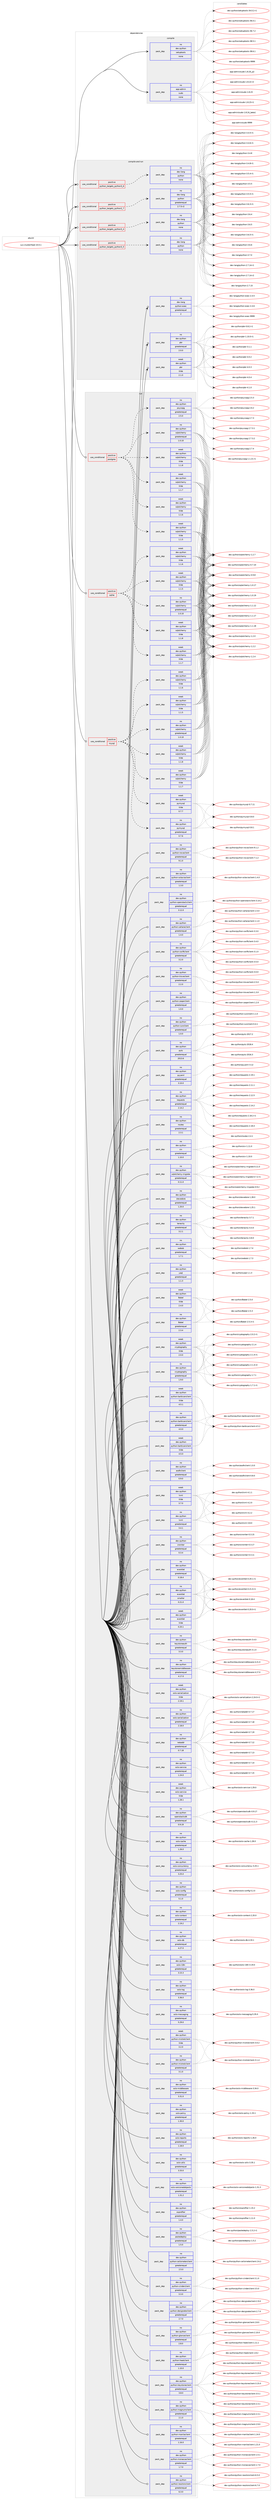 digraph prolog {

# *************
# Graph options
# *************

newrank=true;
concentrate=true;
compound=true;
graph [rankdir=LR,fontname=Helvetica,fontsize=10,ranksep=1.5];#, ranksep=2.5, nodesep=0.2];
edge  [arrowhead=vee];
node  [fontname=Helvetica,fontsize=10];

# **********
# The ebuild
# **********

subgraph cluster_leftcol {
color=gray;
rank=same;
label=<<i>ebuild</i>>;
id [label="sys-cluster/heat-10.0.1", color=red, width=4, href="../sys-cluster/heat-10.0.1.svg"];
}

# ****************
# The dependencies
# ****************

subgraph cluster_midcol {
color=gray;
label=<<i>dependencies</i>>;
subgraph cluster_compile {
fillcolor="#eeeeee";
style=filled;
label=<<i>compile</i>>;
subgraph pack4441 {
dependency5894 [label=<<TABLE BORDER="0" CELLBORDER="1" CELLSPACING="0" CELLPADDING="4" WIDTH="220"><TR><TD ROWSPAN="6" CELLPADDING="30">pack_dep</TD></TR><TR><TD WIDTH="110">no</TD></TR><TR><TD>app-admin</TD></TR><TR><TD>sudo</TD></TR><TR><TD>none</TD></TR><TR><TD></TD></TR></TABLE>>, shape=none, color=blue];
}
id:e -> dependency5894:w [weight=20,style="solid",arrowhead="vee"];
subgraph pack4442 {
dependency5895 [label=<<TABLE BORDER="0" CELLBORDER="1" CELLSPACING="0" CELLPADDING="4" WIDTH="220"><TR><TD ROWSPAN="6" CELLPADDING="30">pack_dep</TD></TR><TR><TD WIDTH="110">no</TD></TR><TR><TD>dev-python</TD></TR><TR><TD>setuptools</TD></TR><TR><TD>none</TD></TR><TR><TD></TD></TR></TABLE>>, shape=none, color=blue];
}
id:e -> dependency5895:w [weight=20,style="solid",arrowhead="vee"];
}
subgraph cluster_compileandrun {
fillcolor="#eeeeee";
style=filled;
label=<<i>compile and run</i>>;
subgraph cond1375 {
dependency5896 [label=<<TABLE BORDER="0" CELLBORDER="1" CELLSPACING="0" CELLPADDING="4"><TR><TD ROWSPAN="3" CELLPADDING="10">use_conditional</TD></TR><TR><TD>positive</TD></TR><TR><TD>python_targets_python2_7</TD></TR></TABLE>>, shape=none, color=red];
subgraph pack4443 {
dependency5897 [label=<<TABLE BORDER="0" CELLBORDER="1" CELLSPACING="0" CELLPADDING="4" WIDTH="220"><TR><TD ROWSPAN="6" CELLPADDING="30">pack_dep</TD></TR><TR><TD WIDTH="110">no</TD></TR><TR><TD>dev-lang</TD></TR><TR><TD>python</TD></TR><TR><TD>greaterequal</TD></TR><TR><TD>2.7.5-r2</TD></TR></TABLE>>, shape=none, color=blue];
}
dependency5896:e -> dependency5897:w [weight=20,style="dashed",arrowhead="vee"];
}
id:e -> dependency5896:w [weight=20,style="solid",arrowhead="odotvee"];
subgraph cond1376 {
dependency5898 [label=<<TABLE BORDER="0" CELLBORDER="1" CELLSPACING="0" CELLPADDING="4"><TR><TD ROWSPAN="3" CELLPADDING="10">use_conditional</TD></TR><TR><TD>positive</TD></TR><TR><TD>python_targets_python3_4</TD></TR></TABLE>>, shape=none, color=red];
subgraph pack4444 {
dependency5899 [label=<<TABLE BORDER="0" CELLBORDER="1" CELLSPACING="0" CELLPADDING="4" WIDTH="220"><TR><TD ROWSPAN="6" CELLPADDING="30">pack_dep</TD></TR><TR><TD WIDTH="110">no</TD></TR><TR><TD>dev-lang</TD></TR><TR><TD>python</TD></TR><TR><TD>none</TD></TR><TR><TD></TD></TR></TABLE>>, shape=none, color=blue];
}
dependency5898:e -> dependency5899:w [weight=20,style="dashed",arrowhead="vee"];
}
id:e -> dependency5898:w [weight=20,style="solid",arrowhead="odotvee"];
subgraph cond1377 {
dependency5900 [label=<<TABLE BORDER="0" CELLBORDER="1" CELLSPACING="0" CELLPADDING="4"><TR><TD ROWSPAN="3" CELLPADDING="10">use_conditional</TD></TR><TR><TD>positive</TD></TR><TR><TD>python_targets_python3_5</TD></TR></TABLE>>, shape=none, color=red];
subgraph pack4445 {
dependency5901 [label=<<TABLE BORDER="0" CELLBORDER="1" CELLSPACING="0" CELLPADDING="4" WIDTH="220"><TR><TD ROWSPAN="6" CELLPADDING="30">pack_dep</TD></TR><TR><TD WIDTH="110">no</TD></TR><TR><TD>dev-lang</TD></TR><TR><TD>python</TD></TR><TR><TD>none</TD></TR><TR><TD></TD></TR></TABLE>>, shape=none, color=blue];
}
dependency5900:e -> dependency5901:w [weight=20,style="dashed",arrowhead="vee"];
}
id:e -> dependency5900:w [weight=20,style="solid",arrowhead="odotvee"];
subgraph cond1378 {
dependency5902 [label=<<TABLE BORDER="0" CELLBORDER="1" CELLSPACING="0" CELLPADDING="4"><TR><TD ROWSPAN="3" CELLPADDING="10">use_conditional</TD></TR><TR><TD>positive</TD></TR><TR><TD>python_targets_python3_6</TD></TR></TABLE>>, shape=none, color=red];
subgraph pack4446 {
dependency5903 [label=<<TABLE BORDER="0" CELLBORDER="1" CELLSPACING="0" CELLPADDING="4" WIDTH="220"><TR><TD ROWSPAN="6" CELLPADDING="30">pack_dep</TD></TR><TR><TD WIDTH="110">no</TD></TR><TR><TD>dev-lang</TD></TR><TR><TD>python</TD></TR><TR><TD>none</TD></TR><TR><TD></TD></TR></TABLE>>, shape=none, color=blue];
}
dependency5902:e -> dependency5903:w [weight=20,style="dashed",arrowhead="vee"];
}
id:e -> dependency5902:w [weight=20,style="solid",arrowhead="odotvee"];
subgraph pack4447 {
dependency5904 [label=<<TABLE BORDER="0" CELLBORDER="1" CELLSPACING="0" CELLPADDING="4" WIDTH="220"><TR><TD ROWSPAN="6" CELLPADDING="30">pack_dep</TD></TR><TR><TD WIDTH="110">no</TD></TR><TR><TD>dev-lang</TD></TR><TR><TD>python-exec</TD></TR><TR><TD>greaterequal</TD></TR><TR><TD>2</TD></TR></TABLE>>, shape=none, color=blue];
}
id:e -> dependency5904:w [weight=20,style="solid",arrowhead="odotvee"];
subgraph pack4448 {
dependency5905 [label=<<TABLE BORDER="0" CELLBORDER="1" CELLSPACING="0" CELLPADDING="4" WIDTH="220"><TR><TD ROWSPAN="6" CELLPADDING="30">pack_dep</TD></TR><TR><TD WIDTH="110">no</TD></TR><TR><TD>dev-python</TD></TR><TR><TD>pbr</TD></TR><TR><TD>greaterequal</TD></TR><TR><TD>2.0.0</TD></TR></TABLE>>, shape=none, color=blue];
}
id:e -> dependency5905:w [weight=20,style="solid",arrowhead="odotvee"];
subgraph pack4449 {
dependency5906 [label=<<TABLE BORDER="0" CELLBORDER="1" CELLSPACING="0" CELLPADDING="4" WIDTH="220"><TR><TD ROWSPAN="6" CELLPADDING="30">pack_dep</TD></TR><TR><TD WIDTH="110">weak</TD></TR><TR><TD>dev-python</TD></TR><TR><TD>pbr</TD></TR><TR><TD>tilde</TD></TR><TR><TD>2.1.0</TD></TR></TABLE>>, shape=none, color=blue];
}
id:e -> dependency5906:w [weight=20,style="solid",arrowhead="odotvee"];
}
subgraph cluster_run {
fillcolor="#eeeeee";
style=filled;
label=<<i>run</i>>;
subgraph cond1379 {
dependency5907 [label=<<TABLE BORDER="0" CELLBORDER="1" CELLSPACING="0" CELLPADDING="4"><TR><TD ROWSPAN="3" CELLPADDING="10">use_conditional</TD></TR><TR><TD>positive</TD></TR><TR><TD>mysql</TD></TR></TABLE>>, shape=none, color=red];
subgraph pack4450 {
dependency5908 [label=<<TABLE BORDER="0" CELLBORDER="1" CELLSPACING="0" CELLPADDING="4" WIDTH="220"><TR><TD ROWSPAN="6" CELLPADDING="30">pack_dep</TD></TR><TR><TD WIDTH="110">no</TD></TR><TR><TD>dev-python</TD></TR><TR><TD>pymysql</TD></TR><TR><TD>greaterequal</TD></TR><TR><TD>0.7.6</TD></TR></TABLE>>, shape=none, color=blue];
}
dependency5907:e -> dependency5908:w [weight=20,style="dashed",arrowhead="vee"];
subgraph pack4451 {
dependency5909 [label=<<TABLE BORDER="0" CELLBORDER="1" CELLSPACING="0" CELLPADDING="4" WIDTH="220"><TR><TD ROWSPAN="6" CELLPADDING="30">pack_dep</TD></TR><TR><TD WIDTH="110">weak</TD></TR><TR><TD>dev-python</TD></TR><TR><TD>pymysql</TD></TR><TR><TD>tilde</TD></TR><TR><TD>0.7.7</TD></TR></TABLE>>, shape=none, color=blue];
}
dependency5907:e -> dependency5909:w [weight=20,style="dashed",arrowhead="vee"];
subgraph pack4452 {
dependency5910 [label=<<TABLE BORDER="0" CELLBORDER="1" CELLSPACING="0" CELLPADDING="4" WIDTH="220"><TR><TD ROWSPAN="6" CELLPADDING="30">pack_dep</TD></TR><TR><TD WIDTH="110">no</TD></TR><TR><TD>dev-python</TD></TR><TR><TD>sqlalchemy</TD></TR><TR><TD>greaterequal</TD></TR><TR><TD>1.0.10</TD></TR></TABLE>>, shape=none, color=blue];
}
dependency5907:e -> dependency5910:w [weight=20,style="dashed",arrowhead="vee"];
subgraph pack4453 {
dependency5911 [label=<<TABLE BORDER="0" CELLBORDER="1" CELLSPACING="0" CELLPADDING="4" WIDTH="220"><TR><TD ROWSPAN="6" CELLPADDING="30">pack_dep</TD></TR><TR><TD WIDTH="110">weak</TD></TR><TR><TD>dev-python</TD></TR><TR><TD>sqlalchemy</TD></TR><TR><TD>tilde</TD></TR><TR><TD>1.1.5</TD></TR></TABLE>>, shape=none, color=blue];
}
dependency5907:e -> dependency5911:w [weight=20,style="dashed",arrowhead="vee"];
subgraph pack4454 {
dependency5912 [label=<<TABLE BORDER="0" CELLBORDER="1" CELLSPACING="0" CELLPADDING="4" WIDTH="220"><TR><TD ROWSPAN="6" CELLPADDING="30">pack_dep</TD></TR><TR><TD WIDTH="110">weak</TD></TR><TR><TD>dev-python</TD></TR><TR><TD>sqlalchemy</TD></TR><TR><TD>tilde</TD></TR><TR><TD>1.1.6</TD></TR></TABLE>>, shape=none, color=blue];
}
dependency5907:e -> dependency5912:w [weight=20,style="dashed",arrowhead="vee"];
subgraph pack4455 {
dependency5913 [label=<<TABLE BORDER="0" CELLBORDER="1" CELLSPACING="0" CELLPADDING="4" WIDTH="220"><TR><TD ROWSPAN="6" CELLPADDING="30">pack_dep</TD></TR><TR><TD WIDTH="110">weak</TD></TR><TR><TD>dev-python</TD></TR><TR><TD>sqlalchemy</TD></TR><TR><TD>tilde</TD></TR><TR><TD>1.1.7</TD></TR></TABLE>>, shape=none, color=blue];
}
dependency5907:e -> dependency5913:w [weight=20,style="dashed",arrowhead="vee"];
subgraph pack4456 {
dependency5914 [label=<<TABLE BORDER="0" CELLBORDER="1" CELLSPACING="0" CELLPADDING="4" WIDTH="220"><TR><TD ROWSPAN="6" CELLPADDING="30">pack_dep</TD></TR><TR><TD WIDTH="110">weak</TD></TR><TR><TD>dev-python</TD></TR><TR><TD>sqlalchemy</TD></TR><TR><TD>tilde</TD></TR><TR><TD>1.1.8</TD></TR></TABLE>>, shape=none, color=blue];
}
dependency5907:e -> dependency5914:w [weight=20,style="dashed",arrowhead="vee"];
}
id:e -> dependency5907:w [weight=20,style="solid",arrowhead="odot"];
subgraph cond1380 {
dependency5915 [label=<<TABLE BORDER="0" CELLBORDER="1" CELLSPACING="0" CELLPADDING="4"><TR><TD ROWSPAN="3" CELLPADDING="10">use_conditional</TD></TR><TR><TD>positive</TD></TR><TR><TD>postgres</TD></TR></TABLE>>, shape=none, color=red];
subgraph pack4457 {
dependency5916 [label=<<TABLE BORDER="0" CELLBORDER="1" CELLSPACING="0" CELLPADDING="4" WIDTH="220"><TR><TD ROWSPAN="6" CELLPADDING="30">pack_dep</TD></TR><TR><TD WIDTH="110">no</TD></TR><TR><TD>dev-python</TD></TR><TR><TD>psycopg</TD></TR><TR><TD>greaterequal</TD></TR><TR><TD>2.5.0</TD></TR></TABLE>>, shape=none, color=blue];
}
dependency5915:e -> dependency5916:w [weight=20,style="dashed",arrowhead="vee"];
subgraph pack4458 {
dependency5917 [label=<<TABLE BORDER="0" CELLBORDER="1" CELLSPACING="0" CELLPADDING="4" WIDTH="220"><TR><TD ROWSPAN="6" CELLPADDING="30">pack_dep</TD></TR><TR><TD WIDTH="110">no</TD></TR><TR><TD>dev-python</TD></TR><TR><TD>sqlalchemy</TD></TR><TR><TD>greaterequal</TD></TR><TR><TD>1.0.10</TD></TR></TABLE>>, shape=none, color=blue];
}
dependency5915:e -> dependency5917:w [weight=20,style="dashed",arrowhead="vee"];
subgraph pack4459 {
dependency5918 [label=<<TABLE BORDER="0" CELLBORDER="1" CELLSPACING="0" CELLPADDING="4" WIDTH="220"><TR><TD ROWSPAN="6" CELLPADDING="30">pack_dep</TD></TR><TR><TD WIDTH="110">weak</TD></TR><TR><TD>dev-python</TD></TR><TR><TD>sqlalchemy</TD></TR><TR><TD>tilde</TD></TR><TR><TD>1.1.5</TD></TR></TABLE>>, shape=none, color=blue];
}
dependency5915:e -> dependency5918:w [weight=20,style="dashed",arrowhead="vee"];
subgraph pack4460 {
dependency5919 [label=<<TABLE BORDER="0" CELLBORDER="1" CELLSPACING="0" CELLPADDING="4" WIDTH="220"><TR><TD ROWSPAN="6" CELLPADDING="30">pack_dep</TD></TR><TR><TD WIDTH="110">weak</TD></TR><TR><TD>dev-python</TD></TR><TR><TD>sqlalchemy</TD></TR><TR><TD>tilde</TD></TR><TR><TD>1.1.6</TD></TR></TABLE>>, shape=none, color=blue];
}
dependency5915:e -> dependency5919:w [weight=20,style="dashed",arrowhead="vee"];
subgraph pack4461 {
dependency5920 [label=<<TABLE BORDER="0" CELLBORDER="1" CELLSPACING="0" CELLPADDING="4" WIDTH="220"><TR><TD ROWSPAN="6" CELLPADDING="30">pack_dep</TD></TR><TR><TD WIDTH="110">weak</TD></TR><TR><TD>dev-python</TD></TR><TR><TD>sqlalchemy</TD></TR><TR><TD>tilde</TD></TR><TR><TD>1.1.7</TD></TR></TABLE>>, shape=none, color=blue];
}
dependency5915:e -> dependency5920:w [weight=20,style="dashed",arrowhead="vee"];
subgraph pack4462 {
dependency5921 [label=<<TABLE BORDER="0" CELLBORDER="1" CELLSPACING="0" CELLPADDING="4" WIDTH="220"><TR><TD ROWSPAN="6" CELLPADDING="30">pack_dep</TD></TR><TR><TD WIDTH="110">weak</TD></TR><TR><TD>dev-python</TD></TR><TR><TD>sqlalchemy</TD></TR><TR><TD>tilde</TD></TR><TR><TD>1.1.8</TD></TR></TABLE>>, shape=none, color=blue];
}
dependency5915:e -> dependency5921:w [weight=20,style="dashed",arrowhead="vee"];
}
id:e -> dependency5915:w [weight=20,style="solid",arrowhead="odot"];
subgraph cond1381 {
dependency5922 [label=<<TABLE BORDER="0" CELLBORDER="1" CELLSPACING="0" CELLPADDING="4"><TR><TD ROWSPAN="3" CELLPADDING="10">use_conditional</TD></TR><TR><TD>positive</TD></TR><TR><TD>sqlite</TD></TR></TABLE>>, shape=none, color=red];
subgraph pack4463 {
dependency5923 [label=<<TABLE BORDER="0" CELLBORDER="1" CELLSPACING="0" CELLPADDING="4" WIDTH="220"><TR><TD ROWSPAN="6" CELLPADDING="30">pack_dep</TD></TR><TR><TD WIDTH="110">no</TD></TR><TR><TD>dev-python</TD></TR><TR><TD>sqlalchemy</TD></TR><TR><TD>greaterequal</TD></TR><TR><TD>1.0.10</TD></TR></TABLE>>, shape=none, color=blue];
}
dependency5922:e -> dependency5923:w [weight=20,style="dashed",arrowhead="vee"];
subgraph pack4464 {
dependency5924 [label=<<TABLE BORDER="0" CELLBORDER="1" CELLSPACING="0" CELLPADDING="4" WIDTH="220"><TR><TD ROWSPAN="6" CELLPADDING="30">pack_dep</TD></TR><TR><TD WIDTH="110">weak</TD></TR><TR><TD>dev-python</TD></TR><TR><TD>sqlalchemy</TD></TR><TR><TD>tilde</TD></TR><TR><TD>1.1.5</TD></TR></TABLE>>, shape=none, color=blue];
}
dependency5922:e -> dependency5924:w [weight=20,style="dashed",arrowhead="vee"];
subgraph pack4465 {
dependency5925 [label=<<TABLE BORDER="0" CELLBORDER="1" CELLSPACING="0" CELLPADDING="4" WIDTH="220"><TR><TD ROWSPAN="6" CELLPADDING="30">pack_dep</TD></TR><TR><TD WIDTH="110">weak</TD></TR><TR><TD>dev-python</TD></TR><TR><TD>sqlalchemy</TD></TR><TR><TD>tilde</TD></TR><TR><TD>1.1.6</TD></TR></TABLE>>, shape=none, color=blue];
}
dependency5922:e -> dependency5925:w [weight=20,style="dashed",arrowhead="vee"];
subgraph pack4466 {
dependency5926 [label=<<TABLE BORDER="0" CELLBORDER="1" CELLSPACING="0" CELLPADDING="4" WIDTH="220"><TR><TD ROWSPAN="6" CELLPADDING="30">pack_dep</TD></TR><TR><TD WIDTH="110">weak</TD></TR><TR><TD>dev-python</TD></TR><TR><TD>sqlalchemy</TD></TR><TR><TD>tilde</TD></TR><TR><TD>1.1.7</TD></TR></TABLE>>, shape=none, color=blue];
}
dependency5922:e -> dependency5926:w [weight=20,style="dashed",arrowhead="vee"];
subgraph pack4467 {
dependency5927 [label=<<TABLE BORDER="0" CELLBORDER="1" CELLSPACING="0" CELLPADDING="4" WIDTH="220"><TR><TD ROWSPAN="6" CELLPADDING="30">pack_dep</TD></TR><TR><TD WIDTH="110">weak</TD></TR><TR><TD>dev-python</TD></TR><TR><TD>sqlalchemy</TD></TR><TR><TD>tilde</TD></TR><TR><TD>1.1.8</TD></TR></TABLE>>, shape=none, color=blue];
}
dependency5922:e -> dependency5927:w [weight=20,style="dashed",arrowhead="vee"];
}
id:e -> dependency5922:w [weight=20,style="solid",arrowhead="odot"];
subgraph pack4468 {
dependency5928 [label=<<TABLE BORDER="0" CELLBORDER="1" CELLSPACING="0" CELLPADDING="4" WIDTH="220"><TR><TD ROWSPAN="6" CELLPADDING="30">pack_dep</TD></TR><TR><TD WIDTH="110">no</TD></TR><TR><TD>dev-python</TD></TR><TR><TD>Babel</TD></TR><TR><TD>greaterequal</TD></TR><TR><TD>2.3.4</TD></TR></TABLE>>, shape=none, color=blue];
}
id:e -> dependency5928:w [weight=20,style="solid",arrowhead="odot"];
subgraph pack4469 {
dependency5929 [label=<<TABLE BORDER="0" CELLBORDER="1" CELLSPACING="0" CELLPADDING="4" WIDTH="220"><TR><TD ROWSPAN="6" CELLPADDING="30">pack_dep</TD></TR><TR><TD WIDTH="110">no</TD></TR><TR><TD>dev-python</TD></TR><TR><TD>aodhclient</TD></TR><TR><TD>greaterequal</TD></TR><TR><TD>0.9.0</TD></TR></TABLE>>, shape=none, color=blue];
}
id:e -> dependency5929:w [weight=20,style="solid",arrowhead="odot"];
subgraph pack4470 {
dependency5930 [label=<<TABLE BORDER="0" CELLBORDER="1" CELLSPACING="0" CELLPADDING="4" WIDTH="220"><TR><TD ROWSPAN="6" CELLPADDING="30">pack_dep</TD></TR><TR><TD WIDTH="110">no</TD></TR><TR><TD>dev-python</TD></TR><TR><TD>croniter</TD></TR><TR><TD>greaterequal</TD></TR><TR><TD>0.3.4</TD></TR></TABLE>>, shape=none, color=blue];
}
id:e -> dependency5930:w [weight=20,style="solid",arrowhead="odot"];
subgraph pack4471 {
dependency5931 [label=<<TABLE BORDER="0" CELLBORDER="1" CELLSPACING="0" CELLPADDING="4" WIDTH="220"><TR><TD ROWSPAN="6" CELLPADDING="30">pack_dep</TD></TR><TR><TD WIDTH="110">no</TD></TR><TR><TD>dev-python</TD></TR><TR><TD>cryptography</TD></TR><TR><TD>greaterequal</TD></TR><TR><TD>1.9.0</TD></TR></TABLE>>, shape=none, color=blue];
}
id:e -> dependency5931:w [weight=20,style="solid",arrowhead="odot"];
subgraph pack4472 {
dependency5932 [label=<<TABLE BORDER="0" CELLBORDER="1" CELLSPACING="0" CELLPADDING="4" WIDTH="220"><TR><TD ROWSPAN="6" CELLPADDING="30">pack_dep</TD></TR><TR><TD WIDTH="110">no</TD></TR><TR><TD>dev-python</TD></TR><TR><TD>eventlet</TD></TR><TR><TD>greaterequal</TD></TR><TR><TD>0.18.4</TD></TR></TABLE>>, shape=none, color=blue];
}
id:e -> dependency5932:w [weight=20,style="solid",arrowhead="odot"];
subgraph pack4473 {
dependency5933 [label=<<TABLE BORDER="0" CELLBORDER="1" CELLSPACING="0" CELLPADDING="4" WIDTH="220"><TR><TD ROWSPAN="6" CELLPADDING="30">pack_dep</TD></TR><TR><TD WIDTH="110">no</TD></TR><TR><TD>dev-python</TD></TR><TR><TD>eventlet</TD></TR><TR><TD>smaller</TD></TR><TR><TD>0.21.0</TD></TR></TABLE>>, shape=none, color=blue];
}
id:e -> dependency5933:w [weight=20,style="solid",arrowhead="odot"];
subgraph pack4474 {
dependency5934 [label=<<TABLE BORDER="0" CELLBORDER="1" CELLSPACING="0" CELLPADDING="4" WIDTH="220"><TR><TD ROWSPAN="6" CELLPADDING="30">pack_dep</TD></TR><TR><TD WIDTH="110">no</TD></TR><TR><TD>dev-python</TD></TR><TR><TD>keystoneauth</TD></TR><TR><TD>greaterequal</TD></TR><TR><TD>3.3.0</TD></TR></TABLE>>, shape=none, color=blue];
}
id:e -> dependency5934:w [weight=20,style="solid",arrowhead="odot"];
subgraph pack4475 {
dependency5935 [label=<<TABLE BORDER="0" CELLBORDER="1" CELLSPACING="0" CELLPADDING="4" WIDTH="220"><TR><TD ROWSPAN="6" CELLPADDING="30">pack_dep</TD></TR><TR><TD WIDTH="110">no</TD></TR><TR><TD>dev-python</TD></TR><TR><TD>keystonemiddleware</TD></TR><TR><TD>greaterequal</TD></TR><TR><TD>4.17.0</TD></TR></TABLE>>, shape=none, color=blue];
}
id:e -> dependency5935:w [weight=20,style="solid",arrowhead="odot"];
subgraph pack4476 {
dependency5936 [label=<<TABLE BORDER="0" CELLBORDER="1" CELLSPACING="0" CELLPADDING="4" WIDTH="220"><TR><TD ROWSPAN="6" CELLPADDING="30">pack_dep</TD></TR><TR><TD WIDTH="110">no</TD></TR><TR><TD>dev-python</TD></TR><TR><TD>lxml</TD></TR><TR><TD>greaterequal</TD></TR><TR><TD>3.4.1</TD></TR></TABLE>>, shape=none, color=blue];
}
id:e -> dependency5936:w [weight=20,style="solid",arrowhead="odot"];
subgraph pack4477 {
dependency5937 [label=<<TABLE BORDER="0" CELLBORDER="1" CELLSPACING="0" CELLPADDING="4" WIDTH="220"><TR><TD ROWSPAN="6" CELLPADDING="30">pack_dep</TD></TR><TR><TD WIDTH="110">no</TD></TR><TR><TD>dev-python</TD></TR><TR><TD>netaddr</TD></TR><TR><TD>greaterequal</TD></TR><TR><TD>0.7.18</TD></TR></TABLE>>, shape=none, color=blue];
}
id:e -> dependency5937:w [weight=20,style="solid",arrowhead="odot"];
subgraph pack4478 {
dependency5938 [label=<<TABLE BORDER="0" CELLBORDER="1" CELLSPACING="0" CELLPADDING="4" WIDTH="220"><TR><TD ROWSPAN="6" CELLPADDING="30">pack_dep</TD></TR><TR><TD WIDTH="110">no</TD></TR><TR><TD>dev-python</TD></TR><TR><TD>openstacksdk</TD></TR><TR><TD>greaterequal</TD></TR><TR><TD>0.9.19</TD></TR></TABLE>>, shape=none, color=blue];
}
id:e -> dependency5938:w [weight=20,style="solid",arrowhead="odot"];
subgraph pack4479 {
dependency5939 [label=<<TABLE BORDER="0" CELLBORDER="1" CELLSPACING="0" CELLPADDING="4" WIDTH="220"><TR><TD ROWSPAN="6" CELLPADDING="30">pack_dep</TD></TR><TR><TD WIDTH="110">no</TD></TR><TR><TD>dev-python</TD></TR><TR><TD>oslo-cache</TD></TR><TR><TD>greaterequal</TD></TR><TR><TD>1.26.0</TD></TR></TABLE>>, shape=none, color=blue];
}
id:e -> dependency5939:w [weight=20,style="solid",arrowhead="odot"];
subgraph pack4480 {
dependency5940 [label=<<TABLE BORDER="0" CELLBORDER="1" CELLSPACING="0" CELLPADDING="4" WIDTH="220"><TR><TD ROWSPAN="6" CELLPADDING="30">pack_dep</TD></TR><TR><TD WIDTH="110">no</TD></TR><TR><TD>dev-python</TD></TR><TR><TD>oslo-concurrency</TD></TR><TR><TD>greaterequal</TD></TR><TR><TD>3.25.0</TD></TR></TABLE>>, shape=none, color=blue];
}
id:e -> dependency5940:w [weight=20,style="solid",arrowhead="odot"];
subgraph pack4481 {
dependency5941 [label=<<TABLE BORDER="0" CELLBORDER="1" CELLSPACING="0" CELLPADDING="4" WIDTH="220"><TR><TD ROWSPAN="6" CELLPADDING="30">pack_dep</TD></TR><TR><TD WIDTH="110">no</TD></TR><TR><TD>dev-python</TD></TR><TR><TD>oslo-config</TD></TR><TR><TD>greaterequal</TD></TR><TR><TD>5.1.0</TD></TR></TABLE>>, shape=none, color=blue];
}
id:e -> dependency5941:w [weight=20,style="solid",arrowhead="odot"];
subgraph pack4482 {
dependency5942 [label=<<TABLE BORDER="0" CELLBORDER="1" CELLSPACING="0" CELLPADDING="4" WIDTH="220"><TR><TD ROWSPAN="6" CELLPADDING="30">pack_dep</TD></TR><TR><TD WIDTH="110">no</TD></TR><TR><TD>dev-python</TD></TR><TR><TD>oslo-context</TD></TR><TR><TD>greaterequal</TD></TR><TR><TD>2.19.2</TD></TR></TABLE>>, shape=none, color=blue];
}
id:e -> dependency5942:w [weight=20,style="solid",arrowhead="odot"];
subgraph pack4483 {
dependency5943 [label=<<TABLE BORDER="0" CELLBORDER="1" CELLSPACING="0" CELLPADDING="4" WIDTH="220"><TR><TD ROWSPAN="6" CELLPADDING="30">pack_dep</TD></TR><TR><TD WIDTH="110">no</TD></TR><TR><TD>dev-python</TD></TR><TR><TD>oslo-db</TD></TR><TR><TD>greaterequal</TD></TR><TR><TD>4.27.0</TD></TR></TABLE>>, shape=none, color=blue];
}
id:e -> dependency5943:w [weight=20,style="solid",arrowhead="odot"];
subgraph pack4484 {
dependency5944 [label=<<TABLE BORDER="0" CELLBORDER="1" CELLSPACING="0" CELLPADDING="4" WIDTH="220"><TR><TD ROWSPAN="6" CELLPADDING="30">pack_dep</TD></TR><TR><TD WIDTH="110">no</TD></TR><TR><TD>dev-python</TD></TR><TR><TD>oslo-i18n</TD></TR><TR><TD>greaterequal</TD></TR><TR><TD>3.15.3</TD></TR></TABLE>>, shape=none, color=blue];
}
id:e -> dependency5944:w [weight=20,style="solid",arrowhead="odot"];
subgraph pack4485 {
dependency5945 [label=<<TABLE BORDER="0" CELLBORDER="1" CELLSPACING="0" CELLPADDING="4" WIDTH="220"><TR><TD ROWSPAN="6" CELLPADDING="30">pack_dep</TD></TR><TR><TD WIDTH="110">no</TD></TR><TR><TD>dev-python</TD></TR><TR><TD>oslo-log</TD></TR><TR><TD>greaterequal</TD></TR><TR><TD>3.36.0</TD></TR></TABLE>>, shape=none, color=blue];
}
id:e -> dependency5945:w [weight=20,style="solid",arrowhead="odot"];
subgraph pack4486 {
dependency5946 [label=<<TABLE BORDER="0" CELLBORDER="1" CELLSPACING="0" CELLPADDING="4" WIDTH="220"><TR><TD ROWSPAN="6" CELLPADDING="30">pack_dep</TD></TR><TR><TD WIDTH="110">no</TD></TR><TR><TD>dev-python</TD></TR><TR><TD>oslo-messaging</TD></TR><TR><TD>greaterequal</TD></TR><TR><TD>5.29.0</TD></TR></TABLE>>, shape=none, color=blue];
}
id:e -> dependency5946:w [weight=20,style="solid",arrowhead="odot"];
subgraph pack4487 {
dependency5947 [label=<<TABLE BORDER="0" CELLBORDER="1" CELLSPACING="0" CELLPADDING="4" WIDTH="220"><TR><TD ROWSPAN="6" CELLPADDING="30">pack_dep</TD></TR><TR><TD WIDTH="110">no</TD></TR><TR><TD>dev-python</TD></TR><TR><TD>oslo-middleware</TD></TR><TR><TD>greaterequal</TD></TR><TR><TD>3.31.0</TD></TR></TABLE>>, shape=none, color=blue];
}
id:e -> dependency5947:w [weight=20,style="solid",arrowhead="odot"];
subgraph pack4488 {
dependency5948 [label=<<TABLE BORDER="0" CELLBORDER="1" CELLSPACING="0" CELLPADDING="4" WIDTH="220"><TR><TD ROWSPAN="6" CELLPADDING="30">pack_dep</TD></TR><TR><TD WIDTH="110">no</TD></TR><TR><TD>dev-python</TD></TR><TR><TD>oslo-policy</TD></TR><TR><TD>greaterequal</TD></TR><TR><TD>1.30.0</TD></TR></TABLE>>, shape=none, color=blue];
}
id:e -> dependency5948:w [weight=20,style="solid",arrowhead="odot"];
subgraph pack4489 {
dependency5949 [label=<<TABLE BORDER="0" CELLBORDER="1" CELLSPACING="0" CELLPADDING="4" WIDTH="220"><TR><TD ROWSPAN="6" CELLPADDING="30">pack_dep</TD></TR><TR><TD WIDTH="110">no</TD></TR><TR><TD>dev-python</TD></TR><TR><TD>oslo-reports</TD></TR><TR><TD>greaterequal</TD></TR><TR><TD>1.18.0</TD></TR></TABLE>>, shape=none, color=blue];
}
id:e -> dependency5949:w [weight=20,style="solid",arrowhead="odot"];
subgraph pack4490 {
dependency5950 [label=<<TABLE BORDER="0" CELLBORDER="1" CELLSPACING="0" CELLPADDING="4" WIDTH="220"><TR><TD ROWSPAN="6" CELLPADDING="30">pack_dep</TD></TR><TR><TD WIDTH="110">no</TD></TR><TR><TD>dev-python</TD></TR><TR><TD>oslo-serialization</TD></TR><TR><TD>greaterequal</TD></TR><TR><TD>2.18.0</TD></TR></TABLE>>, shape=none, color=blue];
}
id:e -> dependency5950:w [weight=20,style="solid",arrowhead="odot"];
subgraph pack4491 {
dependency5951 [label=<<TABLE BORDER="0" CELLBORDER="1" CELLSPACING="0" CELLPADDING="4" WIDTH="220"><TR><TD ROWSPAN="6" CELLPADDING="30">pack_dep</TD></TR><TR><TD WIDTH="110">no</TD></TR><TR><TD>dev-python</TD></TR><TR><TD>oslo-service</TD></TR><TR><TD>greaterequal</TD></TR><TR><TD>1.24.0</TD></TR></TABLE>>, shape=none, color=blue];
}
id:e -> dependency5951:w [weight=20,style="solid",arrowhead="odot"];
subgraph pack4492 {
dependency5952 [label=<<TABLE BORDER="0" CELLBORDER="1" CELLSPACING="0" CELLPADDING="4" WIDTH="220"><TR><TD ROWSPAN="6" CELLPADDING="30">pack_dep</TD></TR><TR><TD WIDTH="110">no</TD></TR><TR><TD>dev-python</TD></TR><TR><TD>oslo-utils</TD></TR><TR><TD>greaterequal</TD></TR><TR><TD>3.33.0</TD></TR></TABLE>>, shape=none, color=blue];
}
id:e -> dependency5952:w [weight=20,style="solid",arrowhead="odot"];
subgraph pack4493 {
dependency5953 [label=<<TABLE BORDER="0" CELLBORDER="1" CELLSPACING="0" CELLPADDING="4" WIDTH="220"><TR><TD ROWSPAN="6" CELLPADDING="30">pack_dep</TD></TR><TR><TD WIDTH="110">no</TD></TR><TR><TD>dev-python</TD></TR><TR><TD>oslo-versionedobjects</TD></TR><TR><TD>greaterequal</TD></TR><TR><TD>1.31.2</TD></TR></TABLE>>, shape=none, color=blue];
}
id:e -> dependency5953:w [weight=20,style="solid",arrowhead="odot"];
subgraph pack4494 {
dependency5954 [label=<<TABLE BORDER="0" CELLBORDER="1" CELLSPACING="0" CELLPADDING="4" WIDTH="220"><TR><TD ROWSPAN="6" CELLPADDING="30">pack_dep</TD></TR><TR><TD WIDTH="110">no</TD></TR><TR><TD>dev-python</TD></TR><TR><TD>osprofiler</TD></TR><TR><TD>greaterequal</TD></TR><TR><TD>1.4.0</TD></TR></TABLE>>, shape=none, color=blue];
}
id:e -> dependency5954:w [weight=20,style="solid",arrowhead="odot"];
subgraph pack4495 {
dependency5955 [label=<<TABLE BORDER="0" CELLBORDER="1" CELLSPACING="0" CELLPADDING="4" WIDTH="220"><TR><TD ROWSPAN="6" CELLPADDING="30">pack_dep</TD></TR><TR><TD WIDTH="110">no</TD></TR><TR><TD>dev-python</TD></TR><TR><TD>pastedeploy</TD></TR><TR><TD>greaterequal</TD></TR><TR><TD>1.5.0</TD></TR></TABLE>>, shape=none, color=blue];
}
id:e -> dependency5955:w [weight=20,style="solid",arrowhead="odot"];
subgraph pack4496 {
dependency5956 [label=<<TABLE BORDER="0" CELLBORDER="1" CELLSPACING="0" CELLPADDING="4" WIDTH="220"><TR><TD ROWSPAN="6" CELLPADDING="30">pack_dep</TD></TR><TR><TD WIDTH="110">no</TD></TR><TR><TD>dev-python</TD></TR><TR><TD>python-barbicanclient</TD></TR><TR><TD>greaterequal</TD></TR><TR><TD>4.0.0</TD></TR></TABLE>>, shape=none, color=blue];
}
id:e -> dependency5956:w [weight=20,style="solid",arrowhead="odot"];
subgraph pack4497 {
dependency5957 [label=<<TABLE BORDER="0" CELLBORDER="1" CELLSPACING="0" CELLPADDING="4" WIDTH="220"><TR><TD ROWSPAN="6" CELLPADDING="30">pack_dep</TD></TR><TR><TD WIDTH="110">no</TD></TR><TR><TD>dev-python</TD></TR><TR><TD>python-ceilometerclient</TD></TR><TR><TD>greaterequal</TD></TR><TR><TD>2.5.0</TD></TR></TABLE>>, shape=none, color=blue];
}
id:e -> dependency5957:w [weight=20,style="solid",arrowhead="odot"];
subgraph pack4498 {
dependency5958 [label=<<TABLE BORDER="0" CELLBORDER="1" CELLSPACING="0" CELLPADDING="4" WIDTH="220"><TR><TD ROWSPAN="6" CELLPADDING="30">pack_dep</TD></TR><TR><TD WIDTH="110">no</TD></TR><TR><TD>dev-python</TD></TR><TR><TD>python-cinderclient</TD></TR><TR><TD>greaterequal</TD></TR><TR><TD>3.3.0</TD></TR></TABLE>>, shape=none, color=blue];
}
id:e -> dependency5958:w [weight=20,style="solid",arrowhead="odot"];
subgraph pack4499 {
dependency5959 [label=<<TABLE BORDER="0" CELLBORDER="1" CELLSPACING="0" CELLPADDING="4" WIDTH="220"><TR><TD ROWSPAN="6" CELLPADDING="30">pack_dep</TD></TR><TR><TD WIDTH="110">no</TD></TR><TR><TD>dev-python</TD></TR><TR><TD>python-designateclient</TD></TR><TR><TD>greaterequal</TD></TR><TR><TD>2.7.0</TD></TR></TABLE>>, shape=none, color=blue];
}
id:e -> dependency5959:w [weight=20,style="solid",arrowhead="odot"];
subgraph pack4500 {
dependency5960 [label=<<TABLE BORDER="0" CELLBORDER="1" CELLSPACING="0" CELLPADDING="4" WIDTH="220"><TR><TD ROWSPAN="6" CELLPADDING="30">pack_dep</TD></TR><TR><TD WIDTH="110">no</TD></TR><TR><TD>dev-python</TD></TR><TR><TD>python-glanceclient</TD></TR><TR><TD>greaterequal</TD></TR><TR><TD>2.8.0</TD></TR></TABLE>>, shape=none, color=blue];
}
id:e -> dependency5960:w [weight=20,style="solid",arrowhead="odot"];
subgraph pack4501 {
dependency5961 [label=<<TABLE BORDER="0" CELLBORDER="1" CELLSPACING="0" CELLPADDING="4" WIDTH="220"><TR><TD ROWSPAN="6" CELLPADDING="30">pack_dep</TD></TR><TR><TD WIDTH="110">no</TD></TR><TR><TD>dev-python</TD></TR><TR><TD>python-heatclient</TD></TR><TR><TD>greaterequal</TD></TR><TR><TD>1.10.0</TD></TR></TABLE>>, shape=none, color=blue];
}
id:e -> dependency5961:w [weight=20,style="solid",arrowhead="odot"];
subgraph pack4502 {
dependency5962 [label=<<TABLE BORDER="0" CELLBORDER="1" CELLSPACING="0" CELLPADDING="4" WIDTH="220"><TR><TD ROWSPAN="6" CELLPADDING="30">pack_dep</TD></TR><TR><TD WIDTH="110">no</TD></TR><TR><TD>dev-python</TD></TR><TR><TD>python-keystoneclient</TD></TR><TR><TD>greaterequal</TD></TR><TR><TD>3.8.0</TD></TR></TABLE>>, shape=none, color=blue];
}
id:e -> dependency5962:w [weight=20,style="solid",arrowhead="odot"];
subgraph pack4503 {
dependency5963 [label=<<TABLE BORDER="0" CELLBORDER="1" CELLSPACING="0" CELLPADDING="4" WIDTH="220"><TR><TD ROWSPAN="6" CELLPADDING="30">pack_dep</TD></TR><TR><TD WIDTH="110">no</TD></TR><TR><TD>dev-python</TD></TR><TR><TD>python-magnumclient</TD></TR><TR><TD>greaterequal</TD></TR><TR><TD>2.1.0</TD></TR></TABLE>>, shape=none, color=blue];
}
id:e -> dependency5963:w [weight=20,style="solid",arrowhead="odot"];
subgraph pack4504 {
dependency5964 [label=<<TABLE BORDER="0" CELLBORDER="1" CELLSPACING="0" CELLPADDING="4" WIDTH="220"><TR><TD ROWSPAN="6" CELLPADDING="30">pack_dep</TD></TR><TR><TD WIDTH="110">no</TD></TR><TR><TD>dev-python</TD></TR><TR><TD>python-manilaclient</TD></TR><TR><TD>greaterequal</TD></TR><TR><TD>1.16.0</TD></TR></TABLE>>, shape=none, color=blue];
}
id:e -> dependency5964:w [weight=20,style="solid",arrowhead="odot"];
subgraph pack4505 {
dependency5965 [label=<<TABLE BORDER="0" CELLBORDER="1" CELLSPACING="0" CELLPADDING="4" WIDTH="220"><TR><TD ROWSPAN="6" CELLPADDING="30">pack_dep</TD></TR><TR><TD WIDTH="110">no</TD></TR><TR><TD>dev-python</TD></TR><TR><TD>python-mistralclient</TD></TR><TR><TD>greaterequal</TD></TR><TR><TD>3.1.0</TD></TR></TABLE>>, shape=none, color=blue];
}
id:e -> dependency5965:w [weight=20,style="solid",arrowhead="odot"];
subgraph pack4506 {
dependency5966 [label=<<TABLE BORDER="0" CELLBORDER="1" CELLSPACING="0" CELLPADDING="4" WIDTH="220"><TR><TD ROWSPAN="6" CELLPADDING="30">pack_dep</TD></TR><TR><TD WIDTH="110">no</TD></TR><TR><TD>dev-python</TD></TR><TR><TD>python-monascaclient</TD></TR><TR><TD>greaterequal</TD></TR><TR><TD>1.7.0</TD></TR></TABLE>>, shape=none, color=blue];
}
id:e -> dependency5966:w [weight=20,style="solid",arrowhead="odot"];
subgraph pack4507 {
dependency5967 [label=<<TABLE BORDER="0" CELLBORDER="1" CELLSPACING="0" CELLPADDING="4" WIDTH="220"><TR><TD ROWSPAN="6" CELLPADDING="30">pack_dep</TD></TR><TR><TD WIDTH="110">no</TD></TR><TR><TD>dev-python</TD></TR><TR><TD>python-neutronclient</TD></TR><TR><TD>greaterequal</TD></TR><TR><TD>6.3.0</TD></TR></TABLE>>, shape=none, color=blue];
}
id:e -> dependency5967:w [weight=20,style="solid",arrowhead="odot"];
subgraph pack4508 {
dependency5968 [label=<<TABLE BORDER="0" CELLBORDER="1" CELLSPACING="0" CELLPADDING="4" WIDTH="220"><TR><TD ROWSPAN="6" CELLPADDING="30">pack_dep</TD></TR><TR><TD WIDTH="110">no</TD></TR><TR><TD>dev-python</TD></TR><TR><TD>python-novaclient</TD></TR><TR><TD>greaterequal</TD></TR><TR><TD>9.1.0</TD></TR></TABLE>>, shape=none, color=blue];
}
id:e -> dependency5968:w [weight=20,style="solid",arrowhead="odot"];
subgraph pack4509 {
dependency5969 [label=<<TABLE BORDER="0" CELLBORDER="1" CELLSPACING="0" CELLPADDING="4" WIDTH="220"><TR><TD ROWSPAN="6" CELLPADDING="30">pack_dep</TD></TR><TR><TD WIDTH="110">no</TD></TR><TR><TD>dev-python</TD></TR><TR><TD>python-octaviaclient</TD></TR><TR><TD>greaterequal</TD></TR><TR><TD>1.3.0</TD></TR></TABLE>>, shape=none, color=blue];
}
id:e -> dependency5969:w [weight=20,style="solid",arrowhead="odot"];
subgraph pack4510 {
dependency5970 [label=<<TABLE BORDER="0" CELLBORDER="1" CELLSPACING="0" CELLPADDING="4" WIDTH="220"><TR><TD ROWSPAN="6" CELLPADDING="30">pack_dep</TD></TR><TR><TD WIDTH="110">no</TD></TR><TR><TD>dev-python</TD></TR><TR><TD>python-openstackclient</TD></TR><TR><TD>greaterequal</TD></TR><TR><TD>3.12.0</TD></TR></TABLE>>, shape=none, color=blue];
}
id:e -> dependency5970:w [weight=20,style="solid",arrowhead="odot"];
subgraph pack4511 {
dependency5971 [label=<<TABLE BORDER="0" CELLBORDER="1" CELLSPACING="0" CELLPADDING="4" WIDTH="220"><TR><TD ROWSPAN="6" CELLPADDING="30">pack_dep</TD></TR><TR><TD WIDTH="110">no</TD></TR><TR><TD>dev-python</TD></TR><TR><TD>python-saharaclient</TD></TR><TR><TD>greaterequal</TD></TR><TR><TD>1.4.0</TD></TR></TABLE>>, shape=none, color=blue];
}
id:e -> dependency5971:w [weight=20,style="solid",arrowhead="odot"];
subgraph pack4512 {
dependency5972 [label=<<TABLE BORDER="0" CELLBORDER="1" CELLSPACING="0" CELLPADDING="4" WIDTH="220"><TR><TD ROWSPAN="6" CELLPADDING="30">pack_dep</TD></TR><TR><TD WIDTH="110">no</TD></TR><TR><TD>dev-python</TD></TR><TR><TD>python-swiftclient</TD></TR><TR><TD>greaterequal</TD></TR><TR><TD>3.2.0</TD></TR></TABLE>>, shape=none, color=blue];
}
id:e -> dependency5972:w [weight=20,style="solid",arrowhead="odot"];
subgraph pack4513 {
dependency5973 [label=<<TABLE BORDER="0" CELLBORDER="1" CELLSPACING="0" CELLPADDING="4" WIDTH="220"><TR><TD ROWSPAN="6" CELLPADDING="30">pack_dep</TD></TR><TR><TD WIDTH="110">no</TD></TR><TR><TD>dev-python</TD></TR><TR><TD>python-troveclient</TD></TR><TR><TD>greaterequal</TD></TR><TR><TD>2.2.0</TD></TR></TABLE>>, shape=none, color=blue];
}
id:e -> dependency5973:w [weight=20,style="solid",arrowhead="odot"];
subgraph pack4514 {
dependency5974 [label=<<TABLE BORDER="0" CELLBORDER="1" CELLSPACING="0" CELLPADDING="4" WIDTH="220"><TR><TD ROWSPAN="6" CELLPADDING="30">pack_dep</TD></TR><TR><TD WIDTH="110">no</TD></TR><TR><TD>dev-python</TD></TR><TR><TD>python-zaqarclient</TD></TR><TR><TD>greaterequal</TD></TR><TR><TD>1.0.0</TD></TR></TABLE>>, shape=none, color=blue];
}
id:e -> dependency5974:w [weight=20,style="solid",arrowhead="odot"];
subgraph pack4515 {
dependency5975 [label=<<TABLE BORDER="0" CELLBORDER="1" CELLSPACING="0" CELLPADDING="4" WIDTH="220"><TR><TD ROWSPAN="6" CELLPADDING="30">pack_dep</TD></TR><TR><TD WIDTH="110">no</TD></TR><TR><TD>dev-python</TD></TR><TR><TD>python-zunclient</TD></TR><TR><TD>greaterequal</TD></TR><TR><TD>1.0.0</TD></TR></TABLE>>, shape=none, color=blue];
}
id:e -> dependency5975:w [weight=20,style="solid",arrowhead="odot"];
subgraph pack4516 {
dependency5976 [label=<<TABLE BORDER="0" CELLBORDER="1" CELLSPACING="0" CELLPADDING="4" WIDTH="220"><TR><TD ROWSPAN="6" CELLPADDING="30">pack_dep</TD></TR><TR><TD WIDTH="110">no</TD></TR><TR><TD>dev-python</TD></TR><TR><TD>pytz</TD></TR><TR><TD>greaterequal</TD></TR><TR><TD>2013.6</TD></TR></TABLE>>, shape=none, color=blue];
}
id:e -> dependency5976:w [weight=20,style="solid",arrowhead="odot"];
subgraph pack4517 {
dependency5977 [label=<<TABLE BORDER="0" CELLBORDER="1" CELLSPACING="0" CELLPADDING="4" WIDTH="220"><TR><TD ROWSPAN="6" CELLPADDING="30">pack_dep</TD></TR><TR><TD WIDTH="110">no</TD></TR><TR><TD>dev-python</TD></TR><TR><TD>pyyaml</TD></TR><TR><TD>greaterequal</TD></TR><TR><TD>3.10.0</TD></TR></TABLE>>, shape=none, color=blue];
}
id:e -> dependency5977:w [weight=20,style="solid",arrowhead="odot"];
subgraph pack4518 {
dependency5978 [label=<<TABLE BORDER="0" CELLBORDER="1" CELLSPACING="0" CELLPADDING="4" WIDTH="220"><TR><TD ROWSPAN="6" CELLPADDING="30">pack_dep</TD></TR><TR><TD WIDTH="110">no</TD></TR><TR><TD>dev-python</TD></TR><TR><TD>requests</TD></TR><TR><TD>greaterequal</TD></TR><TR><TD>2.14.2</TD></TR></TABLE>>, shape=none, color=blue];
}
id:e -> dependency5978:w [weight=20,style="solid",arrowhead="odot"];
subgraph pack4519 {
dependency5979 [label=<<TABLE BORDER="0" CELLBORDER="1" CELLSPACING="0" CELLPADDING="4" WIDTH="220"><TR><TD ROWSPAN="6" CELLPADDING="30">pack_dep</TD></TR><TR><TD WIDTH="110">no</TD></TR><TR><TD>dev-python</TD></TR><TR><TD>routes</TD></TR><TR><TD>greaterequal</TD></TR><TR><TD>2.3.1</TD></TR></TABLE>>, shape=none, color=blue];
}
id:e -> dependency5979:w [weight=20,style="solid",arrowhead="odot"];
subgraph pack4520 {
dependency5980 [label=<<TABLE BORDER="0" CELLBORDER="1" CELLSPACING="0" CELLPADDING="4" WIDTH="220"><TR><TD ROWSPAN="6" CELLPADDING="30">pack_dep</TD></TR><TR><TD WIDTH="110">no</TD></TR><TR><TD>dev-python</TD></TR><TR><TD>six</TD></TR><TR><TD>greaterequal</TD></TR><TR><TD>1.10.0</TD></TR></TABLE>>, shape=none, color=blue];
}
id:e -> dependency5980:w [weight=20,style="solid",arrowhead="odot"];
subgraph pack4521 {
dependency5981 [label=<<TABLE BORDER="0" CELLBORDER="1" CELLSPACING="0" CELLPADDING="4" WIDTH="220"><TR><TD ROWSPAN="6" CELLPADDING="30">pack_dep</TD></TR><TR><TD WIDTH="110">no</TD></TR><TR><TD>dev-python</TD></TR><TR><TD>sqlalchemy-migrate</TD></TR><TR><TD>greaterequal</TD></TR><TR><TD>0.11.0</TD></TR></TABLE>>, shape=none, color=blue];
}
id:e -> dependency5981:w [weight=20,style="solid",arrowhead="odot"];
subgraph pack4522 {
dependency5982 [label=<<TABLE BORDER="0" CELLBORDER="1" CELLSPACING="0" CELLPADDING="4" WIDTH="220"><TR><TD ROWSPAN="6" CELLPADDING="30">pack_dep</TD></TR><TR><TD WIDTH="110">no</TD></TR><TR><TD>dev-python</TD></TR><TR><TD>stevedore</TD></TR><TR><TD>greaterequal</TD></TR><TR><TD>1.20.0</TD></TR></TABLE>>, shape=none, color=blue];
}
id:e -> dependency5982:w [weight=20,style="solid",arrowhead="odot"];
subgraph pack4523 {
dependency5983 [label=<<TABLE BORDER="0" CELLBORDER="1" CELLSPACING="0" CELLPADDING="4" WIDTH="220"><TR><TD ROWSPAN="6" CELLPADDING="30">pack_dep</TD></TR><TR><TD WIDTH="110">no</TD></TR><TR><TD>dev-python</TD></TR><TR><TD>tenacity</TD></TR><TR><TD>greaterequal</TD></TR><TR><TD>3.2.1</TD></TR></TABLE>>, shape=none, color=blue];
}
id:e -> dependency5983:w [weight=20,style="solid",arrowhead="odot"];
subgraph pack4524 {
dependency5984 [label=<<TABLE BORDER="0" CELLBORDER="1" CELLSPACING="0" CELLPADDING="4" WIDTH="220"><TR><TD ROWSPAN="6" CELLPADDING="30">pack_dep</TD></TR><TR><TD WIDTH="110">no</TD></TR><TR><TD>dev-python</TD></TR><TR><TD>webob</TD></TR><TR><TD>greaterequal</TD></TR><TR><TD>1.7.1</TD></TR></TABLE>>, shape=none, color=blue];
}
id:e -> dependency5984:w [weight=20,style="solid",arrowhead="odot"];
subgraph pack4525 {
dependency5985 [label=<<TABLE BORDER="0" CELLBORDER="1" CELLSPACING="0" CELLPADDING="4" WIDTH="220"><TR><TD ROWSPAN="6" CELLPADDING="30">pack_dep</TD></TR><TR><TD WIDTH="110">no</TD></TR><TR><TD>dev-python</TD></TR><TR><TD>yaql</TD></TR><TR><TD>greaterequal</TD></TR><TR><TD>1.1.3</TD></TR></TABLE>>, shape=none, color=blue];
}
id:e -> dependency5985:w [weight=20,style="solid",arrowhead="odot"];
subgraph pack4526 {
dependency5986 [label=<<TABLE BORDER="0" CELLBORDER="1" CELLSPACING="0" CELLPADDING="4" WIDTH="220"><TR><TD ROWSPAN="6" CELLPADDING="30">pack_dep</TD></TR><TR><TD WIDTH="110">weak</TD></TR><TR><TD>dev-python</TD></TR><TR><TD>Babel</TD></TR><TR><TD>tilde</TD></TR><TR><TD>2.4.0</TD></TR></TABLE>>, shape=none, color=blue];
}
id:e -> dependency5986:w [weight=20,style="solid",arrowhead="odot"];
subgraph pack4527 {
dependency5987 [label=<<TABLE BORDER="0" CELLBORDER="1" CELLSPACING="0" CELLPADDING="4" WIDTH="220"><TR><TD ROWSPAN="6" CELLPADDING="30">pack_dep</TD></TR><TR><TD WIDTH="110">weak</TD></TR><TR><TD>dev-python</TD></TR><TR><TD>cryptography</TD></TR><TR><TD>tilde</TD></TR><TR><TD>2.0.0</TD></TR></TABLE>>, shape=none, color=blue];
}
id:e -> dependency5987:w [weight=20,style="solid",arrowhead="odot"];
subgraph pack4528 {
dependency5988 [label=<<TABLE BORDER="0" CELLBORDER="1" CELLSPACING="0" CELLPADDING="4" WIDTH="220"><TR><TD ROWSPAN="6" CELLPADDING="30">pack_dep</TD></TR><TR><TD WIDTH="110">weak</TD></TR><TR><TD>dev-python</TD></TR><TR><TD>eventlet</TD></TR><TR><TD>tilde</TD></TR><TR><TD>0.20.1</TD></TR></TABLE>>, shape=none, color=blue];
}
id:e -> dependency5988:w [weight=20,style="solid",arrowhead="odot"];
subgraph pack4529 {
dependency5989 [label=<<TABLE BORDER="0" CELLBORDER="1" CELLSPACING="0" CELLPADDING="4" WIDTH="220"><TR><TD ROWSPAN="6" CELLPADDING="30">pack_dep</TD></TR><TR><TD WIDTH="110">weak</TD></TR><TR><TD>dev-python</TD></TR><TR><TD>lxml</TD></TR><TR><TD>tilde</TD></TR><TR><TD>3.7.0</TD></TR></TABLE>>, shape=none, color=blue];
}
id:e -> dependency5989:w [weight=20,style="solid",arrowhead="odot"];
subgraph pack4530 {
dependency5990 [label=<<TABLE BORDER="0" CELLBORDER="1" CELLSPACING="0" CELLPADDING="4" WIDTH="220"><TR><TD ROWSPAN="6" CELLPADDING="30">pack_dep</TD></TR><TR><TD WIDTH="110">weak</TD></TR><TR><TD>dev-python</TD></TR><TR><TD>oslo-serialization</TD></TR><TR><TD>tilde</TD></TR><TR><TD>2.19.1</TD></TR></TABLE>>, shape=none, color=blue];
}
id:e -> dependency5990:w [weight=20,style="solid",arrowhead="odot"];
subgraph pack4531 {
dependency5991 [label=<<TABLE BORDER="0" CELLBORDER="1" CELLSPACING="0" CELLPADDING="4" WIDTH="220"><TR><TD ROWSPAN="6" CELLPADDING="30">pack_dep</TD></TR><TR><TD WIDTH="110">weak</TD></TR><TR><TD>dev-python</TD></TR><TR><TD>oslo-service</TD></TR><TR><TD>tilde</TD></TR><TR><TD>1.28.1</TD></TR></TABLE>>, shape=none, color=blue];
}
id:e -> dependency5991:w [weight=20,style="solid",arrowhead="odot"];
subgraph pack4532 {
dependency5992 [label=<<TABLE BORDER="0" CELLBORDER="1" CELLSPACING="0" CELLPADDING="4" WIDTH="220"><TR><TD ROWSPAN="6" CELLPADDING="30">pack_dep</TD></TR><TR><TD WIDTH="110">weak</TD></TR><TR><TD>dev-python</TD></TR><TR><TD>python-barbicanclient</TD></TR><TR><TD>tilde</TD></TR><TR><TD>4.5.0</TD></TR></TABLE>>, shape=none, color=blue];
}
id:e -> dependency5992:w [weight=20,style="solid",arrowhead="odot"];
subgraph pack4533 {
dependency5993 [label=<<TABLE BORDER="0" CELLBORDER="1" CELLSPACING="0" CELLPADDING="4" WIDTH="220"><TR><TD ROWSPAN="6" CELLPADDING="30">pack_dep</TD></TR><TR><TD WIDTH="110">weak</TD></TR><TR><TD>dev-python</TD></TR><TR><TD>python-barbicanclient</TD></TR><TR><TD>tilde</TD></TR><TR><TD>4.5.1</TD></TR></TABLE>>, shape=none, color=blue];
}
id:e -> dependency5993:w [weight=20,style="solid",arrowhead="odot"];
subgraph pack4534 {
dependency5994 [label=<<TABLE BORDER="0" CELLBORDER="1" CELLSPACING="0" CELLPADDING="4" WIDTH="220"><TR><TD ROWSPAN="6" CELLPADDING="30">pack_dep</TD></TR><TR><TD WIDTH="110">weak</TD></TR><TR><TD>dev-python</TD></TR><TR><TD>python-mistralclient</TD></TR><TR><TD>tilde</TD></TR><TR><TD>3.2.0</TD></TR></TABLE>>, shape=none, color=blue];
}
id:e -> dependency5994:w [weight=20,style="solid",arrowhead="odot"];
}
}

# **************
# The candidates
# **************

subgraph cluster_choices {
rank=same;
color=gray;
label=<<i>candidates</i>>;

subgraph choice4441 {
color=black;
nodesep=1;
choice97112112459710010910511047115117100111454946564650489511250 [label="app-admin/sudo-1.8.20_p2", color=red, width=4,href="../app-admin/sudo-1.8.20_p2.svg"];
choice97112112459710010910511047115117100111454946564650504511450 [label="app-admin/sudo-1.8.22-r2", color=red, width=4,href="../app-admin/sudo-1.8.22-r2.svg"];
choice9711211245971001091051104711511710011145494656465051 [label="app-admin/sudo-1.8.23", color=red, width=4,href="../app-admin/sudo-1.8.23.svg"];
choice97112112459710010910511047115117100111454946564650514511449 [label="app-admin/sudo-1.8.23-r1", color=red, width=4,href="../app-admin/sudo-1.8.23-r1.svg"];
choice971121124597100109105110471151171001114549465646505295981011169749 [label="app-admin/sudo-1.8.24_beta1", color=red, width=4,href="../app-admin/sudo-1.8.24_beta1.svg"];
choice971121124597100109105110471151171001114557575757 [label="app-admin/sudo-9999", color=red, width=4,href="../app-admin/sudo-9999.svg"];
dependency5894:e -> choice97112112459710010910511047115117100111454946564650489511250:w [style=dotted,weight="100"];
dependency5894:e -> choice97112112459710010910511047115117100111454946564650504511450:w [style=dotted,weight="100"];
dependency5894:e -> choice9711211245971001091051104711511710011145494656465051:w [style=dotted,weight="100"];
dependency5894:e -> choice97112112459710010910511047115117100111454946564650514511449:w [style=dotted,weight="100"];
dependency5894:e -> choice971121124597100109105110471151171001114549465646505295981011169749:w [style=dotted,weight="100"];
dependency5894:e -> choice971121124597100109105110471151171001114557575757:w [style=dotted,weight="100"];
}
subgraph choice4442 {
color=black;
nodesep=1;
choice1001011184511212111610411111047115101116117112116111111108115455152464846504511449 [label="dev-python/setuptools-34.0.2-r1", color=red, width=4,href="../dev-python/setuptools-34.0.2-r1.svg"];
choice100101118451121211161041111104711510111611711211611111110811545515446484649 [label="dev-python/setuptools-36.0.1", color=red, width=4,href="../dev-python/setuptools-36.0.1.svg"];
choice100101118451121211161041111104711510111611711211611111110811545515446554650 [label="dev-python/setuptools-36.7.2", color=red, width=4,href="../dev-python/setuptools-36.7.2.svg"];
choice100101118451121211161041111104711510111611711211611111110811545515646534649 [label="dev-python/setuptools-38.5.1", color=red, width=4,href="../dev-python/setuptools-38.5.1.svg"];
choice100101118451121211161041111104711510111611711211611111110811545515646544649 [label="dev-python/setuptools-38.6.1", color=red, width=4,href="../dev-python/setuptools-38.6.1.svg"];
choice10010111845112121116104111110471151011161171121161111111081154557575757 [label="dev-python/setuptools-9999", color=red, width=4,href="../dev-python/setuptools-9999.svg"];
dependency5895:e -> choice1001011184511212111610411111047115101116117112116111111108115455152464846504511449:w [style=dotted,weight="100"];
dependency5895:e -> choice100101118451121211161041111104711510111611711211611111110811545515446484649:w [style=dotted,weight="100"];
dependency5895:e -> choice100101118451121211161041111104711510111611711211611111110811545515446554650:w [style=dotted,weight="100"];
dependency5895:e -> choice100101118451121211161041111104711510111611711211611111110811545515646534649:w [style=dotted,weight="100"];
dependency5895:e -> choice100101118451121211161041111104711510111611711211611111110811545515646544649:w [style=dotted,weight="100"];
dependency5895:e -> choice10010111845112121116104111110471151011161171121161111111081154557575757:w [style=dotted,weight="100"];
}
subgraph choice4443 {
color=black;
nodesep=1;
choice100101118451089711010347112121116104111110455046554649524511449 [label="dev-lang/python-2.7.14-r1", color=red, width=4,href="../dev-lang/python-2.7.14-r1.svg"];
choice100101118451089711010347112121116104111110455046554649524511450 [label="dev-lang/python-2.7.14-r2", color=red, width=4,href="../dev-lang/python-2.7.14-r2.svg"];
choice10010111845108971101034711212111610411111045504655464953 [label="dev-lang/python-2.7.15", color=red, width=4,href="../dev-lang/python-2.7.15.svg"];
choice1001011184510897110103471121211161041111104551465246534511449 [label="dev-lang/python-3.4.5-r1", color=red, width=4,href="../dev-lang/python-3.4.5-r1.svg"];
choice1001011184510897110103471121211161041111104551465246544511449 [label="dev-lang/python-3.4.6-r1", color=red, width=4,href="../dev-lang/python-3.4.6-r1.svg"];
choice100101118451089711010347112121116104111110455146524656 [label="dev-lang/python-3.4.8", color=red, width=4,href="../dev-lang/python-3.4.8.svg"];
choice1001011184510897110103471121211161041111104551465246564511449 [label="dev-lang/python-3.4.8-r1", color=red, width=4,href="../dev-lang/python-3.4.8-r1.svg"];
choice1001011184510897110103471121211161041111104551465346524511449 [label="dev-lang/python-3.5.4-r1", color=red, width=4,href="../dev-lang/python-3.5.4-r1.svg"];
choice100101118451089711010347112121116104111110455146534653 [label="dev-lang/python-3.5.5", color=red, width=4,href="../dev-lang/python-3.5.5.svg"];
choice1001011184510897110103471121211161041111104551465346534511449 [label="dev-lang/python-3.5.5-r1", color=red, width=4,href="../dev-lang/python-3.5.5-r1.svg"];
choice1001011184510897110103471121211161041111104551465446514511449 [label="dev-lang/python-3.6.3-r1", color=red, width=4,href="../dev-lang/python-3.6.3-r1.svg"];
choice100101118451089711010347112121116104111110455146544652 [label="dev-lang/python-3.6.4", color=red, width=4,href="../dev-lang/python-3.6.4.svg"];
choice100101118451089711010347112121116104111110455146544653 [label="dev-lang/python-3.6.5", color=red, width=4,href="../dev-lang/python-3.6.5.svg"];
choice1001011184510897110103471121211161041111104551465446534511449 [label="dev-lang/python-3.6.5-r1", color=red, width=4,href="../dev-lang/python-3.6.5-r1.svg"];
choice100101118451089711010347112121116104111110455146544654 [label="dev-lang/python-3.6.6", color=red, width=4,href="../dev-lang/python-3.6.6.svg"];
choice100101118451089711010347112121116104111110455146554648 [label="dev-lang/python-3.7.0", color=red, width=4,href="../dev-lang/python-3.7.0.svg"];
dependency5897:e -> choice100101118451089711010347112121116104111110455046554649524511449:w [style=dotted,weight="100"];
dependency5897:e -> choice100101118451089711010347112121116104111110455046554649524511450:w [style=dotted,weight="100"];
dependency5897:e -> choice10010111845108971101034711212111610411111045504655464953:w [style=dotted,weight="100"];
dependency5897:e -> choice1001011184510897110103471121211161041111104551465246534511449:w [style=dotted,weight="100"];
dependency5897:e -> choice1001011184510897110103471121211161041111104551465246544511449:w [style=dotted,weight="100"];
dependency5897:e -> choice100101118451089711010347112121116104111110455146524656:w [style=dotted,weight="100"];
dependency5897:e -> choice1001011184510897110103471121211161041111104551465246564511449:w [style=dotted,weight="100"];
dependency5897:e -> choice1001011184510897110103471121211161041111104551465346524511449:w [style=dotted,weight="100"];
dependency5897:e -> choice100101118451089711010347112121116104111110455146534653:w [style=dotted,weight="100"];
dependency5897:e -> choice1001011184510897110103471121211161041111104551465346534511449:w [style=dotted,weight="100"];
dependency5897:e -> choice1001011184510897110103471121211161041111104551465446514511449:w [style=dotted,weight="100"];
dependency5897:e -> choice100101118451089711010347112121116104111110455146544652:w [style=dotted,weight="100"];
dependency5897:e -> choice100101118451089711010347112121116104111110455146544653:w [style=dotted,weight="100"];
dependency5897:e -> choice1001011184510897110103471121211161041111104551465446534511449:w [style=dotted,weight="100"];
dependency5897:e -> choice100101118451089711010347112121116104111110455146544654:w [style=dotted,weight="100"];
dependency5897:e -> choice100101118451089711010347112121116104111110455146554648:w [style=dotted,weight="100"];
}
subgraph choice4444 {
color=black;
nodesep=1;
choice100101118451089711010347112121116104111110455046554649524511449 [label="dev-lang/python-2.7.14-r1", color=red, width=4,href="../dev-lang/python-2.7.14-r1.svg"];
choice100101118451089711010347112121116104111110455046554649524511450 [label="dev-lang/python-2.7.14-r2", color=red, width=4,href="../dev-lang/python-2.7.14-r2.svg"];
choice10010111845108971101034711212111610411111045504655464953 [label="dev-lang/python-2.7.15", color=red, width=4,href="../dev-lang/python-2.7.15.svg"];
choice1001011184510897110103471121211161041111104551465246534511449 [label="dev-lang/python-3.4.5-r1", color=red, width=4,href="../dev-lang/python-3.4.5-r1.svg"];
choice1001011184510897110103471121211161041111104551465246544511449 [label="dev-lang/python-3.4.6-r1", color=red, width=4,href="../dev-lang/python-3.4.6-r1.svg"];
choice100101118451089711010347112121116104111110455146524656 [label="dev-lang/python-3.4.8", color=red, width=4,href="../dev-lang/python-3.4.8.svg"];
choice1001011184510897110103471121211161041111104551465246564511449 [label="dev-lang/python-3.4.8-r1", color=red, width=4,href="../dev-lang/python-3.4.8-r1.svg"];
choice1001011184510897110103471121211161041111104551465346524511449 [label="dev-lang/python-3.5.4-r1", color=red, width=4,href="../dev-lang/python-3.5.4-r1.svg"];
choice100101118451089711010347112121116104111110455146534653 [label="dev-lang/python-3.5.5", color=red, width=4,href="../dev-lang/python-3.5.5.svg"];
choice1001011184510897110103471121211161041111104551465346534511449 [label="dev-lang/python-3.5.5-r1", color=red, width=4,href="../dev-lang/python-3.5.5-r1.svg"];
choice1001011184510897110103471121211161041111104551465446514511449 [label="dev-lang/python-3.6.3-r1", color=red, width=4,href="../dev-lang/python-3.6.3-r1.svg"];
choice100101118451089711010347112121116104111110455146544652 [label="dev-lang/python-3.6.4", color=red, width=4,href="../dev-lang/python-3.6.4.svg"];
choice100101118451089711010347112121116104111110455146544653 [label="dev-lang/python-3.6.5", color=red, width=4,href="../dev-lang/python-3.6.5.svg"];
choice1001011184510897110103471121211161041111104551465446534511449 [label="dev-lang/python-3.6.5-r1", color=red, width=4,href="../dev-lang/python-3.6.5-r1.svg"];
choice100101118451089711010347112121116104111110455146544654 [label="dev-lang/python-3.6.6", color=red, width=4,href="../dev-lang/python-3.6.6.svg"];
choice100101118451089711010347112121116104111110455146554648 [label="dev-lang/python-3.7.0", color=red, width=4,href="../dev-lang/python-3.7.0.svg"];
dependency5899:e -> choice100101118451089711010347112121116104111110455046554649524511449:w [style=dotted,weight="100"];
dependency5899:e -> choice100101118451089711010347112121116104111110455046554649524511450:w [style=dotted,weight="100"];
dependency5899:e -> choice10010111845108971101034711212111610411111045504655464953:w [style=dotted,weight="100"];
dependency5899:e -> choice1001011184510897110103471121211161041111104551465246534511449:w [style=dotted,weight="100"];
dependency5899:e -> choice1001011184510897110103471121211161041111104551465246544511449:w [style=dotted,weight="100"];
dependency5899:e -> choice100101118451089711010347112121116104111110455146524656:w [style=dotted,weight="100"];
dependency5899:e -> choice1001011184510897110103471121211161041111104551465246564511449:w [style=dotted,weight="100"];
dependency5899:e -> choice1001011184510897110103471121211161041111104551465346524511449:w [style=dotted,weight="100"];
dependency5899:e -> choice100101118451089711010347112121116104111110455146534653:w [style=dotted,weight="100"];
dependency5899:e -> choice1001011184510897110103471121211161041111104551465346534511449:w [style=dotted,weight="100"];
dependency5899:e -> choice1001011184510897110103471121211161041111104551465446514511449:w [style=dotted,weight="100"];
dependency5899:e -> choice100101118451089711010347112121116104111110455146544652:w [style=dotted,weight="100"];
dependency5899:e -> choice100101118451089711010347112121116104111110455146544653:w [style=dotted,weight="100"];
dependency5899:e -> choice1001011184510897110103471121211161041111104551465446534511449:w [style=dotted,weight="100"];
dependency5899:e -> choice100101118451089711010347112121116104111110455146544654:w [style=dotted,weight="100"];
dependency5899:e -> choice100101118451089711010347112121116104111110455146554648:w [style=dotted,weight="100"];
}
subgraph choice4445 {
color=black;
nodesep=1;
choice100101118451089711010347112121116104111110455046554649524511449 [label="dev-lang/python-2.7.14-r1", color=red, width=4,href="../dev-lang/python-2.7.14-r1.svg"];
choice100101118451089711010347112121116104111110455046554649524511450 [label="dev-lang/python-2.7.14-r2", color=red, width=4,href="../dev-lang/python-2.7.14-r2.svg"];
choice10010111845108971101034711212111610411111045504655464953 [label="dev-lang/python-2.7.15", color=red, width=4,href="../dev-lang/python-2.7.15.svg"];
choice1001011184510897110103471121211161041111104551465246534511449 [label="dev-lang/python-3.4.5-r1", color=red, width=4,href="../dev-lang/python-3.4.5-r1.svg"];
choice1001011184510897110103471121211161041111104551465246544511449 [label="dev-lang/python-3.4.6-r1", color=red, width=4,href="../dev-lang/python-3.4.6-r1.svg"];
choice100101118451089711010347112121116104111110455146524656 [label="dev-lang/python-3.4.8", color=red, width=4,href="../dev-lang/python-3.4.8.svg"];
choice1001011184510897110103471121211161041111104551465246564511449 [label="dev-lang/python-3.4.8-r1", color=red, width=4,href="../dev-lang/python-3.4.8-r1.svg"];
choice1001011184510897110103471121211161041111104551465346524511449 [label="dev-lang/python-3.5.4-r1", color=red, width=4,href="../dev-lang/python-3.5.4-r1.svg"];
choice100101118451089711010347112121116104111110455146534653 [label="dev-lang/python-3.5.5", color=red, width=4,href="../dev-lang/python-3.5.5.svg"];
choice1001011184510897110103471121211161041111104551465346534511449 [label="dev-lang/python-3.5.5-r1", color=red, width=4,href="../dev-lang/python-3.5.5-r1.svg"];
choice1001011184510897110103471121211161041111104551465446514511449 [label="dev-lang/python-3.6.3-r1", color=red, width=4,href="../dev-lang/python-3.6.3-r1.svg"];
choice100101118451089711010347112121116104111110455146544652 [label="dev-lang/python-3.6.4", color=red, width=4,href="../dev-lang/python-3.6.4.svg"];
choice100101118451089711010347112121116104111110455146544653 [label="dev-lang/python-3.6.5", color=red, width=4,href="../dev-lang/python-3.6.5.svg"];
choice1001011184510897110103471121211161041111104551465446534511449 [label="dev-lang/python-3.6.5-r1", color=red, width=4,href="../dev-lang/python-3.6.5-r1.svg"];
choice100101118451089711010347112121116104111110455146544654 [label="dev-lang/python-3.6.6", color=red, width=4,href="../dev-lang/python-3.6.6.svg"];
choice100101118451089711010347112121116104111110455146554648 [label="dev-lang/python-3.7.0", color=red, width=4,href="../dev-lang/python-3.7.0.svg"];
dependency5901:e -> choice100101118451089711010347112121116104111110455046554649524511449:w [style=dotted,weight="100"];
dependency5901:e -> choice100101118451089711010347112121116104111110455046554649524511450:w [style=dotted,weight="100"];
dependency5901:e -> choice10010111845108971101034711212111610411111045504655464953:w [style=dotted,weight="100"];
dependency5901:e -> choice1001011184510897110103471121211161041111104551465246534511449:w [style=dotted,weight="100"];
dependency5901:e -> choice1001011184510897110103471121211161041111104551465246544511449:w [style=dotted,weight="100"];
dependency5901:e -> choice100101118451089711010347112121116104111110455146524656:w [style=dotted,weight="100"];
dependency5901:e -> choice1001011184510897110103471121211161041111104551465246564511449:w [style=dotted,weight="100"];
dependency5901:e -> choice1001011184510897110103471121211161041111104551465346524511449:w [style=dotted,weight="100"];
dependency5901:e -> choice100101118451089711010347112121116104111110455146534653:w [style=dotted,weight="100"];
dependency5901:e -> choice1001011184510897110103471121211161041111104551465346534511449:w [style=dotted,weight="100"];
dependency5901:e -> choice1001011184510897110103471121211161041111104551465446514511449:w [style=dotted,weight="100"];
dependency5901:e -> choice100101118451089711010347112121116104111110455146544652:w [style=dotted,weight="100"];
dependency5901:e -> choice100101118451089711010347112121116104111110455146544653:w [style=dotted,weight="100"];
dependency5901:e -> choice1001011184510897110103471121211161041111104551465446534511449:w [style=dotted,weight="100"];
dependency5901:e -> choice100101118451089711010347112121116104111110455146544654:w [style=dotted,weight="100"];
dependency5901:e -> choice100101118451089711010347112121116104111110455146554648:w [style=dotted,weight="100"];
}
subgraph choice4446 {
color=black;
nodesep=1;
choice100101118451089711010347112121116104111110455046554649524511449 [label="dev-lang/python-2.7.14-r1", color=red, width=4,href="../dev-lang/python-2.7.14-r1.svg"];
choice100101118451089711010347112121116104111110455046554649524511450 [label="dev-lang/python-2.7.14-r2", color=red, width=4,href="../dev-lang/python-2.7.14-r2.svg"];
choice10010111845108971101034711212111610411111045504655464953 [label="dev-lang/python-2.7.15", color=red, width=4,href="../dev-lang/python-2.7.15.svg"];
choice1001011184510897110103471121211161041111104551465246534511449 [label="dev-lang/python-3.4.5-r1", color=red, width=4,href="../dev-lang/python-3.4.5-r1.svg"];
choice1001011184510897110103471121211161041111104551465246544511449 [label="dev-lang/python-3.4.6-r1", color=red, width=4,href="../dev-lang/python-3.4.6-r1.svg"];
choice100101118451089711010347112121116104111110455146524656 [label="dev-lang/python-3.4.8", color=red, width=4,href="../dev-lang/python-3.4.8.svg"];
choice1001011184510897110103471121211161041111104551465246564511449 [label="dev-lang/python-3.4.8-r1", color=red, width=4,href="../dev-lang/python-3.4.8-r1.svg"];
choice1001011184510897110103471121211161041111104551465346524511449 [label="dev-lang/python-3.5.4-r1", color=red, width=4,href="../dev-lang/python-3.5.4-r1.svg"];
choice100101118451089711010347112121116104111110455146534653 [label="dev-lang/python-3.5.5", color=red, width=4,href="../dev-lang/python-3.5.5.svg"];
choice1001011184510897110103471121211161041111104551465346534511449 [label="dev-lang/python-3.5.5-r1", color=red, width=4,href="../dev-lang/python-3.5.5-r1.svg"];
choice1001011184510897110103471121211161041111104551465446514511449 [label="dev-lang/python-3.6.3-r1", color=red, width=4,href="../dev-lang/python-3.6.3-r1.svg"];
choice100101118451089711010347112121116104111110455146544652 [label="dev-lang/python-3.6.4", color=red, width=4,href="../dev-lang/python-3.6.4.svg"];
choice100101118451089711010347112121116104111110455146544653 [label="dev-lang/python-3.6.5", color=red, width=4,href="../dev-lang/python-3.6.5.svg"];
choice1001011184510897110103471121211161041111104551465446534511449 [label="dev-lang/python-3.6.5-r1", color=red, width=4,href="../dev-lang/python-3.6.5-r1.svg"];
choice100101118451089711010347112121116104111110455146544654 [label="dev-lang/python-3.6.6", color=red, width=4,href="../dev-lang/python-3.6.6.svg"];
choice100101118451089711010347112121116104111110455146554648 [label="dev-lang/python-3.7.0", color=red, width=4,href="../dev-lang/python-3.7.0.svg"];
dependency5903:e -> choice100101118451089711010347112121116104111110455046554649524511449:w [style=dotted,weight="100"];
dependency5903:e -> choice100101118451089711010347112121116104111110455046554649524511450:w [style=dotted,weight="100"];
dependency5903:e -> choice10010111845108971101034711212111610411111045504655464953:w [style=dotted,weight="100"];
dependency5903:e -> choice1001011184510897110103471121211161041111104551465246534511449:w [style=dotted,weight="100"];
dependency5903:e -> choice1001011184510897110103471121211161041111104551465246544511449:w [style=dotted,weight="100"];
dependency5903:e -> choice100101118451089711010347112121116104111110455146524656:w [style=dotted,weight="100"];
dependency5903:e -> choice1001011184510897110103471121211161041111104551465246564511449:w [style=dotted,weight="100"];
dependency5903:e -> choice1001011184510897110103471121211161041111104551465346524511449:w [style=dotted,weight="100"];
dependency5903:e -> choice100101118451089711010347112121116104111110455146534653:w [style=dotted,weight="100"];
dependency5903:e -> choice1001011184510897110103471121211161041111104551465346534511449:w [style=dotted,weight="100"];
dependency5903:e -> choice1001011184510897110103471121211161041111104551465446514511449:w [style=dotted,weight="100"];
dependency5903:e -> choice100101118451089711010347112121116104111110455146544652:w [style=dotted,weight="100"];
dependency5903:e -> choice100101118451089711010347112121116104111110455146544653:w [style=dotted,weight="100"];
dependency5903:e -> choice1001011184510897110103471121211161041111104551465446534511449:w [style=dotted,weight="100"];
dependency5903:e -> choice100101118451089711010347112121116104111110455146544654:w [style=dotted,weight="100"];
dependency5903:e -> choice100101118451089711010347112121116104111110455146554648:w [style=dotted,weight="100"];
}
subgraph choice4447 {
color=black;
nodesep=1;
choice1001011184510897110103471121211161041111104510112010199455046524653 [label="dev-lang/python-exec-2.4.5", color=red, width=4,href="../dev-lang/python-exec-2.4.5.svg"];
choice1001011184510897110103471121211161041111104510112010199455046524654 [label="dev-lang/python-exec-2.4.6", color=red, width=4,href="../dev-lang/python-exec-2.4.6.svg"];
choice10010111845108971101034711212111610411111045101120101994557575757 [label="dev-lang/python-exec-9999", color=red, width=4,href="../dev-lang/python-exec-9999.svg"];
dependency5904:e -> choice1001011184510897110103471121211161041111104510112010199455046524653:w [style=dotted,weight="100"];
dependency5904:e -> choice1001011184510897110103471121211161041111104510112010199455046524654:w [style=dotted,weight="100"];
dependency5904:e -> choice10010111845108971101034711212111610411111045101120101994557575757:w [style=dotted,weight="100"];
}
subgraph choice4448 {
color=black;
nodesep=1;
choice1001011184511212111610411111047112981144548465646504511449 [label="dev-python/pbr-0.8.2-r1", color=red, width=4,href="../dev-python/pbr-0.8.2-r1.svg"];
choice100101118451121211161041111104711298114454946494846484511449 [label="dev-python/pbr-1.10.0-r1", color=red, width=4,href="../dev-python/pbr-1.10.0-r1.svg"];
choice100101118451121211161041111104711298114455146494649 [label="dev-python/pbr-3.1.1", color=red, width=4,href="../dev-python/pbr-3.1.1.svg"];
choice100101118451121211161041111104711298114455246484650 [label="dev-python/pbr-4.0.2", color=red, width=4,href="../dev-python/pbr-4.0.2.svg"];
choice100101118451121211161041111104711298114455246484651 [label="dev-python/pbr-4.0.3", color=red, width=4,href="../dev-python/pbr-4.0.3.svg"];
choice100101118451121211161041111104711298114455246484652 [label="dev-python/pbr-4.0.4", color=red, width=4,href="../dev-python/pbr-4.0.4.svg"];
choice100101118451121211161041111104711298114455246494648 [label="dev-python/pbr-4.1.0", color=red, width=4,href="../dev-python/pbr-4.1.0.svg"];
dependency5905:e -> choice1001011184511212111610411111047112981144548465646504511449:w [style=dotted,weight="100"];
dependency5905:e -> choice100101118451121211161041111104711298114454946494846484511449:w [style=dotted,weight="100"];
dependency5905:e -> choice100101118451121211161041111104711298114455146494649:w [style=dotted,weight="100"];
dependency5905:e -> choice100101118451121211161041111104711298114455246484650:w [style=dotted,weight="100"];
dependency5905:e -> choice100101118451121211161041111104711298114455246484651:w [style=dotted,weight="100"];
dependency5905:e -> choice100101118451121211161041111104711298114455246484652:w [style=dotted,weight="100"];
dependency5905:e -> choice100101118451121211161041111104711298114455246494648:w [style=dotted,weight="100"];
}
subgraph choice4449 {
color=black;
nodesep=1;
choice1001011184511212111610411111047112981144548465646504511449 [label="dev-python/pbr-0.8.2-r1", color=red, width=4,href="../dev-python/pbr-0.8.2-r1.svg"];
choice100101118451121211161041111104711298114454946494846484511449 [label="dev-python/pbr-1.10.0-r1", color=red, width=4,href="../dev-python/pbr-1.10.0-r1.svg"];
choice100101118451121211161041111104711298114455146494649 [label="dev-python/pbr-3.1.1", color=red, width=4,href="../dev-python/pbr-3.1.1.svg"];
choice100101118451121211161041111104711298114455246484650 [label="dev-python/pbr-4.0.2", color=red, width=4,href="../dev-python/pbr-4.0.2.svg"];
choice100101118451121211161041111104711298114455246484651 [label="dev-python/pbr-4.0.3", color=red, width=4,href="../dev-python/pbr-4.0.3.svg"];
choice100101118451121211161041111104711298114455246484652 [label="dev-python/pbr-4.0.4", color=red, width=4,href="../dev-python/pbr-4.0.4.svg"];
choice100101118451121211161041111104711298114455246494648 [label="dev-python/pbr-4.1.0", color=red, width=4,href="../dev-python/pbr-4.1.0.svg"];
dependency5906:e -> choice1001011184511212111610411111047112981144548465646504511449:w [style=dotted,weight="100"];
dependency5906:e -> choice100101118451121211161041111104711298114454946494846484511449:w [style=dotted,weight="100"];
dependency5906:e -> choice100101118451121211161041111104711298114455146494649:w [style=dotted,weight="100"];
dependency5906:e -> choice100101118451121211161041111104711298114455246484650:w [style=dotted,weight="100"];
dependency5906:e -> choice100101118451121211161041111104711298114455246484651:w [style=dotted,weight="100"];
dependency5906:e -> choice100101118451121211161041111104711298114455246484652:w [style=dotted,weight="100"];
dependency5906:e -> choice100101118451121211161041111104711298114455246494648:w [style=dotted,weight="100"];
}
subgraph choice4450 {
color=black;
nodesep=1;
choice100101118451121211161041111104711212110912111511310845484655464949 [label="dev-python/pymysql-0.7.11", color=red, width=4,href="../dev-python/pymysql-0.7.11.svg"];
choice1001011184511212111610411111047112121109121115113108454846564648 [label="dev-python/pymysql-0.8.0", color=red, width=4,href="../dev-python/pymysql-0.8.0.svg"];
choice1001011184511212111610411111047112121109121115113108454846564649 [label="dev-python/pymysql-0.8.1", color=red, width=4,href="../dev-python/pymysql-0.8.1.svg"];
dependency5908:e -> choice100101118451121211161041111104711212110912111511310845484655464949:w [style=dotted,weight="100"];
dependency5908:e -> choice1001011184511212111610411111047112121109121115113108454846564648:w [style=dotted,weight="100"];
dependency5908:e -> choice1001011184511212111610411111047112121109121115113108454846564649:w [style=dotted,weight="100"];
}
subgraph choice4451 {
color=black;
nodesep=1;
choice100101118451121211161041111104711212110912111511310845484655464949 [label="dev-python/pymysql-0.7.11", color=red, width=4,href="../dev-python/pymysql-0.7.11.svg"];
choice1001011184511212111610411111047112121109121115113108454846564648 [label="dev-python/pymysql-0.8.0", color=red, width=4,href="../dev-python/pymysql-0.8.0.svg"];
choice1001011184511212111610411111047112121109121115113108454846564649 [label="dev-python/pymysql-0.8.1", color=red, width=4,href="../dev-python/pymysql-0.8.1.svg"];
dependency5909:e -> choice100101118451121211161041111104711212110912111511310845484655464949:w [style=dotted,weight="100"];
dependency5909:e -> choice1001011184511212111610411111047112121109121115113108454846564648:w [style=dotted,weight="100"];
dependency5909:e -> choice1001011184511212111610411111047112121109121115113108454846564649:w [style=dotted,weight="100"];
}
subgraph choice4452 {
color=black;
nodesep=1;
choice1001011184511212111610411111047115113108971089910410110912145484655464948 [label="dev-python/sqlalchemy-0.7.10", color=red, width=4,href="../dev-python/sqlalchemy-0.7.10.svg"];
choice10010111845112121116104111110471151131089710899104101109121454846574656 [label="dev-python/sqlalchemy-0.9.8", color=red, width=4,href="../dev-python/sqlalchemy-0.9.8.svg"];
choice1001011184511212111610411111047115113108971089910410110912145494648464955 [label="dev-python/sqlalchemy-1.0.17", color=red, width=4,href="../dev-python/sqlalchemy-1.0.17.svg"];
choice1001011184511212111610411111047115113108971089910410110912145494648464957 [label="dev-python/sqlalchemy-1.0.19", color=red, width=4,href="../dev-python/sqlalchemy-1.0.19.svg"];
choice1001011184511212111610411111047115113108971089910410110912145494649464950 [label="dev-python/sqlalchemy-1.1.12", color=red, width=4,href="../dev-python/sqlalchemy-1.1.12.svg"];
choice1001011184511212111610411111047115113108971089910410110912145494649464955 [label="dev-python/sqlalchemy-1.1.17", color=red, width=4,href="../dev-python/sqlalchemy-1.1.17.svg"];
choice1001011184511212111610411111047115113108971089910410110912145494649464956 [label="dev-python/sqlalchemy-1.1.18", color=red, width=4,href="../dev-python/sqlalchemy-1.1.18.svg"];
choice10010111845112121116104111110471151131089710899104101109121454946504648 [label="dev-python/sqlalchemy-1.2.0", color=red, width=4,href="../dev-python/sqlalchemy-1.2.0.svg"];
choice10010111845112121116104111110471151131089710899104101109121454946504650 [label="dev-python/sqlalchemy-1.2.2", color=red, width=4,href="../dev-python/sqlalchemy-1.2.2.svg"];
choice10010111845112121116104111110471151131089710899104101109121454946504652 [label="dev-python/sqlalchemy-1.2.4", color=red, width=4,href="../dev-python/sqlalchemy-1.2.4.svg"];
choice10010111845112121116104111110471151131089710899104101109121454946504655 [label="dev-python/sqlalchemy-1.2.7", color=red, width=4,href="../dev-python/sqlalchemy-1.2.7.svg"];
dependency5910:e -> choice1001011184511212111610411111047115113108971089910410110912145484655464948:w [style=dotted,weight="100"];
dependency5910:e -> choice10010111845112121116104111110471151131089710899104101109121454846574656:w [style=dotted,weight="100"];
dependency5910:e -> choice1001011184511212111610411111047115113108971089910410110912145494648464955:w [style=dotted,weight="100"];
dependency5910:e -> choice1001011184511212111610411111047115113108971089910410110912145494648464957:w [style=dotted,weight="100"];
dependency5910:e -> choice1001011184511212111610411111047115113108971089910410110912145494649464950:w [style=dotted,weight="100"];
dependency5910:e -> choice1001011184511212111610411111047115113108971089910410110912145494649464955:w [style=dotted,weight="100"];
dependency5910:e -> choice1001011184511212111610411111047115113108971089910410110912145494649464956:w [style=dotted,weight="100"];
dependency5910:e -> choice10010111845112121116104111110471151131089710899104101109121454946504648:w [style=dotted,weight="100"];
dependency5910:e -> choice10010111845112121116104111110471151131089710899104101109121454946504650:w [style=dotted,weight="100"];
dependency5910:e -> choice10010111845112121116104111110471151131089710899104101109121454946504652:w [style=dotted,weight="100"];
dependency5910:e -> choice10010111845112121116104111110471151131089710899104101109121454946504655:w [style=dotted,weight="100"];
}
subgraph choice4453 {
color=black;
nodesep=1;
choice1001011184511212111610411111047115113108971089910410110912145484655464948 [label="dev-python/sqlalchemy-0.7.10", color=red, width=4,href="../dev-python/sqlalchemy-0.7.10.svg"];
choice10010111845112121116104111110471151131089710899104101109121454846574656 [label="dev-python/sqlalchemy-0.9.8", color=red, width=4,href="../dev-python/sqlalchemy-0.9.8.svg"];
choice1001011184511212111610411111047115113108971089910410110912145494648464955 [label="dev-python/sqlalchemy-1.0.17", color=red, width=4,href="../dev-python/sqlalchemy-1.0.17.svg"];
choice1001011184511212111610411111047115113108971089910410110912145494648464957 [label="dev-python/sqlalchemy-1.0.19", color=red, width=4,href="../dev-python/sqlalchemy-1.0.19.svg"];
choice1001011184511212111610411111047115113108971089910410110912145494649464950 [label="dev-python/sqlalchemy-1.1.12", color=red, width=4,href="../dev-python/sqlalchemy-1.1.12.svg"];
choice1001011184511212111610411111047115113108971089910410110912145494649464955 [label="dev-python/sqlalchemy-1.1.17", color=red, width=4,href="../dev-python/sqlalchemy-1.1.17.svg"];
choice1001011184511212111610411111047115113108971089910410110912145494649464956 [label="dev-python/sqlalchemy-1.1.18", color=red, width=4,href="../dev-python/sqlalchemy-1.1.18.svg"];
choice10010111845112121116104111110471151131089710899104101109121454946504648 [label="dev-python/sqlalchemy-1.2.0", color=red, width=4,href="../dev-python/sqlalchemy-1.2.0.svg"];
choice10010111845112121116104111110471151131089710899104101109121454946504650 [label="dev-python/sqlalchemy-1.2.2", color=red, width=4,href="../dev-python/sqlalchemy-1.2.2.svg"];
choice10010111845112121116104111110471151131089710899104101109121454946504652 [label="dev-python/sqlalchemy-1.2.4", color=red, width=4,href="../dev-python/sqlalchemy-1.2.4.svg"];
choice10010111845112121116104111110471151131089710899104101109121454946504655 [label="dev-python/sqlalchemy-1.2.7", color=red, width=4,href="../dev-python/sqlalchemy-1.2.7.svg"];
dependency5911:e -> choice1001011184511212111610411111047115113108971089910410110912145484655464948:w [style=dotted,weight="100"];
dependency5911:e -> choice10010111845112121116104111110471151131089710899104101109121454846574656:w [style=dotted,weight="100"];
dependency5911:e -> choice1001011184511212111610411111047115113108971089910410110912145494648464955:w [style=dotted,weight="100"];
dependency5911:e -> choice1001011184511212111610411111047115113108971089910410110912145494648464957:w [style=dotted,weight="100"];
dependency5911:e -> choice1001011184511212111610411111047115113108971089910410110912145494649464950:w [style=dotted,weight="100"];
dependency5911:e -> choice1001011184511212111610411111047115113108971089910410110912145494649464955:w [style=dotted,weight="100"];
dependency5911:e -> choice1001011184511212111610411111047115113108971089910410110912145494649464956:w [style=dotted,weight="100"];
dependency5911:e -> choice10010111845112121116104111110471151131089710899104101109121454946504648:w [style=dotted,weight="100"];
dependency5911:e -> choice10010111845112121116104111110471151131089710899104101109121454946504650:w [style=dotted,weight="100"];
dependency5911:e -> choice10010111845112121116104111110471151131089710899104101109121454946504652:w [style=dotted,weight="100"];
dependency5911:e -> choice10010111845112121116104111110471151131089710899104101109121454946504655:w [style=dotted,weight="100"];
}
subgraph choice4454 {
color=black;
nodesep=1;
choice1001011184511212111610411111047115113108971089910410110912145484655464948 [label="dev-python/sqlalchemy-0.7.10", color=red, width=4,href="../dev-python/sqlalchemy-0.7.10.svg"];
choice10010111845112121116104111110471151131089710899104101109121454846574656 [label="dev-python/sqlalchemy-0.9.8", color=red, width=4,href="../dev-python/sqlalchemy-0.9.8.svg"];
choice1001011184511212111610411111047115113108971089910410110912145494648464955 [label="dev-python/sqlalchemy-1.0.17", color=red, width=4,href="../dev-python/sqlalchemy-1.0.17.svg"];
choice1001011184511212111610411111047115113108971089910410110912145494648464957 [label="dev-python/sqlalchemy-1.0.19", color=red, width=4,href="../dev-python/sqlalchemy-1.0.19.svg"];
choice1001011184511212111610411111047115113108971089910410110912145494649464950 [label="dev-python/sqlalchemy-1.1.12", color=red, width=4,href="../dev-python/sqlalchemy-1.1.12.svg"];
choice1001011184511212111610411111047115113108971089910410110912145494649464955 [label="dev-python/sqlalchemy-1.1.17", color=red, width=4,href="../dev-python/sqlalchemy-1.1.17.svg"];
choice1001011184511212111610411111047115113108971089910410110912145494649464956 [label="dev-python/sqlalchemy-1.1.18", color=red, width=4,href="../dev-python/sqlalchemy-1.1.18.svg"];
choice10010111845112121116104111110471151131089710899104101109121454946504648 [label="dev-python/sqlalchemy-1.2.0", color=red, width=4,href="../dev-python/sqlalchemy-1.2.0.svg"];
choice10010111845112121116104111110471151131089710899104101109121454946504650 [label="dev-python/sqlalchemy-1.2.2", color=red, width=4,href="../dev-python/sqlalchemy-1.2.2.svg"];
choice10010111845112121116104111110471151131089710899104101109121454946504652 [label="dev-python/sqlalchemy-1.2.4", color=red, width=4,href="../dev-python/sqlalchemy-1.2.4.svg"];
choice10010111845112121116104111110471151131089710899104101109121454946504655 [label="dev-python/sqlalchemy-1.2.7", color=red, width=4,href="../dev-python/sqlalchemy-1.2.7.svg"];
dependency5912:e -> choice1001011184511212111610411111047115113108971089910410110912145484655464948:w [style=dotted,weight="100"];
dependency5912:e -> choice10010111845112121116104111110471151131089710899104101109121454846574656:w [style=dotted,weight="100"];
dependency5912:e -> choice1001011184511212111610411111047115113108971089910410110912145494648464955:w [style=dotted,weight="100"];
dependency5912:e -> choice1001011184511212111610411111047115113108971089910410110912145494648464957:w [style=dotted,weight="100"];
dependency5912:e -> choice1001011184511212111610411111047115113108971089910410110912145494649464950:w [style=dotted,weight="100"];
dependency5912:e -> choice1001011184511212111610411111047115113108971089910410110912145494649464955:w [style=dotted,weight="100"];
dependency5912:e -> choice1001011184511212111610411111047115113108971089910410110912145494649464956:w [style=dotted,weight="100"];
dependency5912:e -> choice10010111845112121116104111110471151131089710899104101109121454946504648:w [style=dotted,weight="100"];
dependency5912:e -> choice10010111845112121116104111110471151131089710899104101109121454946504650:w [style=dotted,weight="100"];
dependency5912:e -> choice10010111845112121116104111110471151131089710899104101109121454946504652:w [style=dotted,weight="100"];
dependency5912:e -> choice10010111845112121116104111110471151131089710899104101109121454946504655:w [style=dotted,weight="100"];
}
subgraph choice4455 {
color=black;
nodesep=1;
choice1001011184511212111610411111047115113108971089910410110912145484655464948 [label="dev-python/sqlalchemy-0.7.10", color=red, width=4,href="../dev-python/sqlalchemy-0.7.10.svg"];
choice10010111845112121116104111110471151131089710899104101109121454846574656 [label="dev-python/sqlalchemy-0.9.8", color=red, width=4,href="../dev-python/sqlalchemy-0.9.8.svg"];
choice1001011184511212111610411111047115113108971089910410110912145494648464955 [label="dev-python/sqlalchemy-1.0.17", color=red, width=4,href="../dev-python/sqlalchemy-1.0.17.svg"];
choice1001011184511212111610411111047115113108971089910410110912145494648464957 [label="dev-python/sqlalchemy-1.0.19", color=red, width=4,href="../dev-python/sqlalchemy-1.0.19.svg"];
choice1001011184511212111610411111047115113108971089910410110912145494649464950 [label="dev-python/sqlalchemy-1.1.12", color=red, width=4,href="../dev-python/sqlalchemy-1.1.12.svg"];
choice1001011184511212111610411111047115113108971089910410110912145494649464955 [label="dev-python/sqlalchemy-1.1.17", color=red, width=4,href="../dev-python/sqlalchemy-1.1.17.svg"];
choice1001011184511212111610411111047115113108971089910410110912145494649464956 [label="dev-python/sqlalchemy-1.1.18", color=red, width=4,href="../dev-python/sqlalchemy-1.1.18.svg"];
choice10010111845112121116104111110471151131089710899104101109121454946504648 [label="dev-python/sqlalchemy-1.2.0", color=red, width=4,href="../dev-python/sqlalchemy-1.2.0.svg"];
choice10010111845112121116104111110471151131089710899104101109121454946504650 [label="dev-python/sqlalchemy-1.2.2", color=red, width=4,href="../dev-python/sqlalchemy-1.2.2.svg"];
choice10010111845112121116104111110471151131089710899104101109121454946504652 [label="dev-python/sqlalchemy-1.2.4", color=red, width=4,href="../dev-python/sqlalchemy-1.2.4.svg"];
choice10010111845112121116104111110471151131089710899104101109121454946504655 [label="dev-python/sqlalchemy-1.2.7", color=red, width=4,href="../dev-python/sqlalchemy-1.2.7.svg"];
dependency5913:e -> choice1001011184511212111610411111047115113108971089910410110912145484655464948:w [style=dotted,weight="100"];
dependency5913:e -> choice10010111845112121116104111110471151131089710899104101109121454846574656:w [style=dotted,weight="100"];
dependency5913:e -> choice1001011184511212111610411111047115113108971089910410110912145494648464955:w [style=dotted,weight="100"];
dependency5913:e -> choice1001011184511212111610411111047115113108971089910410110912145494648464957:w [style=dotted,weight="100"];
dependency5913:e -> choice1001011184511212111610411111047115113108971089910410110912145494649464950:w [style=dotted,weight="100"];
dependency5913:e -> choice1001011184511212111610411111047115113108971089910410110912145494649464955:w [style=dotted,weight="100"];
dependency5913:e -> choice1001011184511212111610411111047115113108971089910410110912145494649464956:w [style=dotted,weight="100"];
dependency5913:e -> choice10010111845112121116104111110471151131089710899104101109121454946504648:w [style=dotted,weight="100"];
dependency5913:e -> choice10010111845112121116104111110471151131089710899104101109121454946504650:w [style=dotted,weight="100"];
dependency5913:e -> choice10010111845112121116104111110471151131089710899104101109121454946504652:w [style=dotted,weight="100"];
dependency5913:e -> choice10010111845112121116104111110471151131089710899104101109121454946504655:w [style=dotted,weight="100"];
}
subgraph choice4456 {
color=black;
nodesep=1;
choice1001011184511212111610411111047115113108971089910410110912145484655464948 [label="dev-python/sqlalchemy-0.7.10", color=red, width=4,href="../dev-python/sqlalchemy-0.7.10.svg"];
choice10010111845112121116104111110471151131089710899104101109121454846574656 [label="dev-python/sqlalchemy-0.9.8", color=red, width=4,href="../dev-python/sqlalchemy-0.9.8.svg"];
choice1001011184511212111610411111047115113108971089910410110912145494648464955 [label="dev-python/sqlalchemy-1.0.17", color=red, width=4,href="../dev-python/sqlalchemy-1.0.17.svg"];
choice1001011184511212111610411111047115113108971089910410110912145494648464957 [label="dev-python/sqlalchemy-1.0.19", color=red, width=4,href="../dev-python/sqlalchemy-1.0.19.svg"];
choice1001011184511212111610411111047115113108971089910410110912145494649464950 [label="dev-python/sqlalchemy-1.1.12", color=red, width=4,href="../dev-python/sqlalchemy-1.1.12.svg"];
choice1001011184511212111610411111047115113108971089910410110912145494649464955 [label="dev-python/sqlalchemy-1.1.17", color=red, width=4,href="../dev-python/sqlalchemy-1.1.17.svg"];
choice1001011184511212111610411111047115113108971089910410110912145494649464956 [label="dev-python/sqlalchemy-1.1.18", color=red, width=4,href="../dev-python/sqlalchemy-1.1.18.svg"];
choice10010111845112121116104111110471151131089710899104101109121454946504648 [label="dev-python/sqlalchemy-1.2.0", color=red, width=4,href="../dev-python/sqlalchemy-1.2.0.svg"];
choice10010111845112121116104111110471151131089710899104101109121454946504650 [label="dev-python/sqlalchemy-1.2.2", color=red, width=4,href="../dev-python/sqlalchemy-1.2.2.svg"];
choice10010111845112121116104111110471151131089710899104101109121454946504652 [label="dev-python/sqlalchemy-1.2.4", color=red, width=4,href="../dev-python/sqlalchemy-1.2.4.svg"];
choice10010111845112121116104111110471151131089710899104101109121454946504655 [label="dev-python/sqlalchemy-1.2.7", color=red, width=4,href="../dev-python/sqlalchemy-1.2.7.svg"];
dependency5914:e -> choice1001011184511212111610411111047115113108971089910410110912145484655464948:w [style=dotted,weight="100"];
dependency5914:e -> choice10010111845112121116104111110471151131089710899104101109121454846574656:w [style=dotted,weight="100"];
dependency5914:e -> choice1001011184511212111610411111047115113108971089910410110912145494648464955:w [style=dotted,weight="100"];
dependency5914:e -> choice1001011184511212111610411111047115113108971089910410110912145494648464957:w [style=dotted,weight="100"];
dependency5914:e -> choice1001011184511212111610411111047115113108971089910410110912145494649464950:w [style=dotted,weight="100"];
dependency5914:e -> choice1001011184511212111610411111047115113108971089910410110912145494649464955:w [style=dotted,weight="100"];
dependency5914:e -> choice1001011184511212111610411111047115113108971089910410110912145494649464956:w [style=dotted,weight="100"];
dependency5914:e -> choice10010111845112121116104111110471151131089710899104101109121454946504648:w [style=dotted,weight="100"];
dependency5914:e -> choice10010111845112121116104111110471151131089710899104101109121454946504650:w [style=dotted,weight="100"];
dependency5914:e -> choice10010111845112121116104111110471151131089710899104101109121454946504652:w [style=dotted,weight="100"];
dependency5914:e -> choice10010111845112121116104111110471151131089710899104101109121454946504655:w [style=dotted,weight="100"];
}
subgraph choice4457 {
color=black;
nodesep=1;
choice100101118451121211161041111104711211512199111112103454946494650494511449 [label="dev-python/psycopg-1.1.21-r1", color=red, width=4,href="../dev-python/psycopg-1.1.21-r1.svg"];
choice100101118451121211161041111104711211512199111112103455046534651 [label="dev-python/psycopg-2.5.3", color=red, width=4,href="../dev-python/psycopg-2.5.3.svg"];
choice100101118451121211161041111104711211512199111112103455046544650 [label="dev-python/psycopg-2.6.2", color=red, width=4,href="../dev-python/psycopg-2.6.2.svg"];
choice100101118451121211161041111104711211512199111112103455046554651 [label="dev-python/psycopg-2.7.3", color=red, width=4,href="../dev-python/psycopg-2.7.3.svg"];
choice1001011184511212111610411111047112115121991111121034550465546514649 [label="dev-python/psycopg-2.7.3.1", color=red, width=4,href="../dev-python/psycopg-2.7.3.1.svg"];
choice1001011184511212111610411111047112115121991111121034550465546514650 [label="dev-python/psycopg-2.7.3.2", color=red, width=4,href="../dev-python/psycopg-2.7.3.2.svg"];
choice100101118451121211161041111104711211512199111112103455046554652 [label="dev-python/psycopg-2.7.4", color=red, width=4,href="../dev-python/psycopg-2.7.4.svg"];
dependency5916:e -> choice100101118451121211161041111104711211512199111112103454946494650494511449:w [style=dotted,weight="100"];
dependency5916:e -> choice100101118451121211161041111104711211512199111112103455046534651:w [style=dotted,weight="100"];
dependency5916:e -> choice100101118451121211161041111104711211512199111112103455046544650:w [style=dotted,weight="100"];
dependency5916:e -> choice100101118451121211161041111104711211512199111112103455046554651:w [style=dotted,weight="100"];
dependency5916:e -> choice1001011184511212111610411111047112115121991111121034550465546514649:w [style=dotted,weight="100"];
dependency5916:e -> choice1001011184511212111610411111047112115121991111121034550465546514650:w [style=dotted,weight="100"];
dependency5916:e -> choice100101118451121211161041111104711211512199111112103455046554652:w [style=dotted,weight="100"];
}
subgraph choice4458 {
color=black;
nodesep=1;
choice1001011184511212111610411111047115113108971089910410110912145484655464948 [label="dev-python/sqlalchemy-0.7.10", color=red, width=4,href="../dev-python/sqlalchemy-0.7.10.svg"];
choice10010111845112121116104111110471151131089710899104101109121454846574656 [label="dev-python/sqlalchemy-0.9.8", color=red, width=4,href="../dev-python/sqlalchemy-0.9.8.svg"];
choice1001011184511212111610411111047115113108971089910410110912145494648464955 [label="dev-python/sqlalchemy-1.0.17", color=red, width=4,href="../dev-python/sqlalchemy-1.0.17.svg"];
choice1001011184511212111610411111047115113108971089910410110912145494648464957 [label="dev-python/sqlalchemy-1.0.19", color=red, width=4,href="../dev-python/sqlalchemy-1.0.19.svg"];
choice1001011184511212111610411111047115113108971089910410110912145494649464950 [label="dev-python/sqlalchemy-1.1.12", color=red, width=4,href="../dev-python/sqlalchemy-1.1.12.svg"];
choice1001011184511212111610411111047115113108971089910410110912145494649464955 [label="dev-python/sqlalchemy-1.1.17", color=red, width=4,href="../dev-python/sqlalchemy-1.1.17.svg"];
choice1001011184511212111610411111047115113108971089910410110912145494649464956 [label="dev-python/sqlalchemy-1.1.18", color=red, width=4,href="../dev-python/sqlalchemy-1.1.18.svg"];
choice10010111845112121116104111110471151131089710899104101109121454946504648 [label="dev-python/sqlalchemy-1.2.0", color=red, width=4,href="../dev-python/sqlalchemy-1.2.0.svg"];
choice10010111845112121116104111110471151131089710899104101109121454946504650 [label="dev-python/sqlalchemy-1.2.2", color=red, width=4,href="../dev-python/sqlalchemy-1.2.2.svg"];
choice10010111845112121116104111110471151131089710899104101109121454946504652 [label="dev-python/sqlalchemy-1.2.4", color=red, width=4,href="../dev-python/sqlalchemy-1.2.4.svg"];
choice10010111845112121116104111110471151131089710899104101109121454946504655 [label="dev-python/sqlalchemy-1.2.7", color=red, width=4,href="../dev-python/sqlalchemy-1.2.7.svg"];
dependency5917:e -> choice1001011184511212111610411111047115113108971089910410110912145484655464948:w [style=dotted,weight="100"];
dependency5917:e -> choice10010111845112121116104111110471151131089710899104101109121454846574656:w [style=dotted,weight="100"];
dependency5917:e -> choice1001011184511212111610411111047115113108971089910410110912145494648464955:w [style=dotted,weight="100"];
dependency5917:e -> choice1001011184511212111610411111047115113108971089910410110912145494648464957:w [style=dotted,weight="100"];
dependency5917:e -> choice1001011184511212111610411111047115113108971089910410110912145494649464950:w [style=dotted,weight="100"];
dependency5917:e -> choice1001011184511212111610411111047115113108971089910410110912145494649464955:w [style=dotted,weight="100"];
dependency5917:e -> choice1001011184511212111610411111047115113108971089910410110912145494649464956:w [style=dotted,weight="100"];
dependency5917:e -> choice10010111845112121116104111110471151131089710899104101109121454946504648:w [style=dotted,weight="100"];
dependency5917:e -> choice10010111845112121116104111110471151131089710899104101109121454946504650:w [style=dotted,weight="100"];
dependency5917:e -> choice10010111845112121116104111110471151131089710899104101109121454946504652:w [style=dotted,weight="100"];
dependency5917:e -> choice10010111845112121116104111110471151131089710899104101109121454946504655:w [style=dotted,weight="100"];
}
subgraph choice4459 {
color=black;
nodesep=1;
choice1001011184511212111610411111047115113108971089910410110912145484655464948 [label="dev-python/sqlalchemy-0.7.10", color=red, width=4,href="../dev-python/sqlalchemy-0.7.10.svg"];
choice10010111845112121116104111110471151131089710899104101109121454846574656 [label="dev-python/sqlalchemy-0.9.8", color=red, width=4,href="../dev-python/sqlalchemy-0.9.8.svg"];
choice1001011184511212111610411111047115113108971089910410110912145494648464955 [label="dev-python/sqlalchemy-1.0.17", color=red, width=4,href="../dev-python/sqlalchemy-1.0.17.svg"];
choice1001011184511212111610411111047115113108971089910410110912145494648464957 [label="dev-python/sqlalchemy-1.0.19", color=red, width=4,href="../dev-python/sqlalchemy-1.0.19.svg"];
choice1001011184511212111610411111047115113108971089910410110912145494649464950 [label="dev-python/sqlalchemy-1.1.12", color=red, width=4,href="../dev-python/sqlalchemy-1.1.12.svg"];
choice1001011184511212111610411111047115113108971089910410110912145494649464955 [label="dev-python/sqlalchemy-1.1.17", color=red, width=4,href="../dev-python/sqlalchemy-1.1.17.svg"];
choice1001011184511212111610411111047115113108971089910410110912145494649464956 [label="dev-python/sqlalchemy-1.1.18", color=red, width=4,href="../dev-python/sqlalchemy-1.1.18.svg"];
choice10010111845112121116104111110471151131089710899104101109121454946504648 [label="dev-python/sqlalchemy-1.2.0", color=red, width=4,href="../dev-python/sqlalchemy-1.2.0.svg"];
choice10010111845112121116104111110471151131089710899104101109121454946504650 [label="dev-python/sqlalchemy-1.2.2", color=red, width=4,href="../dev-python/sqlalchemy-1.2.2.svg"];
choice10010111845112121116104111110471151131089710899104101109121454946504652 [label="dev-python/sqlalchemy-1.2.4", color=red, width=4,href="../dev-python/sqlalchemy-1.2.4.svg"];
choice10010111845112121116104111110471151131089710899104101109121454946504655 [label="dev-python/sqlalchemy-1.2.7", color=red, width=4,href="../dev-python/sqlalchemy-1.2.7.svg"];
dependency5918:e -> choice1001011184511212111610411111047115113108971089910410110912145484655464948:w [style=dotted,weight="100"];
dependency5918:e -> choice10010111845112121116104111110471151131089710899104101109121454846574656:w [style=dotted,weight="100"];
dependency5918:e -> choice1001011184511212111610411111047115113108971089910410110912145494648464955:w [style=dotted,weight="100"];
dependency5918:e -> choice1001011184511212111610411111047115113108971089910410110912145494648464957:w [style=dotted,weight="100"];
dependency5918:e -> choice1001011184511212111610411111047115113108971089910410110912145494649464950:w [style=dotted,weight="100"];
dependency5918:e -> choice1001011184511212111610411111047115113108971089910410110912145494649464955:w [style=dotted,weight="100"];
dependency5918:e -> choice1001011184511212111610411111047115113108971089910410110912145494649464956:w [style=dotted,weight="100"];
dependency5918:e -> choice10010111845112121116104111110471151131089710899104101109121454946504648:w [style=dotted,weight="100"];
dependency5918:e -> choice10010111845112121116104111110471151131089710899104101109121454946504650:w [style=dotted,weight="100"];
dependency5918:e -> choice10010111845112121116104111110471151131089710899104101109121454946504652:w [style=dotted,weight="100"];
dependency5918:e -> choice10010111845112121116104111110471151131089710899104101109121454946504655:w [style=dotted,weight="100"];
}
subgraph choice4460 {
color=black;
nodesep=1;
choice1001011184511212111610411111047115113108971089910410110912145484655464948 [label="dev-python/sqlalchemy-0.7.10", color=red, width=4,href="../dev-python/sqlalchemy-0.7.10.svg"];
choice10010111845112121116104111110471151131089710899104101109121454846574656 [label="dev-python/sqlalchemy-0.9.8", color=red, width=4,href="../dev-python/sqlalchemy-0.9.8.svg"];
choice1001011184511212111610411111047115113108971089910410110912145494648464955 [label="dev-python/sqlalchemy-1.0.17", color=red, width=4,href="../dev-python/sqlalchemy-1.0.17.svg"];
choice1001011184511212111610411111047115113108971089910410110912145494648464957 [label="dev-python/sqlalchemy-1.0.19", color=red, width=4,href="../dev-python/sqlalchemy-1.0.19.svg"];
choice1001011184511212111610411111047115113108971089910410110912145494649464950 [label="dev-python/sqlalchemy-1.1.12", color=red, width=4,href="../dev-python/sqlalchemy-1.1.12.svg"];
choice1001011184511212111610411111047115113108971089910410110912145494649464955 [label="dev-python/sqlalchemy-1.1.17", color=red, width=4,href="../dev-python/sqlalchemy-1.1.17.svg"];
choice1001011184511212111610411111047115113108971089910410110912145494649464956 [label="dev-python/sqlalchemy-1.1.18", color=red, width=4,href="../dev-python/sqlalchemy-1.1.18.svg"];
choice10010111845112121116104111110471151131089710899104101109121454946504648 [label="dev-python/sqlalchemy-1.2.0", color=red, width=4,href="../dev-python/sqlalchemy-1.2.0.svg"];
choice10010111845112121116104111110471151131089710899104101109121454946504650 [label="dev-python/sqlalchemy-1.2.2", color=red, width=4,href="../dev-python/sqlalchemy-1.2.2.svg"];
choice10010111845112121116104111110471151131089710899104101109121454946504652 [label="dev-python/sqlalchemy-1.2.4", color=red, width=4,href="../dev-python/sqlalchemy-1.2.4.svg"];
choice10010111845112121116104111110471151131089710899104101109121454946504655 [label="dev-python/sqlalchemy-1.2.7", color=red, width=4,href="../dev-python/sqlalchemy-1.2.7.svg"];
dependency5919:e -> choice1001011184511212111610411111047115113108971089910410110912145484655464948:w [style=dotted,weight="100"];
dependency5919:e -> choice10010111845112121116104111110471151131089710899104101109121454846574656:w [style=dotted,weight="100"];
dependency5919:e -> choice1001011184511212111610411111047115113108971089910410110912145494648464955:w [style=dotted,weight="100"];
dependency5919:e -> choice1001011184511212111610411111047115113108971089910410110912145494648464957:w [style=dotted,weight="100"];
dependency5919:e -> choice1001011184511212111610411111047115113108971089910410110912145494649464950:w [style=dotted,weight="100"];
dependency5919:e -> choice1001011184511212111610411111047115113108971089910410110912145494649464955:w [style=dotted,weight="100"];
dependency5919:e -> choice1001011184511212111610411111047115113108971089910410110912145494649464956:w [style=dotted,weight="100"];
dependency5919:e -> choice10010111845112121116104111110471151131089710899104101109121454946504648:w [style=dotted,weight="100"];
dependency5919:e -> choice10010111845112121116104111110471151131089710899104101109121454946504650:w [style=dotted,weight="100"];
dependency5919:e -> choice10010111845112121116104111110471151131089710899104101109121454946504652:w [style=dotted,weight="100"];
dependency5919:e -> choice10010111845112121116104111110471151131089710899104101109121454946504655:w [style=dotted,weight="100"];
}
subgraph choice4461 {
color=black;
nodesep=1;
choice1001011184511212111610411111047115113108971089910410110912145484655464948 [label="dev-python/sqlalchemy-0.7.10", color=red, width=4,href="../dev-python/sqlalchemy-0.7.10.svg"];
choice10010111845112121116104111110471151131089710899104101109121454846574656 [label="dev-python/sqlalchemy-0.9.8", color=red, width=4,href="../dev-python/sqlalchemy-0.9.8.svg"];
choice1001011184511212111610411111047115113108971089910410110912145494648464955 [label="dev-python/sqlalchemy-1.0.17", color=red, width=4,href="../dev-python/sqlalchemy-1.0.17.svg"];
choice1001011184511212111610411111047115113108971089910410110912145494648464957 [label="dev-python/sqlalchemy-1.0.19", color=red, width=4,href="../dev-python/sqlalchemy-1.0.19.svg"];
choice1001011184511212111610411111047115113108971089910410110912145494649464950 [label="dev-python/sqlalchemy-1.1.12", color=red, width=4,href="../dev-python/sqlalchemy-1.1.12.svg"];
choice1001011184511212111610411111047115113108971089910410110912145494649464955 [label="dev-python/sqlalchemy-1.1.17", color=red, width=4,href="../dev-python/sqlalchemy-1.1.17.svg"];
choice1001011184511212111610411111047115113108971089910410110912145494649464956 [label="dev-python/sqlalchemy-1.1.18", color=red, width=4,href="../dev-python/sqlalchemy-1.1.18.svg"];
choice10010111845112121116104111110471151131089710899104101109121454946504648 [label="dev-python/sqlalchemy-1.2.0", color=red, width=4,href="../dev-python/sqlalchemy-1.2.0.svg"];
choice10010111845112121116104111110471151131089710899104101109121454946504650 [label="dev-python/sqlalchemy-1.2.2", color=red, width=4,href="../dev-python/sqlalchemy-1.2.2.svg"];
choice10010111845112121116104111110471151131089710899104101109121454946504652 [label="dev-python/sqlalchemy-1.2.4", color=red, width=4,href="../dev-python/sqlalchemy-1.2.4.svg"];
choice10010111845112121116104111110471151131089710899104101109121454946504655 [label="dev-python/sqlalchemy-1.2.7", color=red, width=4,href="../dev-python/sqlalchemy-1.2.7.svg"];
dependency5920:e -> choice1001011184511212111610411111047115113108971089910410110912145484655464948:w [style=dotted,weight="100"];
dependency5920:e -> choice10010111845112121116104111110471151131089710899104101109121454846574656:w [style=dotted,weight="100"];
dependency5920:e -> choice1001011184511212111610411111047115113108971089910410110912145494648464955:w [style=dotted,weight="100"];
dependency5920:e -> choice1001011184511212111610411111047115113108971089910410110912145494648464957:w [style=dotted,weight="100"];
dependency5920:e -> choice1001011184511212111610411111047115113108971089910410110912145494649464950:w [style=dotted,weight="100"];
dependency5920:e -> choice1001011184511212111610411111047115113108971089910410110912145494649464955:w [style=dotted,weight="100"];
dependency5920:e -> choice1001011184511212111610411111047115113108971089910410110912145494649464956:w [style=dotted,weight="100"];
dependency5920:e -> choice10010111845112121116104111110471151131089710899104101109121454946504648:w [style=dotted,weight="100"];
dependency5920:e -> choice10010111845112121116104111110471151131089710899104101109121454946504650:w [style=dotted,weight="100"];
dependency5920:e -> choice10010111845112121116104111110471151131089710899104101109121454946504652:w [style=dotted,weight="100"];
dependency5920:e -> choice10010111845112121116104111110471151131089710899104101109121454946504655:w [style=dotted,weight="100"];
}
subgraph choice4462 {
color=black;
nodesep=1;
choice1001011184511212111610411111047115113108971089910410110912145484655464948 [label="dev-python/sqlalchemy-0.7.10", color=red, width=4,href="../dev-python/sqlalchemy-0.7.10.svg"];
choice10010111845112121116104111110471151131089710899104101109121454846574656 [label="dev-python/sqlalchemy-0.9.8", color=red, width=4,href="../dev-python/sqlalchemy-0.9.8.svg"];
choice1001011184511212111610411111047115113108971089910410110912145494648464955 [label="dev-python/sqlalchemy-1.0.17", color=red, width=4,href="../dev-python/sqlalchemy-1.0.17.svg"];
choice1001011184511212111610411111047115113108971089910410110912145494648464957 [label="dev-python/sqlalchemy-1.0.19", color=red, width=4,href="../dev-python/sqlalchemy-1.0.19.svg"];
choice1001011184511212111610411111047115113108971089910410110912145494649464950 [label="dev-python/sqlalchemy-1.1.12", color=red, width=4,href="../dev-python/sqlalchemy-1.1.12.svg"];
choice1001011184511212111610411111047115113108971089910410110912145494649464955 [label="dev-python/sqlalchemy-1.1.17", color=red, width=4,href="../dev-python/sqlalchemy-1.1.17.svg"];
choice1001011184511212111610411111047115113108971089910410110912145494649464956 [label="dev-python/sqlalchemy-1.1.18", color=red, width=4,href="../dev-python/sqlalchemy-1.1.18.svg"];
choice10010111845112121116104111110471151131089710899104101109121454946504648 [label="dev-python/sqlalchemy-1.2.0", color=red, width=4,href="../dev-python/sqlalchemy-1.2.0.svg"];
choice10010111845112121116104111110471151131089710899104101109121454946504650 [label="dev-python/sqlalchemy-1.2.2", color=red, width=4,href="../dev-python/sqlalchemy-1.2.2.svg"];
choice10010111845112121116104111110471151131089710899104101109121454946504652 [label="dev-python/sqlalchemy-1.2.4", color=red, width=4,href="../dev-python/sqlalchemy-1.2.4.svg"];
choice10010111845112121116104111110471151131089710899104101109121454946504655 [label="dev-python/sqlalchemy-1.2.7", color=red, width=4,href="../dev-python/sqlalchemy-1.2.7.svg"];
dependency5921:e -> choice1001011184511212111610411111047115113108971089910410110912145484655464948:w [style=dotted,weight="100"];
dependency5921:e -> choice10010111845112121116104111110471151131089710899104101109121454846574656:w [style=dotted,weight="100"];
dependency5921:e -> choice1001011184511212111610411111047115113108971089910410110912145494648464955:w [style=dotted,weight="100"];
dependency5921:e -> choice1001011184511212111610411111047115113108971089910410110912145494648464957:w [style=dotted,weight="100"];
dependency5921:e -> choice1001011184511212111610411111047115113108971089910410110912145494649464950:w [style=dotted,weight="100"];
dependency5921:e -> choice1001011184511212111610411111047115113108971089910410110912145494649464955:w [style=dotted,weight="100"];
dependency5921:e -> choice1001011184511212111610411111047115113108971089910410110912145494649464956:w [style=dotted,weight="100"];
dependency5921:e -> choice10010111845112121116104111110471151131089710899104101109121454946504648:w [style=dotted,weight="100"];
dependency5921:e -> choice10010111845112121116104111110471151131089710899104101109121454946504650:w [style=dotted,weight="100"];
dependency5921:e -> choice10010111845112121116104111110471151131089710899104101109121454946504652:w [style=dotted,weight="100"];
dependency5921:e -> choice10010111845112121116104111110471151131089710899104101109121454946504655:w [style=dotted,weight="100"];
}
subgraph choice4463 {
color=black;
nodesep=1;
choice1001011184511212111610411111047115113108971089910410110912145484655464948 [label="dev-python/sqlalchemy-0.7.10", color=red, width=4,href="../dev-python/sqlalchemy-0.7.10.svg"];
choice10010111845112121116104111110471151131089710899104101109121454846574656 [label="dev-python/sqlalchemy-0.9.8", color=red, width=4,href="../dev-python/sqlalchemy-0.9.8.svg"];
choice1001011184511212111610411111047115113108971089910410110912145494648464955 [label="dev-python/sqlalchemy-1.0.17", color=red, width=4,href="../dev-python/sqlalchemy-1.0.17.svg"];
choice1001011184511212111610411111047115113108971089910410110912145494648464957 [label="dev-python/sqlalchemy-1.0.19", color=red, width=4,href="../dev-python/sqlalchemy-1.0.19.svg"];
choice1001011184511212111610411111047115113108971089910410110912145494649464950 [label="dev-python/sqlalchemy-1.1.12", color=red, width=4,href="../dev-python/sqlalchemy-1.1.12.svg"];
choice1001011184511212111610411111047115113108971089910410110912145494649464955 [label="dev-python/sqlalchemy-1.1.17", color=red, width=4,href="../dev-python/sqlalchemy-1.1.17.svg"];
choice1001011184511212111610411111047115113108971089910410110912145494649464956 [label="dev-python/sqlalchemy-1.1.18", color=red, width=4,href="../dev-python/sqlalchemy-1.1.18.svg"];
choice10010111845112121116104111110471151131089710899104101109121454946504648 [label="dev-python/sqlalchemy-1.2.0", color=red, width=4,href="../dev-python/sqlalchemy-1.2.0.svg"];
choice10010111845112121116104111110471151131089710899104101109121454946504650 [label="dev-python/sqlalchemy-1.2.2", color=red, width=4,href="../dev-python/sqlalchemy-1.2.2.svg"];
choice10010111845112121116104111110471151131089710899104101109121454946504652 [label="dev-python/sqlalchemy-1.2.4", color=red, width=4,href="../dev-python/sqlalchemy-1.2.4.svg"];
choice10010111845112121116104111110471151131089710899104101109121454946504655 [label="dev-python/sqlalchemy-1.2.7", color=red, width=4,href="../dev-python/sqlalchemy-1.2.7.svg"];
dependency5923:e -> choice1001011184511212111610411111047115113108971089910410110912145484655464948:w [style=dotted,weight="100"];
dependency5923:e -> choice10010111845112121116104111110471151131089710899104101109121454846574656:w [style=dotted,weight="100"];
dependency5923:e -> choice1001011184511212111610411111047115113108971089910410110912145494648464955:w [style=dotted,weight="100"];
dependency5923:e -> choice1001011184511212111610411111047115113108971089910410110912145494648464957:w [style=dotted,weight="100"];
dependency5923:e -> choice1001011184511212111610411111047115113108971089910410110912145494649464950:w [style=dotted,weight="100"];
dependency5923:e -> choice1001011184511212111610411111047115113108971089910410110912145494649464955:w [style=dotted,weight="100"];
dependency5923:e -> choice1001011184511212111610411111047115113108971089910410110912145494649464956:w [style=dotted,weight="100"];
dependency5923:e -> choice10010111845112121116104111110471151131089710899104101109121454946504648:w [style=dotted,weight="100"];
dependency5923:e -> choice10010111845112121116104111110471151131089710899104101109121454946504650:w [style=dotted,weight="100"];
dependency5923:e -> choice10010111845112121116104111110471151131089710899104101109121454946504652:w [style=dotted,weight="100"];
dependency5923:e -> choice10010111845112121116104111110471151131089710899104101109121454946504655:w [style=dotted,weight="100"];
}
subgraph choice4464 {
color=black;
nodesep=1;
choice1001011184511212111610411111047115113108971089910410110912145484655464948 [label="dev-python/sqlalchemy-0.7.10", color=red, width=4,href="../dev-python/sqlalchemy-0.7.10.svg"];
choice10010111845112121116104111110471151131089710899104101109121454846574656 [label="dev-python/sqlalchemy-0.9.8", color=red, width=4,href="../dev-python/sqlalchemy-0.9.8.svg"];
choice1001011184511212111610411111047115113108971089910410110912145494648464955 [label="dev-python/sqlalchemy-1.0.17", color=red, width=4,href="../dev-python/sqlalchemy-1.0.17.svg"];
choice1001011184511212111610411111047115113108971089910410110912145494648464957 [label="dev-python/sqlalchemy-1.0.19", color=red, width=4,href="../dev-python/sqlalchemy-1.0.19.svg"];
choice1001011184511212111610411111047115113108971089910410110912145494649464950 [label="dev-python/sqlalchemy-1.1.12", color=red, width=4,href="../dev-python/sqlalchemy-1.1.12.svg"];
choice1001011184511212111610411111047115113108971089910410110912145494649464955 [label="dev-python/sqlalchemy-1.1.17", color=red, width=4,href="../dev-python/sqlalchemy-1.1.17.svg"];
choice1001011184511212111610411111047115113108971089910410110912145494649464956 [label="dev-python/sqlalchemy-1.1.18", color=red, width=4,href="../dev-python/sqlalchemy-1.1.18.svg"];
choice10010111845112121116104111110471151131089710899104101109121454946504648 [label="dev-python/sqlalchemy-1.2.0", color=red, width=4,href="../dev-python/sqlalchemy-1.2.0.svg"];
choice10010111845112121116104111110471151131089710899104101109121454946504650 [label="dev-python/sqlalchemy-1.2.2", color=red, width=4,href="../dev-python/sqlalchemy-1.2.2.svg"];
choice10010111845112121116104111110471151131089710899104101109121454946504652 [label="dev-python/sqlalchemy-1.2.4", color=red, width=4,href="../dev-python/sqlalchemy-1.2.4.svg"];
choice10010111845112121116104111110471151131089710899104101109121454946504655 [label="dev-python/sqlalchemy-1.2.7", color=red, width=4,href="../dev-python/sqlalchemy-1.2.7.svg"];
dependency5924:e -> choice1001011184511212111610411111047115113108971089910410110912145484655464948:w [style=dotted,weight="100"];
dependency5924:e -> choice10010111845112121116104111110471151131089710899104101109121454846574656:w [style=dotted,weight="100"];
dependency5924:e -> choice1001011184511212111610411111047115113108971089910410110912145494648464955:w [style=dotted,weight="100"];
dependency5924:e -> choice1001011184511212111610411111047115113108971089910410110912145494648464957:w [style=dotted,weight="100"];
dependency5924:e -> choice1001011184511212111610411111047115113108971089910410110912145494649464950:w [style=dotted,weight="100"];
dependency5924:e -> choice1001011184511212111610411111047115113108971089910410110912145494649464955:w [style=dotted,weight="100"];
dependency5924:e -> choice1001011184511212111610411111047115113108971089910410110912145494649464956:w [style=dotted,weight="100"];
dependency5924:e -> choice10010111845112121116104111110471151131089710899104101109121454946504648:w [style=dotted,weight="100"];
dependency5924:e -> choice10010111845112121116104111110471151131089710899104101109121454946504650:w [style=dotted,weight="100"];
dependency5924:e -> choice10010111845112121116104111110471151131089710899104101109121454946504652:w [style=dotted,weight="100"];
dependency5924:e -> choice10010111845112121116104111110471151131089710899104101109121454946504655:w [style=dotted,weight="100"];
}
subgraph choice4465 {
color=black;
nodesep=1;
choice1001011184511212111610411111047115113108971089910410110912145484655464948 [label="dev-python/sqlalchemy-0.7.10", color=red, width=4,href="../dev-python/sqlalchemy-0.7.10.svg"];
choice10010111845112121116104111110471151131089710899104101109121454846574656 [label="dev-python/sqlalchemy-0.9.8", color=red, width=4,href="../dev-python/sqlalchemy-0.9.8.svg"];
choice1001011184511212111610411111047115113108971089910410110912145494648464955 [label="dev-python/sqlalchemy-1.0.17", color=red, width=4,href="../dev-python/sqlalchemy-1.0.17.svg"];
choice1001011184511212111610411111047115113108971089910410110912145494648464957 [label="dev-python/sqlalchemy-1.0.19", color=red, width=4,href="../dev-python/sqlalchemy-1.0.19.svg"];
choice1001011184511212111610411111047115113108971089910410110912145494649464950 [label="dev-python/sqlalchemy-1.1.12", color=red, width=4,href="../dev-python/sqlalchemy-1.1.12.svg"];
choice1001011184511212111610411111047115113108971089910410110912145494649464955 [label="dev-python/sqlalchemy-1.1.17", color=red, width=4,href="../dev-python/sqlalchemy-1.1.17.svg"];
choice1001011184511212111610411111047115113108971089910410110912145494649464956 [label="dev-python/sqlalchemy-1.1.18", color=red, width=4,href="../dev-python/sqlalchemy-1.1.18.svg"];
choice10010111845112121116104111110471151131089710899104101109121454946504648 [label="dev-python/sqlalchemy-1.2.0", color=red, width=4,href="../dev-python/sqlalchemy-1.2.0.svg"];
choice10010111845112121116104111110471151131089710899104101109121454946504650 [label="dev-python/sqlalchemy-1.2.2", color=red, width=4,href="../dev-python/sqlalchemy-1.2.2.svg"];
choice10010111845112121116104111110471151131089710899104101109121454946504652 [label="dev-python/sqlalchemy-1.2.4", color=red, width=4,href="../dev-python/sqlalchemy-1.2.4.svg"];
choice10010111845112121116104111110471151131089710899104101109121454946504655 [label="dev-python/sqlalchemy-1.2.7", color=red, width=4,href="../dev-python/sqlalchemy-1.2.7.svg"];
dependency5925:e -> choice1001011184511212111610411111047115113108971089910410110912145484655464948:w [style=dotted,weight="100"];
dependency5925:e -> choice10010111845112121116104111110471151131089710899104101109121454846574656:w [style=dotted,weight="100"];
dependency5925:e -> choice1001011184511212111610411111047115113108971089910410110912145494648464955:w [style=dotted,weight="100"];
dependency5925:e -> choice1001011184511212111610411111047115113108971089910410110912145494648464957:w [style=dotted,weight="100"];
dependency5925:e -> choice1001011184511212111610411111047115113108971089910410110912145494649464950:w [style=dotted,weight="100"];
dependency5925:e -> choice1001011184511212111610411111047115113108971089910410110912145494649464955:w [style=dotted,weight="100"];
dependency5925:e -> choice1001011184511212111610411111047115113108971089910410110912145494649464956:w [style=dotted,weight="100"];
dependency5925:e -> choice10010111845112121116104111110471151131089710899104101109121454946504648:w [style=dotted,weight="100"];
dependency5925:e -> choice10010111845112121116104111110471151131089710899104101109121454946504650:w [style=dotted,weight="100"];
dependency5925:e -> choice10010111845112121116104111110471151131089710899104101109121454946504652:w [style=dotted,weight="100"];
dependency5925:e -> choice10010111845112121116104111110471151131089710899104101109121454946504655:w [style=dotted,weight="100"];
}
subgraph choice4466 {
color=black;
nodesep=1;
choice1001011184511212111610411111047115113108971089910410110912145484655464948 [label="dev-python/sqlalchemy-0.7.10", color=red, width=4,href="../dev-python/sqlalchemy-0.7.10.svg"];
choice10010111845112121116104111110471151131089710899104101109121454846574656 [label="dev-python/sqlalchemy-0.9.8", color=red, width=4,href="../dev-python/sqlalchemy-0.9.8.svg"];
choice1001011184511212111610411111047115113108971089910410110912145494648464955 [label="dev-python/sqlalchemy-1.0.17", color=red, width=4,href="../dev-python/sqlalchemy-1.0.17.svg"];
choice1001011184511212111610411111047115113108971089910410110912145494648464957 [label="dev-python/sqlalchemy-1.0.19", color=red, width=4,href="../dev-python/sqlalchemy-1.0.19.svg"];
choice1001011184511212111610411111047115113108971089910410110912145494649464950 [label="dev-python/sqlalchemy-1.1.12", color=red, width=4,href="../dev-python/sqlalchemy-1.1.12.svg"];
choice1001011184511212111610411111047115113108971089910410110912145494649464955 [label="dev-python/sqlalchemy-1.1.17", color=red, width=4,href="../dev-python/sqlalchemy-1.1.17.svg"];
choice1001011184511212111610411111047115113108971089910410110912145494649464956 [label="dev-python/sqlalchemy-1.1.18", color=red, width=4,href="../dev-python/sqlalchemy-1.1.18.svg"];
choice10010111845112121116104111110471151131089710899104101109121454946504648 [label="dev-python/sqlalchemy-1.2.0", color=red, width=4,href="../dev-python/sqlalchemy-1.2.0.svg"];
choice10010111845112121116104111110471151131089710899104101109121454946504650 [label="dev-python/sqlalchemy-1.2.2", color=red, width=4,href="../dev-python/sqlalchemy-1.2.2.svg"];
choice10010111845112121116104111110471151131089710899104101109121454946504652 [label="dev-python/sqlalchemy-1.2.4", color=red, width=4,href="../dev-python/sqlalchemy-1.2.4.svg"];
choice10010111845112121116104111110471151131089710899104101109121454946504655 [label="dev-python/sqlalchemy-1.2.7", color=red, width=4,href="../dev-python/sqlalchemy-1.2.7.svg"];
dependency5926:e -> choice1001011184511212111610411111047115113108971089910410110912145484655464948:w [style=dotted,weight="100"];
dependency5926:e -> choice10010111845112121116104111110471151131089710899104101109121454846574656:w [style=dotted,weight="100"];
dependency5926:e -> choice1001011184511212111610411111047115113108971089910410110912145494648464955:w [style=dotted,weight="100"];
dependency5926:e -> choice1001011184511212111610411111047115113108971089910410110912145494648464957:w [style=dotted,weight="100"];
dependency5926:e -> choice1001011184511212111610411111047115113108971089910410110912145494649464950:w [style=dotted,weight="100"];
dependency5926:e -> choice1001011184511212111610411111047115113108971089910410110912145494649464955:w [style=dotted,weight="100"];
dependency5926:e -> choice1001011184511212111610411111047115113108971089910410110912145494649464956:w [style=dotted,weight="100"];
dependency5926:e -> choice10010111845112121116104111110471151131089710899104101109121454946504648:w [style=dotted,weight="100"];
dependency5926:e -> choice10010111845112121116104111110471151131089710899104101109121454946504650:w [style=dotted,weight="100"];
dependency5926:e -> choice10010111845112121116104111110471151131089710899104101109121454946504652:w [style=dotted,weight="100"];
dependency5926:e -> choice10010111845112121116104111110471151131089710899104101109121454946504655:w [style=dotted,weight="100"];
}
subgraph choice4467 {
color=black;
nodesep=1;
choice1001011184511212111610411111047115113108971089910410110912145484655464948 [label="dev-python/sqlalchemy-0.7.10", color=red, width=4,href="../dev-python/sqlalchemy-0.7.10.svg"];
choice10010111845112121116104111110471151131089710899104101109121454846574656 [label="dev-python/sqlalchemy-0.9.8", color=red, width=4,href="../dev-python/sqlalchemy-0.9.8.svg"];
choice1001011184511212111610411111047115113108971089910410110912145494648464955 [label="dev-python/sqlalchemy-1.0.17", color=red, width=4,href="../dev-python/sqlalchemy-1.0.17.svg"];
choice1001011184511212111610411111047115113108971089910410110912145494648464957 [label="dev-python/sqlalchemy-1.0.19", color=red, width=4,href="../dev-python/sqlalchemy-1.0.19.svg"];
choice1001011184511212111610411111047115113108971089910410110912145494649464950 [label="dev-python/sqlalchemy-1.1.12", color=red, width=4,href="../dev-python/sqlalchemy-1.1.12.svg"];
choice1001011184511212111610411111047115113108971089910410110912145494649464955 [label="dev-python/sqlalchemy-1.1.17", color=red, width=4,href="../dev-python/sqlalchemy-1.1.17.svg"];
choice1001011184511212111610411111047115113108971089910410110912145494649464956 [label="dev-python/sqlalchemy-1.1.18", color=red, width=4,href="../dev-python/sqlalchemy-1.1.18.svg"];
choice10010111845112121116104111110471151131089710899104101109121454946504648 [label="dev-python/sqlalchemy-1.2.0", color=red, width=4,href="../dev-python/sqlalchemy-1.2.0.svg"];
choice10010111845112121116104111110471151131089710899104101109121454946504650 [label="dev-python/sqlalchemy-1.2.2", color=red, width=4,href="../dev-python/sqlalchemy-1.2.2.svg"];
choice10010111845112121116104111110471151131089710899104101109121454946504652 [label="dev-python/sqlalchemy-1.2.4", color=red, width=4,href="../dev-python/sqlalchemy-1.2.4.svg"];
choice10010111845112121116104111110471151131089710899104101109121454946504655 [label="dev-python/sqlalchemy-1.2.7", color=red, width=4,href="../dev-python/sqlalchemy-1.2.7.svg"];
dependency5927:e -> choice1001011184511212111610411111047115113108971089910410110912145484655464948:w [style=dotted,weight="100"];
dependency5927:e -> choice10010111845112121116104111110471151131089710899104101109121454846574656:w [style=dotted,weight="100"];
dependency5927:e -> choice1001011184511212111610411111047115113108971089910410110912145494648464955:w [style=dotted,weight="100"];
dependency5927:e -> choice1001011184511212111610411111047115113108971089910410110912145494648464957:w [style=dotted,weight="100"];
dependency5927:e -> choice1001011184511212111610411111047115113108971089910410110912145494649464950:w [style=dotted,weight="100"];
dependency5927:e -> choice1001011184511212111610411111047115113108971089910410110912145494649464955:w [style=dotted,weight="100"];
dependency5927:e -> choice1001011184511212111610411111047115113108971089910410110912145494649464956:w [style=dotted,weight="100"];
dependency5927:e -> choice10010111845112121116104111110471151131089710899104101109121454946504648:w [style=dotted,weight="100"];
dependency5927:e -> choice10010111845112121116104111110471151131089710899104101109121454946504650:w [style=dotted,weight="100"];
dependency5927:e -> choice10010111845112121116104111110471151131089710899104101109121454946504652:w [style=dotted,weight="100"];
dependency5927:e -> choice10010111845112121116104111110471151131089710899104101109121454946504655:w [style=dotted,weight="100"];
}
subgraph choice4468 {
color=black;
nodesep=1;
choice1001011184511212111610411111047669798101108455046534648 [label="dev-python/Babel-2.5.0", color=red, width=4,href="../dev-python/Babel-2.5.0.svg"];
choice1001011184511212111610411111047669798101108455046534651 [label="dev-python/Babel-2.5.3", color=red, width=4,href="../dev-python/Babel-2.5.3.svg"];
choice10010111845112121116104111110476697981011084550465346514511449 [label="dev-python/Babel-2.5.3-r1", color=red, width=4,href="../dev-python/Babel-2.5.3-r1.svg"];
dependency5928:e -> choice1001011184511212111610411111047669798101108455046534648:w [style=dotted,weight="100"];
dependency5928:e -> choice1001011184511212111610411111047669798101108455046534651:w [style=dotted,weight="100"];
dependency5928:e -> choice10010111845112121116104111110476697981011084550465346514511449:w [style=dotted,weight="100"];
}
subgraph choice4469 {
color=black;
nodesep=1;
choice10010111845112121116104111110479711110010499108105101110116454846564648 [label="dev-python/aodhclient-0.8.0", color=red, width=4,href="../dev-python/aodhclient-0.8.0.svg"];
choice10010111845112121116104111110479711110010499108105101110116454946484648 [label="dev-python/aodhclient-1.0.0", color=red, width=4,href="../dev-python/aodhclient-1.0.0.svg"];
dependency5929:e -> choice10010111845112121116104111110479711110010499108105101110116454846564648:w [style=dotted,weight="100"];
dependency5929:e -> choice10010111845112121116104111110479711110010499108105101110116454946484648:w [style=dotted,weight="100"];
}
subgraph choice4470 {
color=black;
nodesep=1;
choice10010111845112121116104111110479911411111010511610111445484651464949 [label="dev-python/croniter-0.3.11", color=red, width=4,href="../dev-python/croniter-0.3.11.svg"];
choice10010111845112121116104111110479911411111010511610111445484651464953 [label="dev-python/croniter-0.3.15", color=red, width=4,href="../dev-python/croniter-0.3.15.svg"];
choice10010111845112121116104111110479911411111010511610111445484651464955 [label="dev-python/croniter-0.3.17", color=red, width=4,href="../dev-python/croniter-0.3.17.svg"];
dependency5930:e -> choice10010111845112121116104111110479911411111010511610111445484651464949:w [style=dotted,weight="100"];
dependency5930:e -> choice10010111845112121116104111110479911411111010511610111445484651464953:w [style=dotted,weight="100"];
dependency5930:e -> choice10010111845112121116104111110479911411111010511610111445484651464955:w [style=dotted,weight="100"];
}
subgraph choice4471 {
color=black;
nodesep=1;
choice10010111845112121116104111110479911412111211611110311497112104121454946554649 [label="dev-python/cryptography-1.7.1", color=red, width=4,href="../dev-python/cryptography-1.7.1.svg"];
choice100101118451121211161041111104799114121112116111103114971121041214549465546494511449 [label="dev-python/cryptography-1.7.1-r1", color=red, width=4,href="../dev-python/cryptography-1.7.1-r1.svg"];
choice100101118451121211161041111104799114121112116111103114971121041214550464846504511449 [label="dev-python/cryptography-2.0.2-r1", color=red, width=4,href="../dev-python/cryptography-2.0.2-r1.svg"];
choice10010111845112121116104111110479911412111211611110311497112104121455046494652 [label="dev-python/cryptography-2.1.4", color=red, width=4,href="../dev-python/cryptography-2.1.4.svg"];
choice100101118451121211161041111104799114121112116111103114971121041214550464946524511449 [label="dev-python/cryptography-2.1.4-r1", color=red, width=4,href="../dev-python/cryptography-2.1.4-r1.svg"];
choice100101118451121211161041111104799114121112116111103114971121041214550464946524511450 [label="dev-python/cryptography-2.1.4-r2", color=red, width=4,href="../dev-python/cryptography-2.1.4-r2.svg"];
dependency5931:e -> choice10010111845112121116104111110479911412111211611110311497112104121454946554649:w [style=dotted,weight="100"];
dependency5931:e -> choice100101118451121211161041111104799114121112116111103114971121041214549465546494511449:w [style=dotted,weight="100"];
dependency5931:e -> choice100101118451121211161041111104799114121112116111103114971121041214550464846504511449:w [style=dotted,weight="100"];
dependency5931:e -> choice10010111845112121116104111110479911412111211611110311497112104121455046494652:w [style=dotted,weight="100"];
dependency5931:e -> choice100101118451121211161041111104799114121112116111103114971121041214550464946524511449:w [style=dotted,weight="100"];
dependency5931:e -> choice100101118451121211161041111104799114121112116111103114971121041214550464946524511450:w [style=dotted,weight="100"];
}
subgraph choice4472 {
color=black;
nodesep=1;
choice100101118451121211161041111104710111810111011610810111645484649564652 [label="dev-python/eventlet-0.18.4", color=red, width=4,href="../dev-python/eventlet-0.18.4.svg"];
choice1001011184511212111610411111047101118101110116108101116454846504846484511449 [label="dev-python/eventlet-0.20.0-r1", color=red, width=4,href="../dev-python/eventlet-0.20.0-r1.svg"];
choice1001011184511212111610411111047101118101110116108101116454846504846494511449 [label="dev-python/eventlet-0.20.1-r1", color=red, width=4,href="../dev-python/eventlet-0.20.1-r1.svg"];
choice1001011184511212111610411111047101118101110116108101116454846504946484511449 [label="dev-python/eventlet-0.21.0-r1", color=red, width=4,href="../dev-python/eventlet-0.21.0-r1.svg"];
dependency5932:e -> choice100101118451121211161041111104710111810111011610810111645484649564652:w [style=dotted,weight="100"];
dependency5932:e -> choice1001011184511212111610411111047101118101110116108101116454846504846484511449:w [style=dotted,weight="100"];
dependency5932:e -> choice1001011184511212111610411111047101118101110116108101116454846504846494511449:w [style=dotted,weight="100"];
dependency5932:e -> choice1001011184511212111610411111047101118101110116108101116454846504946484511449:w [style=dotted,weight="100"];
}
subgraph choice4473 {
color=black;
nodesep=1;
choice100101118451121211161041111104710111810111011610810111645484649564652 [label="dev-python/eventlet-0.18.4", color=red, width=4,href="../dev-python/eventlet-0.18.4.svg"];
choice1001011184511212111610411111047101118101110116108101116454846504846484511449 [label="dev-python/eventlet-0.20.0-r1", color=red, width=4,href="../dev-python/eventlet-0.20.0-r1.svg"];
choice1001011184511212111610411111047101118101110116108101116454846504846494511449 [label="dev-python/eventlet-0.20.1-r1", color=red, width=4,href="../dev-python/eventlet-0.20.1-r1.svg"];
choice1001011184511212111610411111047101118101110116108101116454846504946484511449 [label="dev-python/eventlet-0.21.0-r1", color=red, width=4,href="../dev-python/eventlet-0.21.0-r1.svg"];
dependency5933:e -> choice100101118451121211161041111104710111810111011610810111645484649564652:w [style=dotted,weight="100"];
dependency5933:e -> choice1001011184511212111610411111047101118101110116108101116454846504846484511449:w [style=dotted,weight="100"];
dependency5933:e -> choice1001011184511212111610411111047101118101110116108101116454846504846494511449:w [style=dotted,weight="100"];
dependency5933:e -> choice1001011184511212111610411111047101118101110116108101116454846504946484511449:w [style=dotted,weight="100"];
}
subgraph choice4474 {
color=black;
nodesep=1;
choice100101118451121211161041111104710710112111511611111010197117116104455146494648 [label="dev-python/keystoneauth-3.1.0", color=red, width=4,href="../dev-python/keystoneauth-3.1.0.svg"];
choice100101118451121211161041111104710710112111511611111010197117116104455146524648 [label="dev-python/keystoneauth-3.4.0", color=red, width=4,href="../dev-python/keystoneauth-3.4.0.svg"];
dependency5934:e -> choice100101118451121211161041111104710710112111511611111010197117116104455146494648:w [style=dotted,weight="100"];
dependency5934:e -> choice100101118451121211161041111104710710112111511611111010197117116104455146524648:w [style=dotted,weight="100"];
}
subgraph choice4475 {
color=black;
nodesep=1;
choice10010111845112121116104111110471071011211151161111101011091051001001081011199711410145524649554648 [label="dev-python/keystonemiddleware-4.17.0", color=red, width=4,href="../dev-python/keystonemiddleware-4.17.0.svg"];
choice10010111845112121116104111110471071011211151161111101011091051001001081011199711410145524650494648 [label="dev-python/keystonemiddleware-4.21.0", color=red, width=4,href="../dev-python/keystonemiddleware-4.21.0.svg"];
dependency5935:e -> choice10010111845112121116104111110471071011211151161111101011091051001001081011199711410145524649554648:w [style=dotted,weight="100"];
dependency5935:e -> choice10010111845112121116104111110471071011211151161111101011091051001001081011199711410145524650494648:w [style=dotted,weight="100"];
}
subgraph choice4476 {
color=black;
nodesep=1;
choice1001011184511212111610411111047108120109108455146564648 [label="dev-python/lxml-3.8.0", color=red, width=4,href="../dev-python/lxml-3.8.0.svg"];
choice1001011184511212111610411111047108120109108455246494649 [label="dev-python/lxml-4.1.1", color=red, width=4,href="../dev-python/lxml-4.1.1.svg"];
choice1001011184511212111610411111047108120109108455246504648 [label="dev-python/lxml-4.2.0", color=red, width=4,href="../dev-python/lxml-4.2.0.svg"];
choice1001011184511212111610411111047108120109108455246504650 [label="dev-python/lxml-4.2.2", color=red, width=4,href="../dev-python/lxml-4.2.2.svg"];
dependency5936:e -> choice1001011184511212111610411111047108120109108455146564648:w [style=dotted,weight="100"];
dependency5936:e -> choice1001011184511212111610411111047108120109108455246494649:w [style=dotted,weight="100"];
dependency5936:e -> choice1001011184511212111610411111047108120109108455246504648:w [style=dotted,weight="100"];
dependency5936:e -> choice1001011184511212111610411111047108120109108455246504650:w [style=dotted,weight="100"];
}
subgraph choice4477 {
color=black;
nodesep=1;
choice10010111845112121116104111110471101011169710010011445484655464950 [label="dev-python/netaddr-0.7.12", color=red, width=4,href="../dev-python/netaddr-0.7.12.svg"];
choice10010111845112121116104111110471101011169710010011445484655464951 [label="dev-python/netaddr-0.7.13", color=red, width=4,href="../dev-python/netaddr-0.7.13.svg"];
choice10010111845112121116104111110471101011169710010011445484655464952 [label="dev-python/netaddr-0.7.14", color=red, width=4,href="../dev-python/netaddr-0.7.14.svg"];
choice10010111845112121116104111110471101011169710010011445484655464953 [label="dev-python/netaddr-0.7.15", color=red, width=4,href="../dev-python/netaddr-0.7.15.svg"];
choice10010111845112121116104111110471101011169710010011445484655464955 [label="dev-python/netaddr-0.7.17", color=red, width=4,href="../dev-python/netaddr-0.7.17.svg"];
choice10010111845112121116104111110471101011169710010011445484655464956 [label="dev-python/netaddr-0.7.18", color=red, width=4,href="../dev-python/netaddr-0.7.18.svg"];
choice10010111845112121116104111110471101011169710010011445484655464957 [label="dev-python/netaddr-0.7.19", color=red, width=4,href="../dev-python/netaddr-0.7.19.svg"];
dependency5937:e -> choice10010111845112121116104111110471101011169710010011445484655464950:w [style=dotted,weight="100"];
dependency5937:e -> choice10010111845112121116104111110471101011169710010011445484655464951:w [style=dotted,weight="100"];
dependency5937:e -> choice10010111845112121116104111110471101011169710010011445484655464952:w [style=dotted,weight="100"];
dependency5937:e -> choice10010111845112121116104111110471101011169710010011445484655464953:w [style=dotted,weight="100"];
dependency5937:e -> choice10010111845112121116104111110471101011169710010011445484655464955:w [style=dotted,weight="100"];
dependency5937:e -> choice10010111845112121116104111110471101011169710010011445484655464956:w [style=dotted,weight="100"];
dependency5937:e -> choice10010111845112121116104111110471101011169710010011445484655464957:w [style=dotted,weight="100"];
}
subgraph choice4478 {
color=black;
nodesep=1;
choice1001011184511212111610411111047111112101110115116979910711510010745484649494651 [label="dev-python/openstacksdk-0.11.3", color=red, width=4,href="../dev-python/openstacksdk-0.11.3.svg"];
choice1001011184511212111610411111047111112101110115116979910711510010745484657464955 [label="dev-python/openstacksdk-0.9.17", color=red, width=4,href="../dev-python/openstacksdk-0.9.17.svg"];
dependency5938:e -> choice1001011184511212111610411111047111112101110115116979910711510010745484649494651:w [style=dotted,weight="100"];
dependency5938:e -> choice1001011184511212111610411111047111112101110115116979910711510010745484657464955:w [style=dotted,weight="100"];
}
subgraph choice4479 {
color=black;
nodesep=1;
choice10010111845112121116104111110471111151081114599979910410145494650564648 [label="dev-python/oslo-cache-1.28.0", color=red, width=4,href="../dev-python/oslo-cache-1.28.0.svg"];
dependency5939:e -> choice10010111845112121116104111110471111151081114599979910410145494650564648:w [style=dotted,weight="100"];
}
subgraph choice4480 {
color=black;
nodesep=1;
choice10010111845112121116104111110471111151081114599111110991171141141011109912145514650534649 [label="dev-python/oslo-concurrency-3.25.1", color=red, width=4,href="../dev-python/oslo-concurrency-3.25.1.svg"];
dependency5940:e -> choice10010111845112121116104111110471111151081114599111110991171141141011109912145514650534649:w [style=dotted,weight="100"];
}
subgraph choice4481 {
color=black;
nodesep=1;
choice10010111845112121116104111110471111151081114599111110102105103455346504648 [label="dev-python/oslo-config-5.2.0", color=red, width=4,href="../dev-python/oslo-config-5.2.0.svg"];
dependency5941:e -> choice10010111845112121116104111110471111151081114599111110102105103455346504648:w [style=dotted,weight="100"];
}
subgraph choice4482 {
color=black;
nodesep=1;
choice1001011184511212111610411111047111115108111459911111011610112011645504650484648 [label="dev-python/oslo-context-2.20.0", color=red, width=4,href="../dev-python/oslo-context-2.20.0.svg"];
dependency5942:e -> choice1001011184511212111610411111047111115108111459911111011610112011645504650484648:w [style=dotted,weight="100"];
}
subgraph choice4483 {
color=black;
nodesep=1;
choice1001011184511212111610411111047111115108111451009845524651514649 [label="dev-python/oslo-db-4.33.1", color=red, width=4,href="../dev-python/oslo-db-4.33.1.svg"];
dependency5943:e -> choice1001011184511212111610411111047111115108111451009845524651514649:w [style=dotted,weight="100"];
}
subgraph choice4484 {
color=black;
nodesep=1;
choice100101118451121211161041111104711111510811145105495611045514649574648 [label="dev-python/oslo-i18n-3.19.0", color=red, width=4,href="../dev-python/oslo-i18n-3.19.0.svg"];
dependency5944:e -> choice100101118451121211161041111104711111510811145105495611045514649574648:w [style=dotted,weight="100"];
}
subgraph choice4485 {
color=black;
nodesep=1;
choice10010111845112121116104111110471111151081114510811110345514651544648 [label="dev-python/oslo-log-3.36.0", color=red, width=4,href="../dev-python/oslo-log-3.36.0.svg"];
dependency5945:e -> choice10010111845112121116104111110471111151081114510811110345514651544648:w [style=dotted,weight="100"];
}
subgraph choice4486 {
color=black;
nodesep=1;
choice1001011184511212111610411111047111115108111451091011151159710310511010345534651534648 [label="dev-python/oslo-messaging-5.35.0", color=red, width=4,href="../dev-python/oslo-messaging-5.35.0.svg"];
dependency5946:e -> choice1001011184511212111610411111047111115108111451091011151159710310511010345534651534648:w [style=dotted,weight="100"];
}
subgraph choice4487 {
color=black;
nodesep=1;
choice1001011184511212111610411111047111115108111451091051001001081011199711410145514651524648 [label="dev-python/oslo-middleware-3.34.0", color=red, width=4,href="../dev-python/oslo-middleware-3.34.0.svg"];
dependency5947:e -> choice1001011184511212111610411111047111115108111451091051001001081011199711410145514651524648:w [style=dotted,weight="100"];
}
subgraph choice4488 {
color=black;
nodesep=1;
choice1001011184511212111610411111047111115108111451121111081059912145494651514649 [label="dev-python/oslo-policy-1.33.1", color=red, width=4,href="../dev-python/oslo-policy-1.33.1.svg"];
dependency5948:e -> choice1001011184511212111610411111047111115108111451121111081059912145494651514649:w [style=dotted,weight="100"];
}
subgraph choice4489 {
color=black;
nodesep=1;
choice10010111845112121116104111110471111151081114511410111211111411611545494650544648 [label="dev-python/oslo-reports-1.26.0", color=red, width=4,href="../dev-python/oslo-reports-1.26.0.svg"];
dependency5949:e -> choice10010111845112121116104111110471111151081114511410111211111411611545494650544648:w [style=dotted,weight="100"];
}
subgraph choice4490 {
color=black;
nodesep=1;
choice1001011184511212111610411111047111115108111451151011141059710810512297116105111110455046505246484511449 [label="dev-python/oslo-serialization-2.24.0-r1", color=red, width=4,href="../dev-python/oslo-serialization-2.24.0-r1.svg"];
dependency5950:e -> choice1001011184511212111610411111047111115108111451151011141059710810512297116105111110455046505246484511449:w [style=dotted,weight="100"];
}
subgraph choice4491 {
color=black;
nodesep=1;
choice1001011184511212111610411111047111115108111451151011141181059910145494650574648 [label="dev-python/oslo-service-1.29.0", color=red, width=4,href="../dev-python/oslo-service-1.29.0.svg"];
dependency5951:e -> choice1001011184511212111610411111047111115108111451151011141181059910145494650574648:w [style=dotted,weight="100"];
}
subgraph choice4492 {
color=black;
nodesep=1;
choice10010111845112121116104111110471111151081114511711610510811545514651534649 [label="dev-python/oslo-utils-3.35.1", color=red, width=4,href="../dev-python/oslo-utils-3.35.1.svg"];
dependency5952:e -> choice10010111845112121116104111110471111151081114511711610510811545514651534649:w [style=dotted,weight="100"];
}
subgraph choice4493 {
color=black;
nodesep=1;
choice100101118451121211161041111104711111510811145118101114115105111110101100111981061019911611545494651494651 [label="dev-python/oslo-versionedobjects-1.31.3", color=red, width=4,href="../dev-python/oslo-versionedobjects-1.31.3.svg"];
dependency5953:e -> choice100101118451121211161041111104711111510811145118101114115105111110101100111981061019911611545494651494651:w [style=dotted,weight="100"];
}
subgraph choice4494 {
color=black;
nodesep=1;
choice100101118451121211161041111104711111511211411110210510810111445494649494648 [label="dev-python/osprofiler-1.11.0", color=red, width=4,href="../dev-python/osprofiler-1.11.0.svg"];
choice100101118451121211161041111104711111511211411110210510810111445494649534650 [label="dev-python/osprofiler-1.15.2", color=red, width=4,href="../dev-python/osprofiler-1.15.2.svg"];
dependency5954:e -> choice100101118451121211161041111104711111511211411110210510810111445494649494648:w [style=dotted,weight="100"];
dependency5954:e -> choice100101118451121211161041111104711111511211411110210510810111445494649534650:w [style=dotted,weight="100"];
}
subgraph choice4495 {
color=black;
nodesep=1;
choice100101118451121211161041111104711297115116101100101112108111121454946534650 [label="dev-python/pastedeploy-1.5.2", color=red, width=4,href="../dev-python/pastedeploy-1.5.2.svg"];
choice1001011184511212111610411111047112971151161011001011121081111214549465346504511449 [label="dev-python/pastedeploy-1.5.2-r1", color=red, width=4,href="../dev-python/pastedeploy-1.5.2-r1.svg"];
dependency5955:e -> choice100101118451121211161041111104711297115116101100101112108111121454946534650:w [style=dotted,weight="100"];
dependency5955:e -> choice1001011184511212111610411111047112971151161011001011121081111214549465346504511449:w [style=dotted,weight="100"];
}
subgraph choice4496 {
color=black;
nodesep=1;
choice100101118451121211161041111104711212111610411111045989711498105999711099108105101110116455246534650 [label="dev-python/python-barbicanclient-4.5.2", color=red, width=4,href="../dev-python/python-barbicanclient-4.5.2.svg"];
choice100101118451121211161041111104711212111610411111045989711498105999711099108105101110116455246544648 [label="dev-python/python-barbicanclient-4.6.0", color=red, width=4,href="../dev-python/python-barbicanclient-4.6.0.svg"];
dependency5956:e -> choice100101118451121211161041111104711212111610411111045989711498105999711099108105101110116455246534650:w [style=dotted,weight="100"];
dependency5956:e -> choice100101118451121211161041111104711212111610411111045989711498105999711099108105101110116455246544648:w [style=dotted,weight="100"];
}
subgraph choice4497 {
color=black;
nodesep=1;
choice1001011184511212111610411111047112121116104111110459910110510811110910111610111499108105101110116455046544650 [label="dev-python/python-ceilometerclient-2.6.2", color=red, width=4,href="../dev-python/python-ceilometerclient-2.6.2.svg"];
dependency5957:e -> choice1001011184511212111610411111047112121116104111110459910110510811110910111610111499108105101110116455046544650:w [style=dotted,weight="100"];
}
subgraph choice4498 {
color=black;
nodesep=1;
choice1001011184511212111610411111047112121116104111110459910511010010111499108105101110116455146494648 [label="dev-python/python-cinderclient-3.1.0", color=red, width=4,href="../dev-python/python-cinderclient-3.1.0.svg"];
choice1001011184511212111610411111047112121116104111110459910511010010111499108105101110116455146534648 [label="dev-python/python-cinderclient-3.5.0", color=red, width=4,href="../dev-python/python-cinderclient-3.5.0.svg"];
dependency5958:e -> choice1001011184511212111610411111047112121116104111110459910511010010111499108105101110116455146494648:w [style=dotted,weight="100"];
dependency5958:e -> choice1001011184511212111610411111047112121116104111110459910511010010111499108105101110116455146534648:w [style=dotted,weight="100"];
}
subgraph choice4499 {
color=black;
nodesep=1;
choice1001011184511212111610411111047112121116104111110451001011151051031109711610199108105101110116455046554648 [label="dev-python/python-designateclient-2.7.0", color=red, width=4,href="../dev-python/python-designateclient-2.7.0.svg"];
choice1001011184511212111610411111047112121116104111110451001011151051031109711610199108105101110116455046574648 [label="dev-python/python-designateclient-2.9.0", color=red, width=4,href="../dev-python/python-designateclient-2.9.0.svg"];
dependency5959:e -> choice1001011184511212111610411111047112121116104111110451001011151051031109711610199108105101110116455046554648:w [style=dotted,weight="100"];
dependency5959:e -> choice1001011184511212111610411111047112121116104111110451001011151051031109711610199108105101110116455046574648:w [style=dotted,weight="100"];
}
subgraph choice4500 {
color=black;
nodesep=1;
choice10010111845112121116104111110471121211161041111104510310897110991019910810510111011645504649484648 [label="dev-python/python-glanceclient-2.10.0", color=red, width=4,href="../dev-python/python-glanceclient-2.10.0.svg"];
choice100101118451121211161041111104711212111610411111045103108971109910199108105101110116455046564648 [label="dev-python/python-glanceclient-2.8.0", color=red, width=4,href="../dev-python/python-glanceclient-2.8.0.svg"];
dependency5960:e -> choice10010111845112121116104111110471121211161041111104510310897110991019910810510111011645504649484648:w [style=dotted,weight="100"];
dependency5960:e -> choice100101118451121211161041111104711212111610411111045103108971109910199108105101110116455046564648:w [style=dotted,weight="100"];
}
subgraph choice4501 {
color=black;
nodesep=1;
choice100101118451121211161041111104711212111610411111045104101971169910810510111011645494649494649 [label="dev-python/python-heatclient-1.11.1", color=red, width=4,href="../dev-python/python-heatclient-1.11.1.svg"];
choice1001011184511212111610411111047112121116104111110451041019711699108105101110116454946564650 [label="dev-python/python-heatclient-1.8.2", color=red, width=4,href="../dev-python/python-heatclient-1.8.2.svg"];
dependency5961:e -> choice100101118451121211161041111104711212111610411111045104101971169910810510111011645494649494649:w [style=dotted,weight="100"];
dependency5961:e -> choice1001011184511212111610411111047112121116104111110451041019711699108105101110116454946564650:w [style=dotted,weight="100"];
}
subgraph choice4502 {
color=black;
nodesep=1;
choice10010111845112121116104111110471121211161041111104510710112111511611111010199108105101110116455046514649 [label="dev-python/python-keystoneclient-2.3.1", color=red, width=4,href="../dev-python/python-keystoneclient-2.3.1.svg"];
choice1001011184511212111610411111047112121116104111110451071011211151161111101019910810510111011645514649484648 [label="dev-python/python-keystoneclient-3.10.0", color=red, width=4,href="../dev-python/python-keystoneclient-3.10.0.svg"];
choice1001011184511212111610411111047112121116104111110451071011211151161111101019910810510111011645514649514648 [label="dev-python/python-keystoneclient-3.13.0", color=red, width=4,href="../dev-python/python-keystoneclient-3.13.0.svg"];
choice1001011184511212111610411111047112121116104111110451071011211151161111101019910810510111011645514649534648 [label="dev-python/python-keystoneclient-3.15.0", color=red, width=4,href="../dev-python/python-keystoneclient-3.15.0.svg"];
choice10010111845112121116104111110471121211161041111104510710112111511611111010199108105101110116455146534649 [label="dev-python/python-keystoneclient-3.5.1", color=red, width=4,href="../dev-python/python-keystoneclient-3.5.1.svg"];
dependency5962:e -> choice10010111845112121116104111110471121211161041111104510710112111511611111010199108105101110116455046514649:w [style=dotted,weight="100"];
dependency5962:e -> choice1001011184511212111610411111047112121116104111110451071011211151161111101019910810510111011645514649484648:w [style=dotted,weight="100"];
dependency5962:e -> choice1001011184511212111610411111047112121116104111110451071011211151161111101019910810510111011645514649514648:w [style=dotted,weight="100"];
dependency5962:e -> choice1001011184511212111610411111047112121116104111110451071011211151161111101019910810510111011645514649534648:w [style=dotted,weight="100"];
dependency5962:e -> choice10010111845112121116104111110471121211161041111104510710112111511611111010199108105101110116455146534649:w [style=dotted,weight="100"];
}
subgraph choice4503 {
color=black;
nodesep=1;
choice1001011184511212111610411111047112121116104111110451099710311011710999108105101110116455046514649 [label="dev-python/python-magnumclient-2.3.1", color=red, width=4,href="../dev-python/python-magnumclient-2.3.1.svg"];
choice1001011184511212111610411111047112121116104111110451099710311011710999108105101110116455046574648 [label="dev-python/python-magnumclient-2.9.0", color=red, width=4,href="../dev-python/python-magnumclient-2.9.0.svg"];
dependency5963:e -> choice1001011184511212111610411111047112121116104111110451099710311011710999108105101110116455046514649:w [style=dotted,weight="100"];
dependency5963:e -> choice1001011184511212111610411111047112121116104111110451099710311011710999108105101110116455046574648:w [style=dotted,weight="100"];
}
subgraph choice4504 {
color=black;
nodesep=1;
choice10010111845112121116104111110471121211161041111104510997110105108979910810510111011645494649524648 [label="dev-python/python-manilaclient-1.14.0", color=red, width=4,href="../dev-python/python-manilaclient-1.14.0.svg"];
choice10010111845112121116104111110471121211161041111104510997110105108979910810510111011645494650494648 [label="dev-python/python-manilaclient-1.21.0", color=red, width=4,href="../dev-python/python-manilaclient-1.21.0.svg"];
dependency5964:e -> choice10010111845112121116104111110471121211161041111104510997110105108979910810510111011645494649524648:w [style=dotted,weight="100"];
dependency5964:e -> choice10010111845112121116104111110471121211161041111104510997110105108979910810510111011645494650494648:w [style=dotted,weight="100"];
}
subgraph choice4505 {
color=black;
nodesep=1;
choice1001011184511212111610411111047112121116104111110451091051151161149710899108105101110116455146484650 [label="dev-python/python-mistralclient-3.0.2", color=red, width=4,href="../dev-python/python-mistralclient-3.0.2.svg"];
choice1001011184511212111610411111047112121116104111110451091051151161149710899108105101110116455146494652 [label="dev-python/python-mistralclient-3.1.4", color=red, width=4,href="../dev-python/python-mistralclient-3.1.4.svg"];
dependency5965:e -> choice1001011184511212111610411111047112121116104111110451091051151161149710899108105101110116455146484650:w [style=dotted,weight="100"];
dependency5965:e -> choice1001011184511212111610411111047112121116104111110451091051151161149710899108105101110116455146494652:w [style=dotted,weight="100"];
}
subgraph choice4506 {
color=black;
nodesep=1;
choice10010111845112121116104111110471121211161041111104510911111097115999799108105101110116454946534649 [label="dev-python/python-monascaclient-1.5.1", color=red, width=4,href="../dev-python/python-monascaclient-1.5.1.svg"];
choice10010111845112121116104111110471121211161041111104510911111097115999799108105101110116454946554648 [label="dev-python/python-monascaclient-1.7.0", color=red, width=4,href="../dev-python/python-monascaclient-1.7.0.svg"];
dependency5966:e -> choice10010111845112121116104111110471121211161041111104510911111097115999799108105101110116454946534649:w [style=dotted,weight="100"];
dependency5966:e -> choice10010111845112121116104111110471121211161041111104510911111097115999799108105101110116454946554648:w [style=dotted,weight="100"];
}
subgraph choice4507 {
color=black;
nodesep=1;
choice10010111845112121116104111110471121211161041111104511010111711611411111099108105101110116455446534648 [label="dev-python/python-neutronclient-6.5.0", color=red, width=4,href="../dev-python/python-neutronclient-6.5.0.svg"];
choice10010111845112121116104111110471121211161041111104511010111711611411111099108105101110116455446554648 [label="dev-python/python-neutronclient-6.7.0", color=red, width=4,href="../dev-python/python-neutronclient-6.7.0.svg"];
dependency5967:e -> choice10010111845112121116104111110471121211161041111104511010111711611411111099108105101110116455446534648:w [style=dotted,weight="100"];
dependency5967:e -> choice10010111845112121116104111110471121211161041111104511010111711611411111099108105101110116455446554648:w [style=dotted,weight="100"];
}
subgraph choice4508 {
color=black;
nodesep=1;
choice1001011184511212111610411111047112121116104111110451101111189799108105101110116455546494650 [label="dev-python/python-novaclient-7.1.2", color=red, width=4,href="../dev-python/python-novaclient-7.1.2.svg"];
choice1001011184511212111610411111047112121116104111110451101111189799108105101110116455746494650 [label="dev-python/python-novaclient-9.1.2", color=red, width=4,href="../dev-python/python-novaclient-9.1.2.svg"];
dependency5968:e -> choice1001011184511212111610411111047112121116104111110451101111189799108105101110116455546494650:w [style=dotted,weight="100"];
dependency5968:e -> choice1001011184511212111610411111047112121116104111110451101111189799108105101110116455746494650:w [style=dotted,weight="100"];
}
subgraph choice4509 {
color=black;
nodesep=1;
choice10010111845112121116104111110471121211161041111104511199116971181059799108105101110116454946524648 [label="dev-python/python-octaviaclient-1.4.0", color=red, width=4,href="../dev-python/python-octaviaclient-1.4.0.svg"];
dependency5969:e -> choice10010111845112121116104111110471121211161041111104511199116971181059799108105101110116454946524648:w [style=dotted,weight="100"];
}
subgraph choice4510 {
color=black;
nodesep=1;
choice10010111845112121116104111110471121211161041111104511111210111011511697991079910810510111011645514649524650 [label="dev-python/python-openstackclient-3.14.2", color=red, width=4,href="../dev-python/python-openstackclient-3.14.2.svg"];
dependency5970:e -> choice10010111845112121116104111110471121211161041111104511111210111011511697991079910810510111011645514649524650:w [style=dotted,weight="100"];
}
subgraph choice4511 {
color=black;
nodesep=1;
choice10010111845112121116104111110471121211161041111104511597104971149799108105101110116454946494648 [label="dev-python/python-saharaclient-1.1.0", color=red, width=4,href="../dev-python/python-saharaclient-1.1.0.svg"];
choice10010111845112121116104111110471121211161041111104511597104971149799108105101110116454946534648 [label="dev-python/python-saharaclient-1.5.0", color=red, width=4,href="../dev-python/python-saharaclient-1.5.0.svg"];
dependency5971:e -> choice10010111845112121116104111110471121211161041111104511597104971149799108105101110116454946494648:w [style=dotted,weight="100"];
dependency5971:e -> choice10010111845112121116104111110471121211161041111104511597104971149799108105101110116454946534648:w [style=dotted,weight="100"];
}
subgraph choice4512 {
color=black;
nodesep=1;
choice10010111845112121116104111110471121211161041111104511511910510211699108105101110116455146484648 [label="dev-python/python-swiftclient-3.0.0", color=red, width=4,href="../dev-python/python-swiftclient-3.0.0.svg"];
choice10010111845112121116104111110471121211161041111104511511910510211699108105101110116455146494648 [label="dev-python/python-swiftclient-3.1.0", color=red, width=4,href="../dev-python/python-swiftclient-3.1.0.svg"];
choice10010111845112121116104111110471121211161041111104511511910510211699108105101110116455146514648 [label="dev-python/python-swiftclient-3.3.0", color=red, width=4,href="../dev-python/python-swiftclient-3.3.0.svg"];
choice10010111845112121116104111110471121211161041111104511511910510211699108105101110116455146524648 [label="dev-python/python-swiftclient-3.4.0", color=red, width=4,href="../dev-python/python-swiftclient-3.4.0.svg"];
choice10010111845112121116104111110471121211161041111104511511910510211699108105101110116455146534648 [label="dev-python/python-swiftclient-3.5.0", color=red, width=4,href="../dev-python/python-swiftclient-3.5.0.svg"];
dependency5972:e -> choice10010111845112121116104111110471121211161041111104511511910510211699108105101110116455146484648:w [style=dotted,weight="100"];
dependency5972:e -> choice10010111845112121116104111110471121211161041111104511511910510211699108105101110116455146494648:w [style=dotted,weight="100"];
dependency5972:e -> choice10010111845112121116104111110471121211161041111104511511910510211699108105101110116455146514648:w [style=dotted,weight="100"];
dependency5972:e -> choice10010111845112121116104111110471121211161041111104511511910510211699108105101110116455146524648:w [style=dotted,weight="100"];
dependency5972:e -> choice10010111845112121116104111110471121211161041111104511511910510211699108105101110116455146534648:w [style=dotted,weight="100"];
}
subgraph choice4513 {
color=black;
nodesep=1;
choice10010111845112121116104111110471121211161041111104511611411111810199108105101110116454946514648 [label="dev-python/python-troveclient-1.3.0", color=red, width=4,href="../dev-python/python-troveclient-1.3.0.svg"];
choice10010111845112121116104111110471121211161041111104511611411111810199108105101110116455046534648 [label="dev-python/python-troveclient-2.5.0", color=red, width=4,href="../dev-python/python-troveclient-2.5.0.svg"];
dependency5973:e -> choice10010111845112121116104111110471121211161041111104511611411111810199108105101110116454946514648:w [style=dotted,weight="100"];
dependency5973:e -> choice10010111845112121116104111110471121211161041111104511611411111810199108105101110116455046534648:w [style=dotted,weight="100"];
}
subgraph choice4514 {
color=black;
nodesep=1;
choice100101118451121211161041111104711212111610411111045122971139711499108105101110116454946504648 [label="dev-python/python-zaqarclient-1.2.0", color=red, width=4,href="../dev-python/python-zaqarclient-1.2.0.svg"];
dependency5974:e -> choice100101118451121211161041111104711212111610411111045122971139711499108105101110116454946504648:w [style=dotted,weight="100"];
}
subgraph choice4515 {
color=black;
nodesep=1;
choice10010111845112121116104111110471121211161041111104512211711099108105101110116454846524649 [label="dev-python/python-zunclient-0.4.1", color=red, width=4,href="../dev-python/python-zunclient-0.4.1.svg"];
choice10010111845112121116104111110471121211161041111104512211711099108105101110116454946494648 [label="dev-python/python-zunclient-1.1.0", color=red, width=4,href="../dev-python/python-zunclient-1.1.0.svg"];
dependency5975:e -> choice10010111845112121116104111110471121211161041111104512211711099108105101110116454846524649:w [style=dotted,weight="100"];
dependency5975:e -> choice10010111845112121116104111110471121211161041111104512211711099108105101110116454946494648:w [style=dotted,weight="100"];
}
subgraph choice4516 {
color=black;
nodesep=1;
choice100101118451121211161041111104711212111612245504849544651 [label="dev-python/pytz-2016.3", color=red, width=4,href="../dev-python/pytz-2016.3.svg"];
choice100101118451121211161041111104711212111612245504849554650 [label="dev-python/pytz-2017.2", color=red, width=4,href="../dev-python/pytz-2017.2.svg"];
choice100101118451121211161041111104711212111612245504849564652 [label="dev-python/pytz-2018.4", color=red, width=4,href="../dev-python/pytz-2018.4.svg"];
dependency5976:e -> choice100101118451121211161041111104711212111612245504849544651:w [style=dotted,weight="100"];
dependency5976:e -> choice100101118451121211161041111104711212111612245504849554650:w [style=dotted,weight="100"];
dependency5976:e -> choice100101118451121211161041111104711212111612245504849564652:w [style=dotted,weight="100"];
}
subgraph choice4517 {
color=black;
nodesep=1;
choice1001011184511212111610411111047112121121971091084551464950 [label="dev-python/pyyaml-3.12", color=red, width=4,href="../dev-python/pyyaml-3.12.svg"];
dependency5977:e -> choice1001011184511212111610411111047112121121971091084551464950:w [style=dotted,weight="100"];
}
subgraph choice4518 {
color=black;
nodesep=1;
choice100101118451121211161041111104711410111311710111511611545504649494649 [label="dev-python/requests-2.11.1", color=red, width=4,href="../dev-python/requests-2.11.1.svg"];
choice100101118451121211161041111104711410111311710111511611545504649504653 [label="dev-python/requests-2.12.5", color=red, width=4,href="../dev-python/requests-2.12.5.svg"];
choice100101118451121211161041111104711410111311710111511611545504649524650 [label="dev-python/requests-2.14.2", color=red, width=4,href="../dev-python/requests-2.14.2.svg"];
choice1001011184511212111610411111047114101113117101115116115455046495646504511449 [label="dev-python/requests-2.18.2-r1", color=red, width=4,href="../dev-python/requests-2.18.2-r1.svg"];
choice100101118451121211161041111104711410111311710111511611545504649564652 [label="dev-python/requests-2.18.4", color=red, width=4,href="../dev-python/requests-2.18.4.svg"];
choice100101118451121211161041111104711410111311710111511611545504649574649 [label="dev-python/requests-2.19.1", color=red, width=4,href="../dev-python/requests-2.19.1.svg"];
dependency5978:e -> choice100101118451121211161041111104711410111311710111511611545504649494649:w [style=dotted,weight="100"];
dependency5978:e -> choice100101118451121211161041111104711410111311710111511611545504649504653:w [style=dotted,weight="100"];
dependency5978:e -> choice100101118451121211161041111104711410111311710111511611545504649524650:w [style=dotted,weight="100"];
dependency5978:e -> choice1001011184511212111610411111047114101113117101115116115455046495646504511449:w [style=dotted,weight="100"];
dependency5978:e -> choice100101118451121211161041111104711410111311710111511611545504649564652:w [style=dotted,weight="100"];
dependency5978:e -> choice100101118451121211161041111104711410111311710111511611545504649574649:w [style=dotted,weight="100"];
}
subgraph choice4519 {
color=black;
nodesep=1;
choice1001011184511212111610411111047114111117116101115455046524649 [label="dev-python/routes-2.4.1", color=red, width=4,href="../dev-python/routes-2.4.1.svg"];
dependency5979:e -> choice1001011184511212111610411111047114111117116101115455046524649:w [style=dotted,weight="100"];
}
subgraph choice4520 {
color=black;
nodesep=1;
choice100101118451121211161041111104711510512045494649484648 [label="dev-python/six-1.10.0", color=red, width=4,href="../dev-python/six-1.10.0.svg"];
choice100101118451121211161041111104711510512045494649494648 [label="dev-python/six-1.11.0", color=red, width=4,href="../dev-python/six-1.11.0.svg"];
dependency5980:e -> choice100101118451121211161041111104711510512045494649484648:w [style=dotted,weight="100"];
dependency5980:e -> choice100101118451121211161041111104711510512045494649494648:w [style=dotted,weight="100"];
}
subgraph choice4521 {
color=black;
nodesep=1;
choice10010111845112121116104111110471151131089710899104101109121451091051031149711610145484649494648 [label="dev-python/sqlalchemy-migrate-0.11.0", color=red, width=4,href="../dev-python/sqlalchemy-migrate-0.11.0.svg"];
choice1001011184511212111610411111047115113108971089910410110912145109105103114971161014548465546504511449 [label="dev-python/sqlalchemy-migrate-0.7.2-r1", color=red, width=4,href="../dev-python/sqlalchemy-migrate-0.7.2-r1.svg"];
choice100101118451121211161041111104711511310897108991041011091214510910510311497116101454846574650 [label="dev-python/sqlalchemy-migrate-0.9.2", color=red, width=4,href="../dev-python/sqlalchemy-migrate-0.9.2.svg"];
dependency5981:e -> choice10010111845112121116104111110471151131089710899104101109121451091051031149711610145484649494648:w [style=dotted,weight="100"];
dependency5981:e -> choice1001011184511212111610411111047115113108971089910410110912145109105103114971161014548465546504511449:w [style=dotted,weight="100"];
dependency5981:e -> choice100101118451121211161041111104711511310897108991041011091214510910510311497116101454846574650:w [style=dotted,weight="100"];
}
subgraph choice4522 {
color=black;
nodesep=1;
choice100101118451121211161041111104711511610111810110011111410145494650534649 [label="dev-python/stevedore-1.25.1", color=red, width=4,href="../dev-python/stevedore-1.25.1.svg"];
choice100101118451121211161041111104711511610111810110011111410145494650564648 [label="dev-python/stevedore-1.28.0", color=red, width=4,href="../dev-python/stevedore-1.28.0.svg"];
dependency5982:e -> choice100101118451121211161041111104711511610111810110011111410145494650534649:w [style=dotted,weight="100"];
dependency5982:e -> choice100101118451121211161041111104711511610111810110011111410145494650564648:w [style=dotted,weight="100"];
}
subgraph choice4523 {
color=black;
nodesep=1;
choice10010111845112121116104111110471161011109799105116121455146554649 [label="dev-python/tenacity-3.7.1", color=red, width=4,href="../dev-python/tenacity-3.7.1.svg"];
choice10010111845112121116104111110471161011109799105116121455246524648 [label="dev-python/tenacity-4.4.0", color=red, width=4,href="../dev-python/tenacity-4.4.0.svg"];
choice10010111845112121116104111110471161011109799105116121455246564648 [label="dev-python/tenacity-4.8.0", color=red, width=4,href="../dev-python/tenacity-4.8.0.svg"];
dependency5983:e -> choice10010111845112121116104111110471161011109799105116121455146554649:w [style=dotted,weight="100"];
dependency5983:e -> choice10010111845112121116104111110471161011109799105116121455246524648:w [style=dotted,weight="100"];
dependency5983:e -> choice10010111845112121116104111110471161011109799105116121455246564648:w [style=dotted,weight="100"];
}
subgraph choice4524 {
color=black;
nodesep=1;
choice10010111845112121116104111110471191019811198454946554651 [label="dev-python/webob-1.7.3", color=red, width=4,href="../dev-python/webob-1.7.3.svg"];
choice10010111845112121116104111110471191019811198454946554652 [label="dev-python/webob-1.7.4", color=red, width=4,href="../dev-python/webob-1.7.4.svg"];
dependency5984:e -> choice10010111845112121116104111110471191019811198454946554651:w [style=dotted,weight="100"];
dependency5984:e -> choice10010111845112121116104111110471191019811198454946554652:w [style=dotted,weight="100"];
}
subgraph choice4525 {
color=black;
nodesep=1;
choice100101118451121211161041111104712197113108454946494651 [label="dev-python/yaql-1.1.3", color=red, width=4,href="../dev-python/yaql-1.1.3.svg"];
dependency5985:e -> choice100101118451121211161041111104712197113108454946494651:w [style=dotted,weight="100"];
}
subgraph choice4526 {
color=black;
nodesep=1;
choice1001011184511212111610411111047669798101108455046534648 [label="dev-python/Babel-2.5.0", color=red, width=4,href="../dev-python/Babel-2.5.0.svg"];
choice1001011184511212111610411111047669798101108455046534651 [label="dev-python/Babel-2.5.3", color=red, width=4,href="../dev-python/Babel-2.5.3.svg"];
choice10010111845112121116104111110476697981011084550465346514511449 [label="dev-python/Babel-2.5.3-r1", color=red, width=4,href="../dev-python/Babel-2.5.3-r1.svg"];
dependency5986:e -> choice1001011184511212111610411111047669798101108455046534648:w [style=dotted,weight="100"];
dependency5986:e -> choice1001011184511212111610411111047669798101108455046534651:w [style=dotted,weight="100"];
dependency5986:e -> choice10010111845112121116104111110476697981011084550465346514511449:w [style=dotted,weight="100"];
}
subgraph choice4527 {
color=black;
nodesep=1;
choice10010111845112121116104111110479911412111211611110311497112104121454946554649 [label="dev-python/cryptography-1.7.1", color=red, width=4,href="../dev-python/cryptography-1.7.1.svg"];
choice100101118451121211161041111104799114121112116111103114971121041214549465546494511449 [label="dev-python/cryptography-1.7.1-r1", color=red, width=4,href="../dev-python/cryptography-1.7.1-r1.svg"];
choice100101118451121211161041111104799114121112116111103114971121041214550464846504511449 [label="dev-python/cryptography-2.0.2-r1", color=red, width=4,href="../dev-python/cryptography-2.0.2-r1.svg"];
choice10010111845112121116104111110479911412111211611110311497112104121455046494652 [label="dev-python/cryptography-2.1.4", color=red, width=4,href="../dev-python/cryptography-2.1.4.svg"];
choice100101118451121211161041111104799114121112116111103114971121041214550464946524511449 [label="dev-python/cryptography-2.1.4-r1", color=red, width=4,href="../dev-python/cryptography-2.1.4-r1.svg"];
choice100101118451121211161041111104799114121112116111103114971121041214550464946524511450 [label="dev-python/cryptography-2.1.4-r2", color=red, width=4,href="../dev-python/cryptography-2.1.4-r2.svg"];
dependency5987:e -> choice10010111845112121116104111110479911412111211611110311497112104121454946554649:w [style=dotted,weight="100"];
dependency5987:e -> choice100101118451121211161041111104799114121112116111103114971121041214549465546494511449:w [style=dotted,weight="100"];
dependency5987:e -> choice100101118451121211161041111104799114121112116111103114971121041214550464846504511449:w [style=dotted,weight="100"];
dependency5987:e -> choice10010111845112121116104111110479911412111211611110311497112104121455046494652:w [style=dotted,weight="100"];
dependency5987:e -> choice100101118451121211161041111104799114121112116111103114971121041214550464946524511449:w [style=dotted,weight="100"];
dependency5987:e -> choice100101118451121211161041111104799114121112116111103114971121041214550464946524511450:w [style=dotted,weight="100"];
}
subgraph choice4528 {
color=black;
nodesep=1;
choice100101118451121211161041111104710111810111011610810111645484649564652 [label="dev-python/eventlet-0.18.4", color=red, width=4,href="../dev-python/eventlet-0.18.4.svg"];
choice1001011184511212111610411111047101118101110116108101116454846504846484511449 [label="dev-python/eventlet-0.20.0-r1", color=red, width=4,href="../dev-python/eventlet-0.20.0-r1.svg"];
choice1001011184511212111610411111047101118101110116108101116454846504846494511449 [label="dev-python/eventlet-0.20.1-r1", color=red, width=4,href="../dev-python/eventlet-0.20.1-r1.svg"];
choice1001011184511212111610411111047101118101110116108101116454846504946484511449 [label="dev-python/eventlet-0.21.0-r1", color=red, width=4,href="../dev-python/eventlet-0.21.0-r1.svg"];
dependency5988:e -> choice100101118451121211161041111104710111810111011610810111645484649564652:w [style=dotted,weight="100"];
dependency5988:e -> choice1001011184511212111610411111047101118101110116108101116454846504846484511449:w [style=dotted,weight="100"];
dependency5988:e -> choice1001011184511212111610411111047101118101110116108101116454846504846494511449:w [style=dotted,weight="100"];
dependency5988:e -> choice1001011184511212111610411111047101118101110116108101116454846504946484511449:w [style=dotted,weight="100"];
}
subgraph choice4529 {
color=black;
nodesep=1;
choice1001011184511212111610411111047108120109108455146564648 [label="dev-python/lxml-3.8.0", color=red, width=4,href="../dev-python/lxml-3.8.0.svg"];
choice1001011184511212111610411111047108120109108455246494649 [label="dev-python/lxml-4.1.1", color=red, width=4,href="../dev-python/lxml-4.1.1.svg"];
choice1001011184511212111610411111047108120109108455246504648 [label="dev-python/lxml-4.2.0", color=red, width=4,href="../dev-python/lxml-4.2.0.svg"];
choice1001011184511212111610411111047108120109108455246504650 [label="dev-python/lxml-4.2.2", color=red, width=4,href="../dev-python/lxml-4.2.2.svg"];
dependency5989:e -> choice1001011184511212111610411111047108120109108455146564648:w [style=dotted,weight="100"];
dependency5989:e -> choice1001011184511212111610411111047108120109108455246494649:w [style=dotted,weight="100"];
dependency5989:e -> choice1001011184511212111610411111047108120109108455246504648:w [style=dotted,weight="100"];
dependency5989:e -> choice1001011184511212111610411111047108120109108455246504650:w [style=dotted,weight="100"];
}
subgraph choice4530 {
color=black;
nodesep=1;
choice1001011184511212111610411111047111115108111451151011141059710810512297116105111110455046505246484511449 [label="dev-python/oslo-serialization-2.24.0-r1", color=red, width=4,href="../dev-python/oslo-serialization-2.24.0-r1.svg"];
dependency5990:e -> choice1001011184511212111610411111047111115108111451151011141059710810512297116105111110455046505246484511449:w [style=dotted,weight="100"];
}
subgraph choice4531 {
color=black;
nodesep=1;
choice1001011184511212111610411111047111115108111451151011141181059910145494650574648 [label="dev-python/oslo-service-1.29.0", color=red, width=4,href="../dev-python/oslo-service-1.29.0.svg"];
dependency5991:e -> choice1001011184511212111610411111047111115108111451151011141181059910145494650574648:w [style=dotted,weight="100"];
}
subgraph choice4532 {
color=black;
nodesep=1;
choice100101118451121211161041111104711212111610411111045989711498105999711099108105101110116455246534650 [label="dev-python/python-barbicanclient-4.5.2", color=red, width=4,href="../dev-python/python-barbicanclient-4.5.2.svg"];
choice100101118451121211161041111104711212111610411111045989711498105999711099108105101110116455246544648 [label="dev-python/python-barbicanclient-4.6.0", color=red, width=4,href="../dev-python/python-barbicanclient-4.6.0.svg"];
dependency5992:e -> choice100101118451121211161041111104711212111610411111045989711498105999711099108105101110116455246534650:w [style=dotted,weight="100"];
dependency5992:e -> choice100101118451121211161041111104711212111610411111045989711498105999711099108105101110116455246544648:w [style=dotted,weight="100"];
}
subgraph choice4533 {
color=black;
nodesep=1;
choice100101118451121211161041111104711212111610411111045989711498105999711099108105101110116455246534650 [label="dev-python/python-barbicanclient-4.5.2", color=red, width=4,href="../dev-python/python-barbicanclient-4.5.2.svg"];
choice100101118451121211161041111104711212111610411111045989711498105999711099108105101110116455246544648 [label="dev-python/python-barbicanclient-4.6.0", color=red, width=4,href="../dev-python/python-barbicanclient-4.6.0.svg"];
dependency5993:e -> choice100101118451121211161041111104711212111610411111045989711498105999711099108105101110116455246534650:w [style=dotted,weight="100"];
dependency5993:e -> choice100101118451121211161041111104711212111610411111045989711498105999711099108105101110116455246544648:w [style=dotted,weight="100"];
}
subgraph choice4534 {
color=black;
nodesep=1;
choice1001011184511212111610411111047112121116104111110451091051151161149710899108105101110116455146484650 [label="dev-python/python-mistralclient-3.0.2", color=red, width=4,href="../dev-python/python-mistralclient-3.0.2.svg"];
choice1001011184511212111610411111047112121116104111110451091051151161149710899108105101110116455146494652 [label="dev-python/python-mistralclient-3.1.4", color=red, width=4,href="../dev-python/python-mistralclient-3.1.4.svg"];
dependency5994:e -> choice1001011184511212111610411111047112121116104111110451091051151161149710899108105101110116455146484650:w [style=dotted,weight="100"];
dependency5994:e -> choice1001011184511212111610411111047112121116104111110451091051151161149710899108105101110116455146494652:w [style=dotted,weight="100"];
}
}

}
